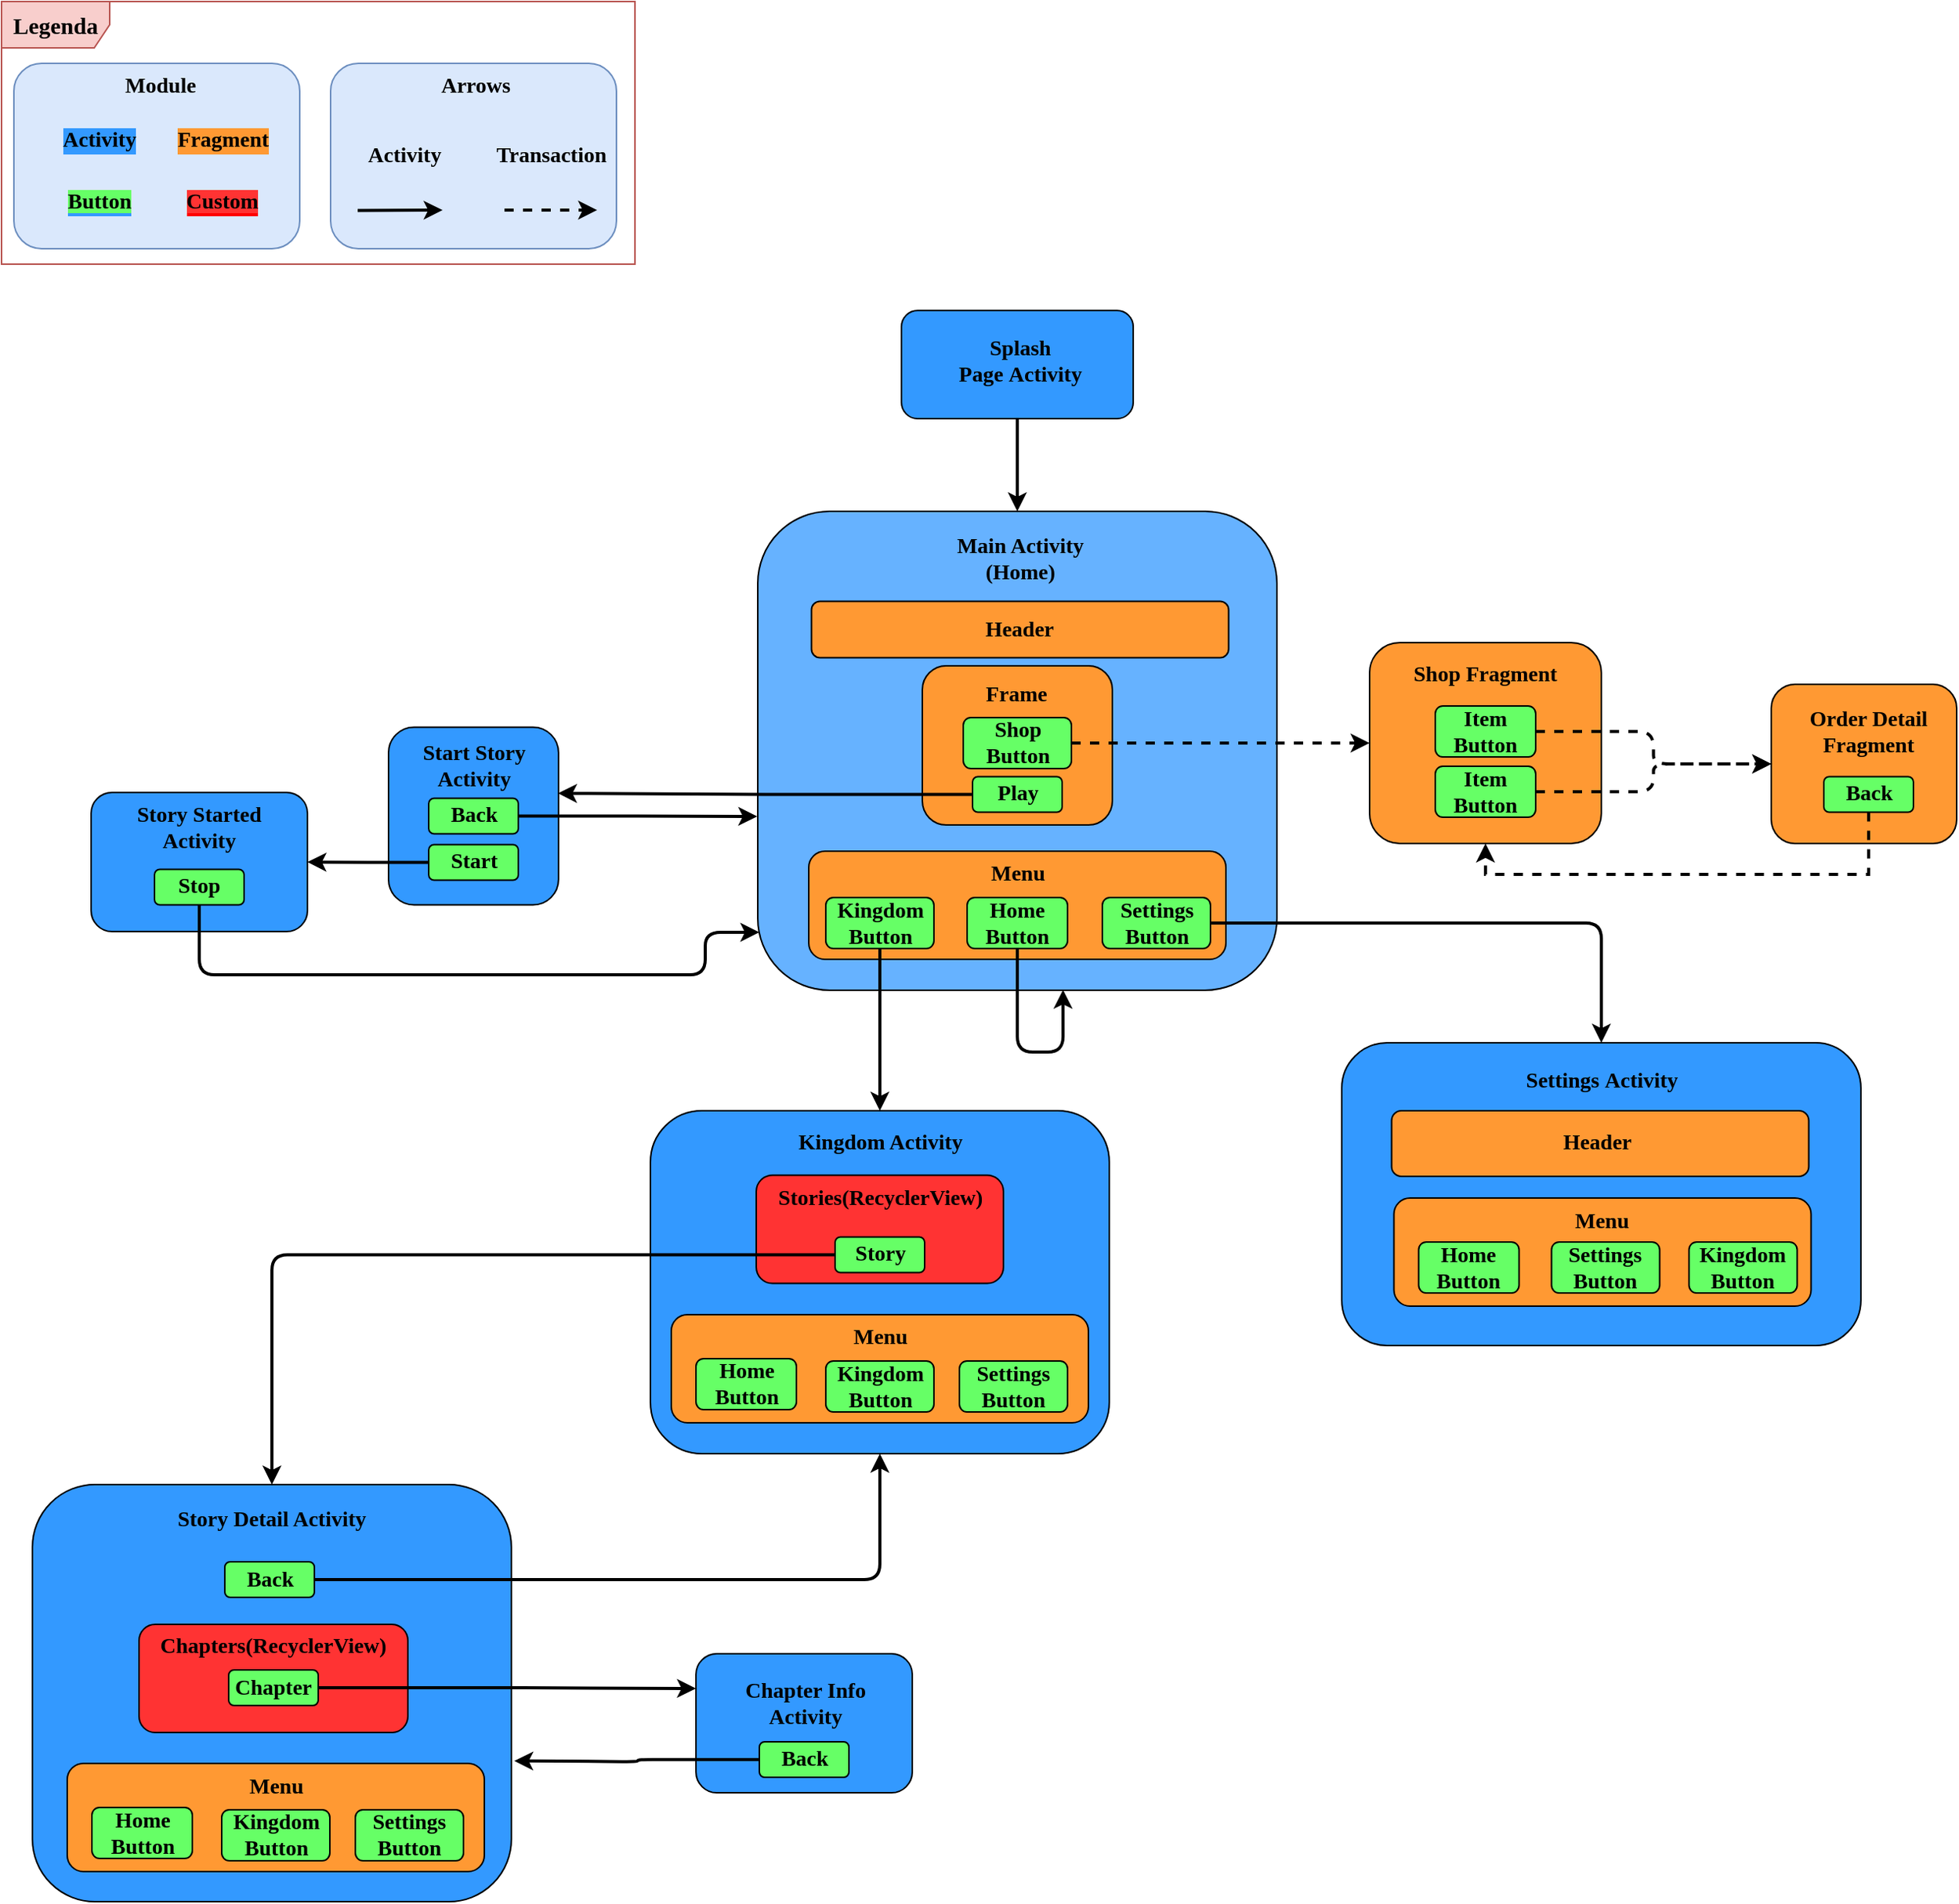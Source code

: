<mxfile version="20.0.4" type="device" pages="7"><diagram id="XGDZWecdxb7qMULY4Kqs" name="Approccio Fragment"><mxGraphModel dx="3793" dy="1466" grid="1" gridSize="10" guides="1" tooltips="1" connect="1" arrows="1" fold="1" page="1" pageScale="1" pageWidth="827" pageHeight="1169" background="#ffffff" math="0" shadow="0"><root><mxCell id="0"/><mxCell id="1" parent="0"/><mxCell id="bb72t2q929q7mnsLwx6i-1" style="edgeStyle=orthogonalEdgeStyle;rounded=0;orthogonalLoop=1;jettySize=auto;html=1;entryX=0.5;entryY=0;entryDx=0;entryDy=0;fontSize=14;strokeWidth=2;fontFamily=Garamond;fontStyle=1" parent="1" source="bb72t2q929q7mnsLwx6i-2" target="bb72t2q929q7mnsLwx6i-3" edge="1"><mxGeometry relative="1" as="geometry"/></mxCell><mxCell id="bb72t2q929q7mnsLwx6i-2" value="" style="rounded=1;whiteSpace=wrap;html=1;labelBackgroundColor=none;fillColor=#3399FF;fontStyle=1;fontSize=14;fontFamily=Garamond;" parent="1" vertex="1"><mxGeometry x="-237.5" y="210" width="150" height="70" as="geometry"/></mxCell><mxCell id="bb72t2q929q7mnsLwx6i-3" value="" style="rounded=1;whiteSpace=wrap;html=1;labelBackgroundColor=none;fillColor=#66B2FF;fontStyle=1;fontSize=14;strokeColor=#000000;fontFamily=Garamond;" parent="1" vertex="1"><mxGeometry x="-330.5" y="340" width="336" height="310" as="geometry"/></mxCell><mxCell id="bb72t2q929q7mnsLwx6i-4" value="" style="rounded=1;whiteSpace=wrap;html=1;labelBackgroundColor=none;fillColor=#FF9933;fontSize=14;fontStyle=1;fontFamily=Garamond;" parent="1" vertex="1"><mxGeometry x="-295.75" y="398.25" width="270" height="36.5" as="geometry"/></mxCell><mxCell id="bb72t2q929q7mnsLwx6i-5" value="" style="rounded=1;whiteSpace=wrap;html=1;labelBackgroundColor=none;fillColor=#FF9933;fontSize=14;fontStyle=1;fontFamily=Garamond;" parent="1" vertex="1"><mxGeometry x="-297.5" y="560" width="270" height="70" as="geometry"/></mxCell><mxCell id="bb72t2q929q7mnsLwx6i-6" value="&lt;span&gt;Main Activity&lt;br&gt;(Home)&lt;/span&gt;" style="text;html=1;strokeColor=none;fillColor=none;align=center;verticalAlign=middle;whiteSpace=wrap;rounded=0;labelBackgroundColor=#66B2FF;fontSize=14;fontFamily=Garamond;fontStyle=1" parent="1" vertex="1"><mxGeometry x="-213.25" y="350" width="105" height="41" as="geometry"/></mxCell><mxCell id="bb72t2q929q7mnsLwx6i-7" value="" style="rounded=1;whiteSpace=wrap;html=1;labelBackgroundColor=none;fillColor=#3399FF;fontStyle=1;fontSize=14;fontFamily=Garamond;" parent="1" vertex="1"><mxGeometry x="-569.5" y="479.75" width="110" height="115" as="geometry"/></mxCell><mxCell id="bb72t2q929q7mnsLwx6i-8" value="" style="rounded=1;whiteSpace=wrap;html=1;labelBackgroundColor=none;fillColor=#3399FF;fontStyle=1;fontSize=14;fontFamily=Garamond;" parent="1" vertex="1"><mxGeometry x="-762" y="522" width="140" height="90" as="geometry"/></mxCell><mxCell id="bb72t2q929q7mnsLwx6i-9" style="edgeStyle=orthogonalEdgeStyle;rounded=1;orthogonalLoop=1;jettySize=auto;html=1;fontSize=14;strokeWidth=2;entryX=0.588;entryY=0.999;entryDx=0;entryDy=0;entryPerimeter=0;fontFamily=Garamond;fontStyle=1" parent="1" source="bb72t2q929q7mnsLwx6i-10" target="bb72t2q929q7mnsLwx6i-3" edge="1"><mxGeometry relative="1" as="geometry"><mxPoint x="-164.5" y="720" as="targetPoint"/><Array as="points"><mxPoint x="-162.5" y="690"/><mxPoint x="-132.5" y="690"/></Array></mxGeometry></mxCell><mxCell id="bb72t2q929q7mnsLwx6i-10" value="Home&lt;br&gt;Button" style="rounded=1;whiteSpace=wrap;html=1;labelBackgroundColor=none;fillColor=#66FF66;fontSize=14;fontStyle=1;fontFamily=Garamond;" parent="1" vertex="1"><mxGeometry x="-195" y="590" width="65" height="33" as="geometry"/></mxCell><mxCell id="bb72t2q929q7mnsLwx6i-11" style="edgeStyle=orthogonalEdgeStyle;rounded=1;orthogonalLoop=1;jettySize=auto;html=1;entryX=0.5;entryY=0;entryDx=0;entryDy=0;fontSize=14;strokeWidth=2;exitX=1;exitY=0.5;exitDx=0;exitDy=0;fontFamily=Garamond;fontStyle=1" parent="1" source="bb72t2q929q7mnsLwx6i-12" target="jYJ3Mw75g_sXYoSUXQqh-1" edge="1"><mxGeometry relative="1" as="geometry"><mxPoint x="165.5" y="748" as="targetPoint"/></mxGeometry></mxCell><mxCell id="bb72t2q929q7mnsLwx6i-12" value="Settings&lt;br&gt;Button" style="rounded=1;whiteSpace=wrap;html=1;labelBackgroundColor=none;fillColor=#66FF66;fontSize=14;fontStyle=1;fontFamily=Garamond;" parent="1" vertex="1"><mxGeometry x="-107.5" y="590" width="70" height="33" as="geometry"/></mxCell><mxCell id="bb72t2q929q7mnsLwx6i-13" style="edgeStyle=orthogonalEdgeStyle;rounded=0;orthogonalLoop=1;jettySize=auto;html=1;fontSize=14;strokeWidth=2;exitX=0.5;exitY=1;exitDx=0;exitDy=0;entryX=0.5;entryY=0;entryDx=0;entryDy=0;fontFamily=Garamond;fontStyle=1" parent="1" source="bb72t2q929q7mnsLwx6i-14" target="bb72t2q929q7mnsLwx6i-16" edge="1"><mxGeometry relative="1" as="geometry"><mxPoint x="-269.5" y="670" as="targetPoint"/></mxGeometry></mxCell><mxCell id="bb72t2q929q7mnsLwx6i-14" value="Kingdom&lt;br&gt;Button" style="rounded=1;whiteSpace=wrap;html=1;labelBackgroundColor=none;fillColor=#66FF66;fontSize=14;fontStyle=1;fontFamily=Garamond;" parent="1" vertex="1"><mxGeometry x="-286.5" y="590" width="70" height="33" as="geometry"/></mxCell><mxCell id="bb72t2q929q7mnsLwx6i-15" value="&lt;span&gt;Menu&lt;/span&gt;" style="text;html=1;strokeColor=none;fillColor=none;align=center;verticalAlign=middle;whiteSpace=wrap;rounded=0;labelBackgroundColor=none;fontSize=14;fontFamily=Garamond;fontStyle=1" parent="1" vertex="1"><mxGeometry x="-192.5" y="560" width="60" height="30" as="geometry"/></mxCell><mxCell id="bb72t2q929q7mnsLwx6i-16" value="" style="rounded=1;whiteSpace=wrap;html=1;labelBackgroundColor=none;fillColor=#3399FF;fontStyle=1;fontSize=14;fontFamily=Garamond;" parent="1" vertex="1"><mxGeometry x="-400" y="728" width="297" height="222" as="geometry"/></mxCell><mxCell id="bb72t2q929q7mnsLwx6i-18" value="&lt;span&gt;Kingdom Activity&lt;/span&gt;" style="text;html=1;strokeColor=none;fillColor=none;align=center;verticalAlign=middle;whiteSpace=wrap;rounded=0;labelBackgroundColor=none;fontSize=14;fontFamily=Garamond;fontStyle=1" parent="1" vertex="1"><mxGeometry x="-361.5" y="733.5" width="220" height="30" as="geometry"/></mxCell><mxCell id="bb72t2q929q7mnsLwx6i-21" value="&lt;span&gt;Header&lt;/span&gt;" style="text;html=1;strokeColor=none;fillColor=none;align=center;verticalAlign=middle;whiteSpace=wrap;rounded=0;labelBackgroundColor=none;fontSize=14;fontFamily=Garamond;fontStyle=1" parent="1" vertex="1"><mxGeometry x="-190.75" y="401.5" width="60" height="30" as="geometry"/></mxCell><mxCell id="bb72t2q929q7mnsLwx6i-24" value="Story Started Activity" style="text;html=1;strokeColor=none;fillColor=none;align=center;verticalAlign=middle;whiteSpace=wrap;rounded=0;labelBackgroundColor=#3399FF;labelBorderColor=none;fontSize=14;fontColor=none;fontStyle=1;fontFamily=Garamond;" parent="1" vertex="1"><mxGeometry x="-737" y="530" width="90" height="30" as="geometry"/></mxCell><mxCell id="bb72t2q929q7mnsLwx6i-27" value="Start Story Activity" style="text;html=1;strokeColor=none;fillColor=none;align=center;verticalAlign=middle;whiteSpace=wrap;rounded=0;labelBackgroundColor=#3399FF;labelBorderColor=none;fontSize=14;fontColor=none;fontStyle=1;fontFamily=Garamond;" parent="1" vertex="1"><mxGeometry x="-559.5" y="489.75" width="90" height="30" as="geometry"/></mxCell><mxCell id="bb72t2q929q7mnsLwx6i-28" style="edgeStyle=orthogonalEdgeStyle;rounded=0;orthogonalLoop=1;jettySize=auto;html=1;fontSize=14;fontColor=none;strokeWidth=2;entryX=-0.001;entryY=0.637;entryDx=0;entryDy=0;entryPerimeter=0;fontFamily=Garamond;fontStyle=1" parent="1" source="bb72t2q929q7mnsLwx6i-29" target="bb72t2q929q7mnsLwx6i-3" edge="1"><mxGeometry relative="1" as="geometry"><Array as="points"/><mxPoint x="-354.5" y="560" as="targetPoint"/></mxGeometry></mxCell><mxCell id="bb72t2q929q7mnsLwx6i-29" value="Back&lt;span style=&quot;color: rgba(0, 0, 0, 0); font-size: 0px;&quot;&gt;%3CmxGraphModel%3E%3Croot%3E%3CmxCell%20id%3D%220%22%2F%3E%3CmxCell%20id%3D%221%22%20parent%3D%220%22%2F%3E%3CmxCell%20id%3D%222%22%20value%3D%22Play%22%20style%3D%22rounded%3D1%3BwhiteSpace%3Dwrap%3Bhtml%3D1%3BlabelBackgroundColor%3Dnone%3BfillColor%3D%2366FF66%3BfontSize%3D14%3BfontStyle%3D1%22%20vertex%3D%221%22%20parent%3D%221%22%3E%3CmxGeometry%20x%3D%22463%22%20y%3D%22510%22%20width%3D%2258%22%20height%3D%2223%22%20as%3D%22geometry%22%2F%3E%3C%2FmxCell%3E%3C%2Froot%3E%3C%2FmxGraphModel%3E&lt;/span&gt;" style="rounded=1;whiteSpace=wrap;html=1;labelBackgroundColor=none;fillColor=#66FF66;fontSize=14;fontStyle=1;fontFamily=Garamond;" parent="1" vertex="1"><mxGeometry x="-543.5" y="525.75" width="58" height="23" as="geometry"/></mxCell><mxCell id="bb72t2q929q7mnsLwx6i-30" style="edgeStyle=orthogonalEdgeStyle;rounded=0;orthogonalLoop=1;jettySize=auto;html=1;entryX=1;entryY=0.5;entryDx=0;entryDy=0;fontSize=14;fontColor=none;strokeWidth=2;fontFamily=Garamond;fontStyle=1" parent="1" source="bb72t2q929q7mnsLwx6i-31" target="bb72t2q929q7mnsLwx6i-8" edge="1"><mxGeometry relative="1" as="geometry"/></mxCell><mxCell id="bb72t2q929q7mnsLwx6i-31" value="Start" style="rounded=1;whiteSpace=wrap;html=1;labelBackgroundColor=none;fillColor=#66FF66;fontSize=14;fontStyle=1;fontFamily=Garamond;" parent="1" vertex="1"><mxGeometry x="-543.5" y="555.75" width="58" height="23" as="geometry"/></mxCell><mxCell id="bb72t2q929q7mnsLwx6i-32" style="edgeStyle=orthogonalEdgeStyle;orthogonalLoop=1;jettySize=auto;html=1;fontSize=14;fontColor=none;strokeWidth=2;rounded=1;entryX=0.003;entryY=0.879;entryDx=0;entryDy=0;entryPerimeter=0;exitX=0.5;exitY=1;exitDx=0;exitDy=0;fontFamily=Garamond;fontStyle=1" parent="1" source="bb72t2q929q7mnsLwx6i-33" target="bb72t2q929q7mnsLwx6i-3" edge="1"><mxGeometry relative="1" as="geometry"><mxPoint x="-504.5" y="780" as="targetPoint"/><Array as="points"><mxPoint x="-692.5" y="640"/><mxPoint x="-364.5" y="640"/><mxPoint x="-364.5" y="612"/></Array></mxGeometry></mxCell><mxCell id="bb72t2q929q7mnsLwx6i-33" value="Stop" style="rounded=1;whiteSpace=wrap;html=1;labelBackgroundColor=none;fillColor=#66FF66;fontSize=14;fontStyle=1;fontFamily=Garamond;" parent="1" vertex="1"><mxGeometry x="-721" y="571.75" width="58" height="23" as="geometry"/></mxCell><mxCell id="bb72t2q929q7mnsLwx6i-39" value="" style="rounded=1;whiteSpace=wrap;html=1;labelBackgroundColor=none;fillColor=#3399FF;fontStyle=1;fontSize=14;fontFamily=Garamond;" parent="1" vertex="1"><mxGeometry x="-800" y="970" width="310" height="270" as="geometry"/></mxCell><mxCell id="bb72t2q929q7mnsLwx6i-40" value="&lt;span&gt;Story Detail Activity&lt;/span&gt;" style="text;html=1;strokeColor=none;fillColor=none;align=center;verticalAlign=middle;whiteSpace=wrap;rounded=0;labelBackgroundColor=none;fontSize=14;fontFamily=Garamond;fontStyle=1" parent="1" vertex="1"><mxGeometry x="-745" y="977.5" width="200" height="30" as="geometry"/></mxCell><mxCell id="bb72t2q929q7mnsLwx6i-46" value="" style="rounded=1;whiteSpace=wrap;html=1;labelBackgroundColor=none;fillColor=#3399FF;fontStyle=1;fontSize=14;fontFamily=Garamond;" parent="1" vertex="1"><mxGeometry x="-370.5" y="1079.5" width="140" height="90" as="geometry"/></mxCell><mxCell id="bb72t2q929q7mnsLwx6i-47" style="edgeStyle=orthogonalEdgeStyle;rounded=1;orthogonalLoop=1;jettySize=auto;html=1;entryX=0.998;entryY=0.675;entryDx=0;entryDy=0;fontSize=14;fontColor=none;strokeWidth=2;entryPerimeter=0;fontFamily=Garamond;fontStyle=1" parent="1" source="bb72t2q929q7mnsLwx6i-48" edge="1"><mxGeometry relative="1" as="geometry"><mxPoint x="-488.12" y="1148.85" as="targetPoint"/></mxGeometry></mxCell><mxCell id="bb72t2q929q7mnsLwx6i-48" value="Back" style="rounded=1;whiteSpace=wrap;html=1;labelBackgroundColor=none;fillColor=#66FF66;fontSize=14;fontStyle=1;fontFamily=Garamond;" parent="1" vertex="1"><mxGeometry x="-329.5" y="1136.5" width="58" height="23" as="geometry"/></mxCell><mxCell id="bb72t2q929q7mnsLwx6i-49" value="Chapter Info Activity" style="text;html=1;strokeColor=none;fillColor=none;align=center;verticalAlign=middle;whiteSpace=wrap;rounded=0;labelBackgroundColor=#3399FF;labelBorderColor=none;fontSize=14;fontColor=none;fontStyle=1;fontFamily=Garamond;" parent="1" vertex="1"><mxGeometry x="-345" y="1101.5" width="91" height="20" as="geometry"/></mxCell><mxCell id="-p1TViDvPXfLF6TztJUH-1" value="&lt;span&gt;Splash Page&amp;nbsp;&lt;/span&gt;&lt;span&gt;Activity&lt;br&gt;&lt;br&gt;&lt;/span&gt;" style="text;html=1;strokeColor=none;fillColor=none;align=center;verticalAlign=middle;whiteSpace=wrap;rounded=0;labelBackgroundColor=#3399FF;fontSize=14;fontFamily=Garamond;fontStyle=1" parent="1" vertex="1"><mxGeometry x="-214" y="231.5" width="106.5" height="40" as="geometry"/></mxCell><mxCell id="-p1TViDvPXfLF6TztJUH-4" value="" style="rounded=1;whiteSpace=wrap;html=1;labelBackgroundColor=none;fillColor=#FF9933;fontSize=14;fontStyle=1;fontFamily=Garamond;" parent="1" vertex="1"><mxGeometry x="-224" y="440" width="123" height="103" as="geometry"/></mxCell><mxCell id="-p1TViDvPXfLF6TztJUH-5" value="&lt;span&gt;Frame&lt;/span&gt;" style="text;html=1;strokeColor=none;fillColor=none;align=center;verticalAlign=middle;whiteSpace=wrap;rounded=0;labelBackgroundColor=none;fontSize=14;fontFamily=Garamond;fontStyle=1" parent="1" vertex="1"><mxGeometry x="-193.5" y="443.5" width="60" height="30" as="geometry"/></mxCell><mxCell id="bb72t2q929q7mnsLwx6i-26" value="Play" style="rounded=1;whiteSpace=wrap;html=1;labelBackgroundColor=none;fillColor=#66FF66;fontSize=14;fontStyle=1;fontFamily=Garamond;" parent="1" vertex="1"><mxGeometry x="-191.5" y="511.75" width="58" height="23" as="geometry"/></mxCell><mxCell id="bb72t2q929q7mnsLwx6i-35" value="" style="rounded=1;whiteSpace=wrap;html=1;labelBackgroundColor=none;fillColor=#FF3333;fontSize=14;fontStyle=1;fontFamily=Garamond;" parent="1" vertex="1"><mxGeometry x="-331.5" y="769.75" width="160" height="70" as="geometry"/></mxCell><mxCell id="bb72t2q929q7mnsLwx6i-36" value="Stories(RecyclerView)" style="text;html=1;strokeColor=none;fillColor=none;align=center;verticalAlign=middle;whiteSpace=wrap;rounded=0;labelBackgroundColor=#FF3333;labelBorderColor=none;fontSize=14;fontColor=none;fontStyle=1;fontFamily=Garamond;" parent="1" vertex="1"><mxGeometry x="-328.5" y="769.75" width="154" height="30" as="geometry"/></mxCell><mxCell id="bb72t2q929q7mnsLwx6i-38" value="Story" style="rounded=1;whiteSpace=wrap;html=1;labelBackgroundColor=none;fillColor=#66FF66;fontSize=14;fontStyle=1;fontFamily=Garamond;" parent="1" vertex="1"><mxGeometry x="-280.5" y="809.75" width="58" height="23" as="geometry"/></mxCell><mxCell id="bb72t2q929q7mnsLwx6i-37" style="edgeStyle=orthogonalEdgeStyle;rounded=1;orthogonalLoop=1;jettySize=auto;html=1;entryX=0.5;entryY=0;entryDx=0;entryDy=0;fontSize=14;fontColor=none;strokeWidth=2;fontFamily=Garamond;fontStyle=1" parent="1" source="bb72t2q929q7mnsLwx6i-38" target="bb72t2q929q7mnsLwx6i-39" edge="1"><mxGeometry relative="1" as="geometry"/></mxCell><mxCell id="bb72t2q929q7mnsLwx6i-41" value="" style="rounded=1;whiteSpace=wrap;html=1;labelBackgroundColor=none;fillColor=#FF3333;fontSize=14;fontStyle=1;fontFamily=Garamond;" parent="1" vertex="1"><mxGeometry x="-731" y="1060.5" width="174" height="70" as="geometry"/></mxCell><mxCell id="bb72t2q929q7mnsLwx6i-42" value="Chapters(RecyclerView)" style="text;html=1;strokeColor=none;fillColor=none;align=center;verticalAlign=middle;whiteSpace=wrap;rounded=0;labelBackgroundColor=#FF3333;labelBorderColor=none;fontSize=14;fontColor=none;fontStyle=1;fontFamily=Garamond;" parent="1" vertex="1"><mxGeometry x="-726" y="1060" width="164" height="30" as="geometry"/></mxCell><mxCell id="bb72t2q929q7mnsLwx6i-44" value="Chapter" style="rounded=1;whiteSpace=wrap;html=1;labelBackgroundColor=none;fillColor=#66FF66;fontSize=14;fontStyle=1;fontFamily=Garamond;" parent="1" vertex="1"><mxGeometry x="-673" y="1090" width="58" height="23" as="geometry"/></mxCell><mxCell id="bb72t2q929q7mnsLwx6i-43" style="edgeStyle=orthogonalEdgeStyle;rounded=1;orthogonalLoop=1;jettySize=auto;html=1;entryX=0;entryY=0.25;entryDx=0;entryDy=0;fontSize=14;fontColor=none;strokeWidth=2;fontFamily=Garamond;fontStyle=1" parent="1" source="bb72t2q929q7mnsLwx6i-44" target="bb72t2q929q7mnsLwx6i-46" edge="1"><mxGeometry relative="1" as="geometry"><mxPoint x="-409.5" y="1099.5" as="targetPoint"/></mxGeometry></mxCell><mxCell id="YLJA6zxck55L68OP5DZH-1" value="" style="rounded=1;whiteSpace=wrap;html=1;labelBackgroundColor=none;fillColor=#FF9933;fontStyle=1;fontSize=14;strokeColor=#000000;fontFamily=Garamond;" parent="1" vertex="1"><mxGeometry x="65.5" y="425" width="150" height="130" as="geometry"/></mxCell><mxCell id="bb72t2q929q7mnsLwx6i-50" value="Shop&amp;nbsp;Fragment" style="text;html=1;strokeColor=none;fillColor=none;align=center;verticalAlign=middle;whiteSpace=wrap;rounded=0;labelBackgroundColor=#FF9933;labelBorderColor=none;fontSize=14;fontColor=none;fontStyle=1;fontFamily=Garamond;" parent="1" vertex="1"><mxGeometry x="83" y="425" width="115" height="41" as="geometry"/></mxCell><mxCell id="jYJ3Mw75g_sXYoSUXQqh-1" value="" style="rounded=1;whiteSpace=wrap;html=1;labelBackgroundColor=none;fillColor=#3399FF;fontStyle=1;fontSize=14;strokeColor=#000000;fontFamily=Garamond;" parent="1" vertex="1"><mxGeometry x="47.5" y="684" width="336" height="196" as="geometry"/></mxCell><mxCell id="bb72t2q929q7mnsLwx6i-34" value="Settings&amp;nbsp;Activity&lt;br&gt;" style="text;html=1;strokeColor=none;fillColor=none;align=center;verticalAlign=middle;whiteSpace=wrap;rounded=0;labelBackgroundColor=#3399FF;labelBorderColor=none;fontSize=14;fontColor=none;fontStyle=1;fontFamily=Garamond;" parent="1" vertex="1"><mxGeometry x="160.5" y="690" width="110" height="38" as="geometry"/></mxCell><mxCell id="jYJ3Mw75g_sXYoSUXQqh-2" value="" style="rounded=1;whiteSpace=wrap;html=1;labelBackgroundColor=none;fillColor=#FF9933;fontSize=14;fontStyle=1;fontFamily=Garamond;" parent="1" vertex="1"><mxGeometry x="79.75" y="728" width="270" height="42.5" as="geometry"/></mxCell><mxCell id="jYJ3Mw75g_sXYoSUXQqh-4" value="&lt;span&gt;Header&lt;/span&gt;" style="text;html=1;strokeColor=none;fillColor=none;align=center;verticalAlign=middle;whiteSpace=wrap;rounded=0;labelBackgroundColor=none;fontSize=14;fontFamily=Garamond;fontStyle=1" parent="1" vertex="1"><mxGeometry x="182.75" y="734.25" width="60" height="30" as="geometry"/></mxCell><mxCell id="jYJ3Mw75g_sXYoSUXQqh-5" value="" style="rounded=1;whiteSpace=wrap;html=1;labelBackgroundColor=none;fillColor=#FF9933;fontSize=14;fontStyle=1;fontFamily=Garamond;" parent="1" vertex="1"><mxGeometry x="81.25" y="784.5" width="270" height="70" as="geometry"/></mxCell><mxCell id="jYJ3Mw75g_sXYoSUXQqh-6" value="Home&lt;br&gt;Button" style="rounded=1;whiteSpace=wrap;html=1;labelBackgroundColor=none;fillColor=#66FF66;fontSize=14;fontStyle=1;fontFamily=Garamond;" parent="1" vertex="1"><mxGeometry x="97.25" y="813" width="65" height="33" as="geometry"/></mxCell><mxCell id="jYJ3Mw75g_sXYoSUXQqh-7" value="Settings&lt;br&gt;Button" style="rounded=1;whiteSpace=wrap;html=1;labelBackgroundColor=none;fillColor=#66FF66;fontSize=14;fontStyle=1;fontFamily=Garamond;" parent="1" vertex="1"><mxGeometry x="183.25" y="813" width="70" height="33" as="geometry"/></mxCell><mxCell id="jYJ3Mw75g_sXYoSUXQqh-8" value="Kingdom&lt;br&gt;Button" style="rounded=1;whiteSpace=wrap;html=1;labelBackgroundColor=none;fillColor=#66FF66;fontSize=14;fontStyle=1;fontFamily=Garamond;" parent="1" vertex="1"><mxGeometry x="272.25" y="813" width="70" height="33" as="geometry"/></mxCell><mxCell id="jYJ3Mw75g_sXYoSUXQqh-9" value="&lt;span&gt;Menu&lt;/span&gt;" style="text;html=1;strokeColor=none;fillColor=none;align=center;verticalAlign=middle;whiteSpace=wrap;rounded=0;labelBackgroundColor=none;fontSize=14;fontFamily=Garamond;fontStyle=1" parent="1" vertex="1"><mxGeometry x="186.25" y="784.5" width="60" height="30" as="geometry"/></mxCell><mxCell id="jYJ3Mw75g_sXYoSUXQqh-10" value="" style="rounded=1;whiteSpace=wrap;html=1;labelBackgroundColor=none;fillColor=#FF9933;fontSize=14;fontStyle=1;fontFamily=Garamond;" parent="1" vertex="1"><mxGeometry x="-777.5" y="1150.5" width="270" height="70" as="geometry"/></mxCell><mxCell id="jYJ3Mw75g_sXYoSUXQqh-11" value="Home&lt;br&gt;Button" style="rounded=1;whiteSpace=wrap;html=1;labelBackgroundColor=none;fillColor=#66FF66;fontSize=14;fontStyle=1;fontFamily=Garamond;" parent="1" vertex="1"><mxGeometry x="-761.5" y="1179" width="65" height="33" as="geometry"/></mxCell><mxCell id="jYJ3Mw75g_sXYoSUXQqh-12" value="Settings&lt;br&gt;Button" style="rounded=1;whiteSpace=wrap;html=1;labelBackgroundColor=none;fillColor=#66FF66;fontSize=14;fontStyle=1;fontFamily=Garamond;" parent="1" vertex="1"><mxGeometry x="-591" y="1180.5" width="70" height="33" as="geometry"/></mxCell><mxCell id="jYJ3Mw75g_sXYoSUXQqh-13" value="Kingdom&lt;br&gt;Button" style="rounded=1;whiteSpace=wrap;html=1;labelBackgroundColor=none;fillColor=#66FF66;fontSize=14;fontStyle=1;fontFamily=Garamond;" parent="1" vertex="1"><mxGeometry x="-677.5" y="1180.5" width="70" height="33" as="geometry"/></mxCell><mxCell id="jYJ3Mw75g_sXYoSUXQqh-14" value="&lt;span&gt;Menu&lt;/span&gt;" style="text;html=1;strokeColor=none;fillColor=none;align=center;verticalAlign=middle;whiteSpace=wrap;rounded=0;labelBackgroundColor=none;fontSize=14;fontFamily=Garamond;fontStyle=1" parent="1" vertex="1"><mxGeometry x="-672.5" y="1150.5" width="60" height="30" as="geometry"/></mxCell><mxCell id="jYJ3Mw75g_sXYoSUXQqh-19" value="Shop&lt;br&gt;Button" style="rounded=1;whiteSpace=wrap;html=1;labelBackgroundColor=none;fillColor=#66FF66;fontSize=14;fontStyle=1;fontFamily=Garamond;" parent="1" vertex="1"><mxGeometry x="-197.5" y="473.5" width="70" height="33" as="geometry"/></mxCell><mxCell id="jYJ3Mw75g_sXYoSUXQqh-28" value="" style="rounded=1;whiteSpace=wrap;html=1;labelBackgroundColor=none;fillColor=#FF9933;fontSize=14;fontStyle=1;fontFamily=Garamond;" parent="1" vertex="1"><mxGeometry x="-386.5" y="860" width="270" height="70" as="geometry"/></mxCell><mxCell id="jYJ3Mw75g_sXYoSUXQqh-29" value="Home&lt;br&gt;Button" style="rounded=1;whiteSpace=wrap;html=1;labelBackgroundColor=none;fillColor=#66FF66;fontSize=14;fontStyle=1;fontFamily=Garamond;" parent="1" vertex="1"><mxGeometry x="-370.5" y="888.5" width="65" height="33" as="geometry"/></mxCell><mxCell id="jYJ3Mw75g_sXYoSUXQqh-30" value="Settings&lt;br&gt;Button" style="rounded=1;whiteSpace=wrap;html=1;labelBackgroundColor=none;fillColor=#66FF66;fontSize=14;fontStyle=1;fontFamily=Garamond;" parent="1" vertex="1"><mxGeometry x="-200" y="890" width="70" height="33" as="geometry"/></mxCell><mxCell id="jYJ3Mw75g_sXYoSUXQqh-31" value="Kingdom&lt;br&gt;Button" style="rounded=1;whiteSpace=wrap;html=1;labelBackgroundColor=none;fillColor=#66FF66;fontSize=14;fontStyle=1;fontFamily=Garamond;" parent="1" vertex="1"><mxGeometry x="-286.5" y="890" width="70" height="33" as="geometry"/></mxCell><mxCell id="jYJ3Mw75g_sXYoSUXQqh-32" value="&lt;span&gt;Menu&lt;/span&gt;" style="text;html=1;strokeColor=none;fillColor=none;align=center;verticalAlign=middle;whiteSpace=wrap;rounded=0;labelBackgroundColor=none;fontSize=14;fontFamily=Garamond;fontStyle=1" parent="1" vertex="1"><mxGeometry x="-281.5" y="860" width="60" height="30" as="geometry"/></mxCell><mxCell id="ImNgnlSEJQhhb0_MVYU7-18" style="edgeStyle=orthogonalEdgeStyle;orthogonalLoop=1;jettySize=auto;html=1;fontSize=35;dashed=1;rounded=1;strokeWidth=2;exitX=1;exitY=0.5;exitDx=0;exitDy=0;entryX=0;entryY=0.5;entryDx=0;entryDy=0;fontFamily=Garamond;fontStyle=1" parent="1" source="ImNgnlSEJQhhb0_MVYU7-2" target="ImNgnlSEJQhhb0_MVYU7-5" edge="1"><mxGeometry relative="1" as="geometry"><mxPoint x="505.5" y="555" as="targetPoint"/></mxGeometry></mxCell><mxCell id="ImNgnlSEJQhhb0_MVYU7-2" value="Item Button" style="rounded=1;whiteSpace=wrap;html=1;labelBackgroundColor=none;fillColor=#66FF66;fontSize=14;fontStyle=1;fontFamily=Garamond;" parent="1" vertex="1"><mxGeometry x="108" y="505" width="65" height="33" as="geometry"/></mxCell><mxCell id="ImNgnlSEJQhhb0_MVYU7-5" value="" style="rounded=1;whiteSpace=wrap;html=1;labelBackgroundColor=none;fillColor=#FF9933;fontStyle=1;fontSize=14;strokeColor=#000000;fontFamily=Garamond;" parent="1" vertex="1"><mxGeometry x="325.5" y="452" width="120" height="103" as="geometry"/></mxCell><mxCell id="ImNgnlSEJQhhb0_MVYU7-6" value="Order Detail Fragment" style="text;html=1;strokeColor=none;fillColor=none;align=center;verticalAlign=middle;whiteSpace=wrap;rounded=0;labelBackgroundColor=#FF9933;labelBorderColor=none;fontSize=14;fontColor=none;fontStyle=1;fontFamily=Garamond;" parent="1" vertex="1"><mxGeometry x="331" y="462.75" width="115" height="41" as="geometry"/></mxCell><mxCell id="bb72t2q929q7mnsLwx6i-19" style="edgeStyle=orthogonalEdgeStyle;rounded=0;orthogonalLoop=1;jettySize=auto;html=1;fontSize=14;strokeWidth=2;dashed=1;exitX=1;exitY=0.5;exitDx=0;exitDy=0;entryX=0;entryY=0.5;entryDx=0;entryDy=0;fontFamily=Garamond;fontStyle=1" parent="1" source="jYJ3Mw75g_sXYoSUXQqh-19" target="YLJA6zxck55L68OP5DZH-1" edge="1"><mxGeometry relative="1" as="geometry"><mxPoint x="175.5" y="480" as="targetPoint"/></mxGeometry></mxCell><mxCell id="bb72t2q929q7mnsLwx6i-25" style="edgeStyle=orthogonalEdgeStyle;rounded=0;orthogonalLoop=1;jettySize=auto;html=1;entryX=0.997;entryY=0.372;entryDx=0;entryDy=0;fontSize=14;fontColor=none;strokeWidth=2;exitX=0;exitY=0.5;exitDx=0;exitDy=0;entryPerimeter=0;fontFamily=Garamond;fontStyle=1" parent="1" source="bb72t2q929q7mnsLwx6i-26" target="bb72t2q929q7mnsLwx6i-7" edge="1"><mxGeometry relative="1" as="geometry"><mxPoint x="-414.5" y="350" as="sourcePoint"/></mxGeometry></mxCell><mxCell id="Ym48De0YNNKklb43l9VS-3" style="edgeStyle=orthogonalEdgeStyle;rounded=0;orthogonalLoop=1;jettySize=auto;html=1;exitX=0.5;exitY=1;exitDx=0;exitDy=0;entryX=0.5;entryY=1;entryDx=0;entryDy=0;strokeWidth=2;dashed=1;fontFamily=Garamond;fontStyle=1" edge="1" parent="1" source="Ym48De0YNNKklb43l9VS-2" target="YLJA6zxck55L68OP5DZH-1"><mxGeometry relative="1" as="geometry"><mxPoint x="585.5" y="735" as="targetPoint"/><Array as="points"><mxPoint x="388.5" y="575"/><mxPoint x="140.5" y="575"/></Array></mxGeometry></mxCell><mxCell id="Ym48De0YNNKklb43l9VS-2" value="Back&lt;span style=&quot;color: rgba(0, 0, 0, 0); font-size: 0px;&quot;&gt;%3CmxGraphModel%3E%3Croot%3E%3CmxCell%20id%3D%220%22%2F%3E%3CmxCell%20id%3D%221%22%20parent%3D%220%22%2F%3E%3CmxCell%20id%3D%222%22%20value%3D%22Play%22%20style%3D%22rounded%3D1%3BwhiteSpace%3Dwrap%3Bhtml%3D1%3BlabelBackgroundColor%3Dnone%3BfillColor%3D%2366FF66%3BfontSize%3D14%3BfontStyle%3D1%22%20vertex%3D%221%22%20parent%3D%221%22%3E%3CmxGeometry%20x%3D%22463%22%20y%3D%22510%22%20width%3D%2258%22%20height%3D%2223%22%20as%3D%22geometry%22%2F%3E%3C%2FmxCell%3E%3C%2Froot%3E%3C%2FmxGraphModel%3E&lt;/span&gt;" style="rounded=1;whiteSpace=wrap;html=1;labelBackgroundColor=none;fillColor=#66FF66;fontSize=14;fontStyle=1;fontFamily=Garamond;" vertex="1" parent="1"><mxGeometry x="359.5" y="511.75" width="58" height="23" as="geometry"/></mxCell><mxCell id="Ym48De0YNNKklb43l9VS-5" style="edgeStyle=orthogonalEdgeStyle;rounded=1;orthogonalLoop=1;jettySize=auto;html=1;exitX=1;exitY=0.5;exitDx=0;exitDy=0;dashed=1;fontStyle=1;strokeWidth=2;entryX=0;entryY=0.5;entryDx=0;entryDy=0;fontFamily=Garamond;" edge="1" parent="1" source="Ym48De0YNNKklb43l9VS-4" target="ImNgnlSEJQhhb0_MVYU7-5"><mxGeometry relative="1" as="geometry"><mxPoint x="465.5" y="445" as="targetPoint"/></mxGeometry></mxCell><mxCell id="Ym48De0YNNKklb43l9VS-4" value="Item Button" style="rounded=1;whiteSpace=wrap;html=1;labelBackgroundColor=none;fillColor=#66FF66;fontSize=14;fontStyle=1;fontFamily=Garamond;" vertex="1" parent="1"><mxGeometry x="108" y="466" width="65" height="33" as="geometry"/></mxCell><mxCell id="Ym48De0YNNKklb43l9VS-8" style="edgeStyle=orthogonalEdgeStyle;rounded=1;orthogonalLoop=1;jettySize=auto;html=1;exitX=1;exitY=0.5;exitDx=0;exitDy=0;entryX=0.5;entryY=1;entryDx=0;entryDy=0;strokeWidth=2;fontFamily=Garamond;fontStyle=1" edge="1" parent="1" source="Ym48De0YNNKklb43l9VS-6" target="bb72t2q929q7mnsLwx6i-16"><mxGeometry relative="1" as="geometry"/></mxCell><mxCell id="Ym48De0YNNKklb43l9VS-6" value="Back" style="rounded=1;whiteSpace=wrap;html=1;labelBackgroundColor=none;fillColor=#66FF66;fontSize=14;fontStyle=1;fontFamily=Garamond;" vertex="1" parent="1"><mxGeometry x="-675.5" y="1020" width="58" height="23" as="geometry"/></mxCell><mxCell id="wLSVvgh_xo1OBlJLoGLN-1" value="" style="rounded=1;whiteSpace=wrap;html=1;fontSize=14;fillColor=#dae8fc;strokeColor=#6c8ebf;fontStyle=1;fontFamily=Garamond;" vertex="1" parent="1"><mxGeometry x="-812" y="50" width="185" height="120" as="geometry"/></mxCell><mxCell id="wLSVvgh_xo1OBlJLoGLN-2" value="&lt;span style=&quot;font-size: 14px;&quot;&gt;Activity&lt;/span&gt;" style="text;html=1;align=center;verticalAlign=middle;resizable=0;points=[];autosize=1;strokeColor=none;fillColor=none;fontStyle=1;labelBackgroundColor=#3399FF;fontSize=14;fontFamily=Garamond;" vertex="1" parent="1"><mxGeometry x="-792" y="85" width="70" height="30" as="geometry"/></mxCell><mxCell id="wLSVvgh_xo1OBlJLoGLN-3" value="Fragment" style="text;html=1;align=center;verticalAlign=middle;resizable=0;points=[];autosize=1;strokeColor=none;fillColor=none;fontStyle=1;labelBackgroundColor=#FF9933;fontSize=14;fontFamily=Garamond;" vertex="1" parent="1"><mxGeometry x="-717" y="85" width="80" height="30" as="geometry"/></mxCell><mxCell id="wLSVvgh_xo1OBlJLoGLN-4" value="&lt;span style=&quot;font-size: 14px&quot;&gt;Module&lt;/span&gt;" style="text;html=1;strokeColor=none;fillColor=none;align=center;verticalAlign=middle;whiteSpace=wrap;rounded=0;fontSize=14;fontStyle=1;fontFamily=Garamond;" vertex="1" parent="1"><mxGeometry x="-747" y="50" width="60" height="30" as="geometry"/></mxCell><mxCell id="wLSVvgh_xo1OBlJLoGLN-5" value="&lt;span style=&quot;font-size: 14px ; background-color: rgb(102 , 255 , 102)&quot;&gt;Button&lt;/span&gt;" style="text;html=1;align=center;verticalAlign=middle;resizable=0;points=[];autosize=1;strokeColor=none;fillColor=none;fontStyle=1;labelBackgroundColor=#3399FF;fontSize=14;fontFamily=Garamond;" vertex="1" parent="1"><mxGeometry x="-787" y="125" width="60" height="30" as="geometry"/></mxCell><mxCell id="wLSVvgh_xo1OBlJLoGLN-6" value="&lt;span style=&quot;background-color: rgb(255 , 51 , 51)&quot;&gt;Custom&lt;/span&gt;" style="text;html=1;strokeColor=none;fillColor=none;align=center;verticalAlign=middle;whiteSpace=wrap;rounded=0;labelBackgroundColor=#FF0000;labelBorderColor=none;fontSize=14;fontColor=none;fontStyle=1;fontFamily=Garamond;" vertex="1" parent="1"><mxGeometry x="-707" y="125" width="60" height="30" as="geometry"/></mxCell><mxCell id="wLSVvgh_xo1OBlJLoGLN-7" value="" style="rounded=1;whiteSpace=wrap;html=1;fontSize=14;fillColor=#dae8fc;strokeColor=#6c8ebf;fontStyle=1;fontFamily=Garamond;" vertex="1" parent="1"><mxGeometry x="-607" y="50" width="185" height="120" as="geometry"/></mxCell><mxCell id="wLSVvgh_xo1OBlJLoGLN-8" value="&lt;span style=&quot;font-size: 14px&quot;&gt;Arrows&lt;/span&gt;" style="text;html=1;strokeColor=none;fillColor=none;align=center;verticalAlign=middle;whiteSpace=wrap;rounded=0;fontSize=14;fontStyle=1;fontFamily=Garamond;" vertex="1" parent="1"><mxGeometry x="-543" y="50" width="60" height="30" as="geometry"/></mxCell><mxCell id="wLSVvgh_xo1OBlJLoGLN-9" style="edgeStyle=orthogonalEdgeStyle;rounded=0;orthogonalLoop=1;jettySize=auto;html=1;fontSize=14;fontColor=none;strokeWidth=2;fontFamily=Garamond;fontStyle=1" edge="1" parent="1"><mxGeometry relative="1" as="geometry"><Array as="points"><mxPoint x="-589.5" y="145.25"/><mxPoint x="-434.5" y="145.25"/></Array><mxPoint x="-534.5" y="145" as="targetPoint"/><mxPoint x="-589.5" y="145.25" as="sourcePoint"/></mxGeometry></mxCell><mxCell id="wLSVvgh_xo1OBlJLoGLN-10" style="edgeStyle=orthogonalEdgeStyle;rounded=0;orthogonalLoop=1;jettySize=auto;html=1;fontSize=14;fontColor=none;strokeWidth=2;dashed=1;fontFamily=Garamond;fontStyle=1" edge="1" parent="1"><mxGeometry relative="1" as="geometry"><Array as="points"><mxPoint x="-494.5" y="145"/><mxPoint x="-339.5" y="145"/></Array><mxPoint x="-434.5" y="145" as="targetPoint"/><mxPoint x="-494.5" y="145" as="sourcePoint"/></mxGeometry></mxCell><mxCell id="wLSVvgh_xo1OBlJLoGLN-11" value="&lt;span style=&quot;font-size: 14px&quot;&gt;Activity&lt;/span&gt;" style="text;html=1;strokeColor=none;fillColor=none;align=center;verticalAlign=middle;whiteSpace=wrap;rounded=0;fontSize=14;fontStyle=1;fontFamily=Garamond;" vertex="1" parent="1"><mxGeometry x="-589.5" y="95" width="60" height="30" as="geometry"/></mxCell><mxCell id="wLSVvgh_xo1OBlJLoGLN-12" value="&lt;span style=&quot;font-size: 14px&quot;&gt;Transaction&lt;/span&gt;" style="text;html=1;strokeColor=none;fillColor=none;align=center;verticalAlign=middle;whiteSpace=wrap;rounded=0;fontSize=14;fontStyle=1;fontFamily=Garamond;" vertex="1" parent="1"><mxGeometry x="-494.5" y="95" width="60" height="30" as="geometry"/></mxCell><mxCell id="wLSVvgh_xo1OBlJLoGLN-13" value="&lt;b&gt;Legenda&lt;/b&gt;" style="shape=umlFrame;whiteSpace=wrap;html=1;labelBackgroundColor=#F8CECC;fontFamily=Garamond;fontSize=15;fillColor=#F8CECC;strokeColor=#b85450;width=70;height=30;" vertex="1" parent="1"><mxGeometry x="-820" y="10" width="410" height="170" as="geometry"/></mxCell></root></mxGraphModel></diagram><diagram id="t2P4OyUYPclLn3hduMqr" name="|| Legenda"><mxGraphModel dx="3460" dy="1903" grid="1" gridSize="10" guides="1" tooltips="1" connect="1" arrows="1" fold="1" page="1" pageScale="1" pageWidth="827" pageHeight="1169" background="#ffffff" math="0" shadow="0"><root><mxCell id="0"/><mxCell id="1" parent="0"/><mxCell id="Zl3jFgtXPxBGIs3wLi_I-1" value="&lt;b&gt;Legenda&lt;/b&gt;" style="shape=umlFrame;whiteSpace=wrap;html=1;fontFamily=Garamond;fontSize=13;width=70;height=30;fillColor=#dae8fc;strokeColor=#6c8ebf;" vertex="1" parent="1"><mxGeometry x="10" y="10" width="730" height="270" as="geometry"/></mxCell><mxCell id="Zl3jFgtXPxBGIs3wLi_I-2" value="View" style="html=1;fontFamily=Garamond;fontSize=13;fillColor=#d5e8d4;strokeColor=#82b366;" vertex="1" parent="1"><mxGeometry x="140" y="70" width="110" height="50" as="geometry"/></mxCell><mxCell id="Zl3jFgtXPxBGIs3wLi_I-3" value="ViewModel" style="html=1;fontFamily=Garamond;fontSize=13;fillColor=#ffe6cc;strokeColor=#d79b00;" vertex="1" parent="1"><mxGeometry x="260" y="70" width="110" height="50" as="geometry"/></mxCell><mxCell id="Zl3jFgtXPxBGIs3wLi_I-4" value="Model" style="html=1;fontFamily=Garamond;fontSize=13;fillColor=#e1d5e7;strokeColor=#9673a6;" vertex="1" parent="1"><mxGeometry x="20" y="70" width="110" height="50" as="geometry"/></mxCell><mxCell id="Zl3jFgtXPxBGIs3wLi_I-5" value="XML" style="html=1;fontFamily=Garamond;fontSize=13;fillColor=#f8cecc;strokeColor=#b85450;" vertex="1" parent="1"><mxGeometry x="380" y="70" width="110" height="50" as="geometry"/></mxCell><mxCell id="Zl3jFgtXPxBGIs3wLi_I-6" style="edgeStyle=orthogonalEdgeStyle;rounded=0;orthogonalLoop=1;jettySize=auto;html=1;fontFamily=Garamond;fontSize=13;fillColor=#d5e8d4;strokeColor=#82b366;" edge="1" parent="1"><mxGeometry relative="1" as="geometry"><mxPoint x="215" y="190" as="sourcePoint"/><mxPoint x="215" y="222" as="targetPoint"/></mxGeometry></mxCell><mxCell id="Zl3jFgtXPxBGIs3wLi_I-7" value="&amp;lt;Transaction&amp;gt;" style="text;html=1;strokeColor=none;fillColor=none;align=center;verticalAlign=middle;whiteSpace=wrap;rounded=0;fontFamily=Garamond;fontSize=13;" vertex="1" parent="1"><mxGeometry x="175" y="220" width="80" height="30" as="geometry"/></mxCell><mxCell id="Zl3jFgtXPxBGIs3wLi_I-8" style="edgeStyle=orthogonalEdgeStyle;rounded=0;orthogonalLoop=1;jettySize=auto;html=1;fontFamily=Garamond;fontSize=13;fillColor=#f8cecc;strokeColor=#b85450;" edge="1" parent="1"><mxGeometry relative="1" as="geometry"><mxPoint x="295" y="190" as="sourcePoint"/><mxPoint x="295" y="222" as="targetPoint"/></mxGeometry></mxCell><mxCell id="Zl3jFgtXPxBGIs3wLi_I-9" value="&amp;lt;Inflate&amp;gt;" style="text;html=1;strokeColor=none;fillColor=none;align=center;verticalAlign=middle;whiteSpace=wrap;rounded=0;fontFamily=Garamond;fontSize=13;" vertex="1" parent="1"><mxGeometry x="255" y="220" width="80" height="30" as="geometry"/></mxCell><mxCell id="Zl3jFgtXPxBGIs3wLi_I-10" style="edgeStyle=orthogonalEdgeStyle;rounded=0;orthogonalLoop=1;jettySize=auto;html=1;fontFamily=Garamond;fontSize=13;fillColor=#dae8fc;strokeColor=#6c8ebf;" edge="1" parent="1"><mxGeometry relative="1" as="geometry"><mxPoint x="375.0" y="190" as="sourcePoint"/><mxPoint x="375.0" y="222" as="targetPoint"/></mxGeometry></mxCell><mxCell id="Zl3jFgtXPxBGIs3wLi_I-11" value="&amp;lt;Intent&amp;gt;" style="text;html=1;strokeColor=none;fillColor=none;align=center;verticalAlign=middle;whiteSpace=wrap;rounded=0;fontFamily=Garamond;fontSize=13;" vertex="1" parent="1"><mxGeometry x="335" y="220" width="80" height="30" as="geometry"/></mxCell><mxCell id="Zl3jFgtXPxBGIs3wLi_I-12" style="edgeStyle=orthogonalEdgeStyle;rounded=0;orthogonalLoop=1;jettySize=auto;html=1;fontFamily=Garamond;fontSize=13;fillColor=#ffe6cc;strokeColor=#d79b00;" edge="1" parent="1"><mxGeometry relative="1" as="geometry"><mxPoint x="454.87" y="190" as="sourcePoint"/><mxPoint x="454.87" y="222" as="targetPoint"/></mxGeometry></mxCell><mxCell id="Zl3jFgtXPxBGIs3wLi_I-13" value="&amp;lt;ViewModel&lt;br&gt;instance&amp;gt;" style="text;html=1;strokeColor=none;fillColor=none;align=center;verticalAlign=middle;whiteSpace=wrap;rounded=0;fontFamily=Garamond;fontSize=13;" vertex="1" parent="1"><mxGeometry x="415" y="223" width="80" height="40" as="geometry"/></mxCell><mxCell id="Zl3jFgtXPxBGIs3wLi_I-14" style="edgeStyle=orthogonalEdgeStyle;rounded=0;orthogonalLoop=1;jettySize=auto;html=1;fontFamily=Garamond;fontSize=13;fillColor=#e1d5e7;strokeColor=#9673a6;" edge="1" parent="1"><mxGeometry relative="1" as="geometry"><mxPoint x="534.9" y="190" as="sourcePoint"/><mxPoint x="534.9" y="222" as="targetPoint"/></mxGeometry></mxCell><mxCell id="Zl3jFgtXPxBGIs3wLi_I-15" value="&amp;lt;Dialog&lt;br&gt;instance&amp;gt;" style="text;html=1;strokeColor=none;fillColor=none;align=center;verticalAlign=middle;whiteSpace=wrap;rounded=0;fontFamily=Garamond;fontSize=13;" vertex="1" parent="1"><mxGeometry x="495" y="223" width="80" height="37" as="geometry"/></mxCell><mxCell id="Zl3jFgtXPxBGIs3wLi_I-16" value="DAO" style="html=1;fontFamily=Garamond;fontSize=13;fillColor=#fff2cc;strokeColor=#d6b656;" vertex="1" parent="1"><mxGeometry x="500" y="70" width="110" height="50" as="geometry"/></mxCell><mxCell id="Zl3jFgtXPxBGIs3wLi_I-17" value="&lt;font size=&quot;1&quot; style=&quot;&quot;&gt;&lt;b style=&quot;font-size: 18px;&quot;&gt;Tipologia moduli&lt;/b&gt;&lt;/font&gt;" style="text;html=1;align=center;verticalAlign=middle;whiteSpace=wrap;rounded=0;fontFamily=Garamond;fontSize=8;" vertex="1" parent="1"><mxGeometry x="305" y="30" width="140" height="30" as="geometry"/></mxCell><mxCell id="Zl3jFgtXPxBGIs3wLi_I-18" value="&lt;font size=&quot;1&quot; style=&quot;&quot;&gt;&lt;b style=&quot;font-size: 18px;&quot;&gt;Tipologia relazione tra moduli&lt;/b&gt;&lt;/font&gt;" style="text;html=1;align=center;verticalAlign=middle;whiteSpace=wrap;rounded=0;fontFamily=Garamond;fontSize=8;" vertex="1" parent="1"><mxGeometry x="255" y="150" width="240" height="30" as="geometry"/></mxCell><mxCell id="b7tG0dy_8RzdxGMBc6UN-1" value="Support class" style="html=1;fontFamily=Garamond;fontSize=13;" vertex="1" parent="1"><mxGeometry x="620" y="70" width="110" height="50" as="geometry"/></mxCell></root></mxGraphModel></diagram><diagram id="Z665UhpxIzLEsK8W3YXF" name="Database"><mxGraphModel dx="814" dy="655" grid="1" gridSize="10" guides="1" tooltips="1" connect="1" arrows="1" fold="1" page="1" pageScale="1" pageWidth="827" pageHeight="1169" background="#ffffff" math="0" shadow="0"><root><mxCell id="0"/><mxCell id="1" parent="0"/><mxCell id="RNYw7M--yKrV3QxfX_vt-1" value="&lt;b&gt;Database&lt;/b&gt;" style="shape=umlFrame;whiteSpace=wrap;html=1;fontFamily=Garamond;fontSize=13;width=90;height=30;fillColor=#d5e8d4;strokeColor=#82b366;" vertex="1" parent="1"><mxGeometry width="610" height="340" as="geometry"/></mxCell><mxCell id="RNYw7M--yKrV3QxfX_vt-33" value="Chapter" style="html=1;fontFamily=Garamond;fontSize=13;fillColor=#e1d5e7;strokeColor=#9673a6;" vertex="1" parent="1"><mxGeometry x="10" y="40" width="110" height="50" as="geometry"/></mxCell><mxCell id="RNYw7M--yKrV3QxfX_vt-34" value="ShopElement" style="html=1;fontFamily=Garamond;fontSize=13;fillColor=#e1d5e7;strokeColor=#9673a6;" vertex="1" parent="1"><mxGeometry x="130" y="40" width="110" height="50" as="geometry"/></mxCell><mxCell id="RNYw7M--yKrV3QxfX_vt-35" value="Shopped" style="html=1;fontFamily=Garamond;fontSize=13;fillColor=#e1d5e7;strokeColor=#9673a6;" vertex="1" parent="1"><mxGeometry x="250" y="40" width="110" height="50" as="geometry"/></mxCell><mxCell id="RNYw7M--yKrV3QxfX_vt-36" value="Story" style="html=1;fontFamily=Garamond;fontSize=13;fillColor=#e1d5e7;strokeColor=#9673a6;" vertex="1" parent="1"><mxGeometry x="370" y="40" width="110" height="50" as="geometry"/></mxCell><mxCell id="RNYw7M--yKrV3QxfX_vt-37" value="User" style="html=1;fontFamily=Garamond;fontSize=13;fillColor=#e1d5e7;strokeColor=#9673a6;" vertex="1" parent="1"><mxGeometry x="490" y="40" width="110" height="50" as="geometry"/></mxCell><mxCell id="KPzoX3msh39E7oUWEaX7-2" style="edgeStyle=orthogonalEdgeStyle;rounded=0;orthogonalLoop=1;jettySize=auto;html=1;exitX=0.5;exitY=0;exitDx=0;exitDy=0;entryX=0.5;entryY=1;entryDx=0;entryDy=0;fontFamily=Garamond;fontSize=8;startArrow=none;startFill=0;endArrow=classic;endFill=1;" edge="1" parent="1" source="RNYw7M--yKrV3QxfX_vt-49" target="RNYw7M--yKrV3QxfX_vt-33"><mxGeometry relative="1" as="geometry"/></mxCell><mxCell id="RNYw7M--yKrV3QxfX_vt-49" value="ChapterDao" style="html=1;fontFamily=Garamond;fontSize=13;fillColor=#fff2cc;strokeColor=#d6b656;" vertex="1" parent="1"><mxGeometry x="10" y="150" width="110" height="50" as="geometry"/></mxCell><mxCell id="KPzoX3msh39E7oUWEaX7-3" style="edgeStyle=orthogonalEdgeStyle;rounded=0;orthogonalLoop=1;jettySize=auto;html=1;exitX=0.5;exitY=0;exitDx=0;exitDy=0;entryX=0.5;entryY=1;entryDx=0;entryDy=0;fontFamily=Garamond;fontSize=8;startArrow=none;startFill=0;endArrow=classic;endFill=1;" edge="1" parent="1" source="RNYw7M--yKrV3QxfX_vt-50" target="RNYw7M--yKrV3QxfX_vt-34"><mxGeometry relative="1" as="geometry"/></mxCell><mxCell id="RNYw7M--yKrV3QxfX_vt-50" value="ShopElementDao" style="html=1;fontFamily=Garamond;fontSize=13;fillColor=#fff2cc;strokeColor=#d6b656;" vertex="1" parent="1"><mxGeometry x="130" y="150" width="110" height="50" as="geometry"/></mxCell><mxCell id="KPzoX3msh39E7oUWEaX7-4" style="edgeStyle=orthogonalEdgeStyle;rounded=0;orthogonalLoop=1;jettySize=auto;html=1;exitX=0.5;exitY=0;exitDx=0;exitDy=0;entryX=0.5;entryY=1;entryDx=0;entryDy=0;fontFamily=Garamond;fontSize=8;startArrow=none;startFill=0;endArrow=classic;endFill=1;" edge="1" parent="1" source="RNYw7M--yKrV3QxfX_vt-51" target="RNYw7M--yKrV3QxfX_vt-35"><mxGeometry relative="1" as="geometry"/></mxCell><mxCell id="RNYw7M--yKrV3QxfX_vt-51" value="ShoppedDao" style="html=1;fontFamily=Garamond;fontSize=13;fillColor=#fff2cc;strokeColor=#d6b656;" vertex="1" parent="1"><mxGeometry x="250" y="150" width="110" height="50" as="geometry"/></mxCell><mxCell id="KPzoX3msh39E7oUWEaX7-5" style="edgeStyle=orthogonalEdgeStyle;rounded=0;orthogonalLoop=1;jettySize=auto;html=1;exitX=0.5;exitY=0;exitDx=0;exitDy=0;entryX=0.5;entryY=1;entryDx=0;entryDy=0;fontFamily=Garamond;fontSize=8;startArrow=none;startFill=0;endArrow=classic;endFill=1;" edge="1" parent="1" source="RNYw7M--yKrV3QxfX_vt-52" target="RNYw7M--yKrV3QxfX_vt-36"><mxGeometry relative="1" as="geometry"/></mxCell><mxCell id="RNYw7M--yKrV3QxfX_vt-52" value="StoryDao" style="html=1;fontFamily=Garamond;fontSize=13;fillColor=#fff2cc;strokeColor=#d6b656;" vertex="1" parent="1"><mxGeometry x="370" y="150" width="110" height="50" as="geometry"/></mxCell><mxCell id="KPzoX3msh39E7oUWEaX7-6" style="edgeStyle=orthogonalEdgeStyle;rounded=0;orthogonalLoop=1;jettySize=auto;html=1;exitX=0.5;exitY=0;exitDx=0;exitDy=0;entryX=0.5;entryY=1;entryDx=0;entryDy=0;fontFamily=Garamond;fontSize=8;startArrow=none;startFill=0;endArrow=classic;endFill=1;" edge="1" parent="1" source="RNYw7M--yKrV3QxfX_vt-53" target="RNYw7M--yKrV3QxfX_vt-37"><mxGeometry relative="1" as="geometry"/></mxCell><mxCell id="RNYw7M--yKrV3QxfX_vt-53" value="UserDao" style="html=1;fontFamily=Garamond;fontSize=13;fillColor=#fff2cc;strokeColor=#d6b656;" vertex="1" parent="1"><mxGeometry x="490" y="150" width="110" height="50" as="geometry"/></mxCell><mxCell id="KPzoX3msh39E7oUWEaX7-8" style="edgeStyle=orthogonalEdgeStyle;rounded=0;orthogonalLoop=1;jettySize=auto;html=1;exitX=0.5;exitY=0;exitDx=0;exitDy=0;entryX=0.5;entryY=1;entryDx=0;entryDy=0;fontFamily=Garamond;fontSize=8;startArrow=none;startFill=0;endArrow=classic;endFill=1;" edge="1" parent="1" source="KPzoX3msh39E7oUWEaX7-7" target="RNYw7M--yKrV3QxfX_vt-51"><mxGeometry relative="1" as="geometry"/></mxCell><mxCell id="KPzoX3msh39E7oUWEaX7-9" style="edgeStyle=orthogonalEdgeStyle;rounded=0;orthogonalLoop=1;jettySize=auto;html=1;exitX=0.25;exitY=0;exitDx=0;exitDy=0;entryX=0.5;entryY=1;entryDx=0;entryDy=0;fontFamily=Garamond;fontSize=8;startArrow=none;startFill=0;endArrow=classic;endFill=1;" edge="1" parent="1" source="KPzoX3msh39E7oUWEaX7-7" target="RNYw7M--yKrV3QxfX_vt-50"><mxGeometry relative="1" as="geometry"/></mxCell><mxCell id="KPzoX3msh39E7oUWEaX7-10" style="edgeStyle=orthogonalEdgeStyle;rounded=0;orthogonalLoop=1;jettySize=auto;html=1;exitX=0.75;exitY=0;exitDx=0;exitDy=0;entryX=0.5;entryY=1;entryDx=0;entryDy=0;fontFamily=Garamond;fontSize=8;startArrow=none;startFill=0;endArrow=classic;endFill=1;" edge="1" parent="1" source="KPzoX3msh39E7oUWEaX7-7" target="RNYw7M--yKrV3QxfX_vt-52"><mxGeometry relative="1" as="geometry"/></mxCell><mxCell id="KPzoX3msh39E7oUWEaX7-11" style="edgeStyle=orthogonalEdgeStyle;rounded=0;orthogonalLoop=1;jettySize=auto;html=1;exitX=1;exitY=0.5;exitDx=0;exitDy=0;entryX=0.5;entryY=1;entryDx=0;entryDy=0;fontFamily=Garamond;fontSize=8;startArrow=none;startFill=0;endArrow=classic;endFill=1;" edge="1" parent="1" source="KPzoX3msh39E7oUWEaX7-7" target="RNYw7M--yKrV3QxfX_vt-53"><mxGeometry relative="1" as="geometry"/></mxCell><mxCell id="KPzoX3msh39E7oUWEaX7-12" style="edgeStyle=orthogonalEdgeStyle;rounded=0;orthogonalLoop=1;jettySize=auto;html=1;exitX=0;exitY=0.5;exitDx=0;exitDy=0;entryX=0.5;entryY=1;entryDx=0;entryDy=0;fontFamily=Garamond;fontSize=8;startArrow=none;startFill=0;endArrow=classic;endFill=1;" edge="1" parent="1" source="KPzoX3msh39E7oUWEaX7-7" target="RNYw7M--yKrV3QxfX_vt-49"><mxGeometry relative="1" as="geometry"/></mxCell><mxCell id="KPzoX3msh39E7oUWEaX7-7" value="WIPDatabase" style="html=1;fontFamily=Garamond;fontSize=13;fillColor=#f5f5f5;strokeColor=#666666;fontColor=#333333;" vertex="1" parent="1"><mxGeometry x="250" y="280" width="110" height="50" as="geometry"/></mxCell></root></mxGraphModel></diagram><diagram id="Pkr4pmCN3EqmKQWt0ogn" name="Architettura globale"><mxGraphModel dx="1977" dy="1429" grid="1" gridSize="10" guides="1" tooltips="1" connect="1" arrows="1" fold="1" page="1" pageScale="1" pageWidth="827" pageHeight="1169" background="#ffffff" math="0" shadow="0"><root><mxCell id="0"/><mxCell id="1" parent="0"/><mxCell id="0wF7wAkOaGJYtattF3Km-16" style="edgeStyle=orthogonalEdgeStyle;rounded=0;orthogonalLoop=1;jettySize=auto;html=1;exitX=0.75;exitY=0;exitDx=0;exitDy=0;entryX=0.5;entryY=1;entryDx=0;entryDy=0;fontFamily=Garamond;fontSize=13;fillColor=#ffe6cc;strokeColor=#d79b00;" edge="1" parent="1" source="pzSE4ER1OPzZhB6Q4TEV-9" target="pzSE4ER1OPzZhB6Q4TEV-35"><mxGeometry relative="1" as="geometry"/></mxCell><mxCell id="0wF7wAkOaGJYtattF3Km-17" style="edgeStyle=orthogonalEdgeStyle;rounded=0;orthogonalLoop=1;jettySize=auto;html=1;exitX=0;exitY=0.5;exitDx=0;exitDy=0;entryX=1;entryY=0.5;entryDx=0;entryDy=0;fontFamily=Garamond;fontSize=13;fillColor=#f8cecc;strokeColor=#b85450;" edge="1" parent="1" source="pzSE4ER1OPzZhB6Q4TEV-9" target="pzSE4ER1OPzZhB6Q4TEV-47"><mxGeometry relative="1" as="geometry"/></mxCell><mxCell id="jqMTZncV1ENtHSpLrzZn-94" style="edgeStyle=orthogonalEdgeStyle;rounded=0;orthogonalLoop=1;jettySize=auto;html=1;exitX=0;exitY=0.75;exitDx=0;exitDy=0;entryX=1;entryY=0.5;entryDx=0;entryDy=0;fontFamily=Garamond;fontSize=13;fillColor=#e1d5e7;strokeColor=#9673a6;" edge="1" parent="1" source="pzSE4ER1OPzZhB6Q4TEV-9" target="jqMTZncV1ENtHSpLrzZn-93"><mxGeometry relative="1" as="geometry"/></mxCell><mxCell id="jqMTZncV1ENtHSpLrzZn-95" style="edgeStyle=orthogonalEdgeStyle;rounded=0;orthogonalLoop=1;jettySize=auto;html=1;exitX=0;exitY=0.25;exitDx=0;exitDy=0;entryX=1;entryY=0.5;entryDx=0;entryDy=0;fontFamily=Garamond;fontSize=13;" edge="1" parent="1" source="pzSE4ER1OPzZhB6Q4TEV-9" target="jqMTZncV1ENtHSpLrzZn-25"><mxGeometry relative="1" as="geometry"/></mxCell><mxCell id="jqMTZncV1ENtHSpLrzZn-96" style="edgeStyle=orthogonalEdgeStyle;rounded=0;orthogonalLoop=1;jettySize=auto;html=1;exitX=1;exitY=0.25;exitDx=0;exitDy=0;entryX=0.25;entryY=0;entryDx=0;entryDy=0;fontFamily=Garamond;fontSize=13;fillColor=#dae8fc;strokeColor=#6c8ebf;" edge="1" parent="1" source="pzSE4ER1OPzZhB6Q4TEV-9" target="pzSE4ER1OPzZhB6Q4TEV-12"><mxGeometry relative="1" as="geometry"/></mxCell><mxCell id="jqMTZncV1ENtHSpLrzZn-97" style="edgeStyle=orthogonalEdgeStyle;rounded=0;orthogonalLoop=1;jettySize=auto;html=1;exitX=0.25;exitY=0;exitDx=0;exitDy=0;entryX=0.5;entryY=1;entryDx=0;entryDy=0;fontFamily=Garamond;fontSize=13;fillColor=#dae8fc;strokeColor=#6c8ebf;" edge="1" parent="1" source="pzSE4ER1OPzZhB6Q4TEV-9" target="jqMTZncV1ENtHSpLrzZn-10"><mxGeometry relative="1" as="geometry"/></mxCell><mxCell id="pzSE4ER1OPzZhB6Q4TEV-9" value="StartStoryActivity" style="html=1;fontFamily=Garamond;fontSize=13;fillColor=#d5e8d4;strokeColor=#82b366;" vertex="1" parent="1"><mxGeometry x="479" y="425" width="110" height="50" as="geometry"/></mxCell><mxCell id="0wF7wAkOaGJYtattF3Km-7" style="edgeStyle=orthogonalEdgeStyle;rounded=0;orthogonalLoop=1;jettySize=auto;html=1;exitX=0;exitY=0.25;exitDx=0;exitDy=0;entryX=1;entryY=0.75;entryDx=0;entryDy=0;fontFamily=Garamond;fontSize=13;fillColor=#dae8fc;strokeColor=#6c8ebf;" edge="1" parent="1" source="pzSE4ER1OPzZhB6Q4TEV-12" target="pzSE4ER1OPzZhB6Q4TEV-9"><mxGeometry relative="1" as="geometry"/></mxCell><mxCell id="jqMTZncV1ENtHSpLrzZn-124" style="edgeStyle=orthogonalEdgeStyle;rounded=0;orthogonalLoop=1;jettySize=auto;html=1;exitX=0;exitY=0.75;exitDx=0;exitDy=0;entryX=1;entryY=0.5;entryDx=0;entryDy=0;fontFamily=Garamond;fontSize=8;endArrow=classic;endFill=1;fillColor=#f8cecc;strokeColor=#b85450;" edge="1" parent="1" source="pzSE4ER1OPzZhB6Q4TEV-12" target="pzSE4ER1OPzZhB6Q4TEV-57"><mxGeometry relative="1" as="geometry"/></mxCell><mxCell id="pzSE4ER1OPzZhB6Q4TEV-12" value="FrameFragment" style="html=1;fontFamily=Garamond;fontSize=13;fillColor=#d5e8d4;strokeColor=#82b366;" vertex="1" parent="1"><mxGeometry x="669" y="460" width="110" height="50" as="geometry"/></mxCell><mxCell id="aqh04KDvyRaWdVAE6glL-54" style="edgeStyle=orthogonalEdgeStyle;rounded=0;orthogonalLoop=1;jettySize=auto;html=1;exitX=0.5;exitY=1;exitDx=0;exitDy=0;entryX=0.5;entryY=0;entryDx=0;entryDy=0;fontFamily=Garamond;fontSize=13;fillColor=#f8cecc;strokeColor=#b85450;" edge="1" parent="1" source="pzSE4ER1OPzZhB6Q4TEV-13" target="pzSE4ER1OPzZhB6Q4TEV-58"><mxGeometry relative="1" as="geometry"/></mxCell><mxCell id="pzSE4ER1OPzZhB6Q4TEV-13" value="HeaderFragment" style="html=1;fontFamily=Garamond;fontSize=13;fillColor=#d5e8d4;strokeColor=#82b366;" vertex="1" parent="1"><mxGeometry x="790" y="460" width="110" height="50" as="geometry"/></mxCell><mxCell id="aqh04KDvyRaWdVAE6glL-56" style="edgeStyle=orthogonalEdgeStyle;rounded=0;orthogonalLoop=1;jettySize=auto;html=1;exitX=0.5;exitY=1;exitDx=0;exitDy=0;entryX=0.5;entryY=0;entryDx=0;entryDy=0;fontFamily=Garamond;fontSize=13;fillColor=#f8cecc;strokeColor=#b85450;" edge="1" parent="1" source="pzSE4ER1OPzZhB6Q4TEV-14" target="pzSE4ER1OPzZhB6Q4TEV-59"><mxGeometry relative="1" as="geometry"/></mxCell><mxCell id="0wF7wAkOaGJYtattF3Km-9" style="edgeStyle=orthogonalEdgeStyle;rounded=0;orthogonalLoop=1;jettySize=auto;html=1;exitX=0.75;exitY=0;exitDx=0;exitDy=0;entryX=1;entryY=0.75;entryDx=0;entryDy=0;fontFamily=Garamond;fontSize=13;fillColor=#dae8fc;strokeColor=#6c8ebf;" edge="1" parent="1" source="pzSE4ER1OPzZhB6Q4TEV-14" target="pzSE4ER1OPzZhB6Q4TEV-29"><mxGeometry relative="1" as="geometry"/></mxCell><mxCell id="0wF7wAkOaGJYtattF3Km-12" style="edgeStyle=orthogonalEdgeStyle;rounded=0;orthogonalLoop=1;jettySize=auto;html=1;exitX=1;exitY=0.5;exitDx=0;exitDy=0;entryX=0;entryY=0.75;entryDx=0;entryDy=0;fontFamily=Garamond;fontSize=13;fillColor=#dae8fc;strokeColor=#6c8ebf;" edge="1" parent="1" source="pzSE4ER1OPzZhB6Q4TEV-14" target="0wF7wAkOaGJYtattF3Km-10"><mxGeometry relative="1" as="geometry"/></mxCell><mxCell id="0wF7wAkOaGJYtattF3Km-13" style="edgeStyle=orthogonalEdgeStyle;rounded=0;orthogonalLoop=1;jettySize=auto;html=1;exitX=1;exitY=0.75;exitDx=0;exitDy=0;entryX=0;entryY=0.5;entryDx=0;entryDy=0;fontFamily=Garamond;fontSize=13;fillColor=#dae8fc;strokeColor=#6c8ebf;" edge="1" parent="1" source="pzSE4ER1OPzZhB6Q4TEV-14" target="0wF7wAkOaGJYtattF3Km-11"><mxGeometry relative="1" as="geometry"/></mxCell><mxCell id="pzSE4ER1OPzZhB6Q4TEV-14" value="MenuFragment" style="html=1;fontFamily=Garamond;fontSize=13;fillColor=#d5e8d4;strokeColor=#82b366;" vertex="1" parent="1"><mxGeometry x="910" y="460" width="110" height="50" as="geometry"/></mxCell><mxCell id="aqh04KDvyRaWdVAE6glL-49" style="edgeStyle=orthogonalEdgeStyle;rounded=0;orthogonalLoop=1;jettySize=auto;html=1;exitX=0;exitY=0.5;exitDx=0;exitDy=0;entryX=1;entryY=0.5;entryDx=0;entryDy=0;fontFamily=Garamond;fontSize=13;fillColor=#f8cecc;strokeColor=#b85450;" edge="1" parent="1" source="pzSE4ER1OPzZhB6Q4TEV-29" target="pzSE4ER1OPzZhB6Q4TEV-45"><mxGeometry relative="1" as="geometry"/></mxCell><mxCell id="aqh04KDvyRaWdVAE6glL-51" style="edgeStyle=orthogonalEdgeStyle;rounded=0;orthogonalLoop=1;jettySize=auto;html=1;exitX=0.5;exitY=1;exitDx=0;exitDy=0;entryX=0.5;entryY=0;entryDx=0;entryDy=0;fontFamily=Garamond;fontSize=13;fillColor=#d5e8d4;strokeColor=#82b366;" edge="1" parent="1" source="pzSE4ER1OPzZhB6Q4TEV-29" target="pzSE4ER1OPzZhB6Q4TEV-13"><mxGeometry relative="1" as="geometry"/></mxCell><mxCell id="aqh04KDvyRaWdVAE6glL-52" style="edgeStyle=orthogonalEdgeStyle;rounded=0;orthogonalLoop=1;jettySize=auto;html=1;exitX=0.25;exitY=1;exitDx=0;exitDy=0;entryX=0.5;entryY=0;entryDx=0;entryDy=0;fontFamily=Garamond;fontSize=13;fillColor=#d5e8d4;strokeColor=#82b366;" edge="1" parent="1" source="pzSE4ER1OPzZhB6Q4TEV-29" target="pzSE4ER1OPzZhB6Q4TEV-12"><mxGeometry relative="1" as="geometry"/></mxCell><mxCell id="aqh04KDvyRaWdVAE6glL-53" style="edgeStyle=orthogonalEdgeStyle;rounded=0;orthogonalLoop=1;jettySize=auto;html=1;exitX=0.75;exitY=1;exitDx=0;exitDy=0;entryX=0.5;entryY=0;entryDx=0;entryDy=0;fontFamily=Garamond;fontSize=13;fillColor=#d5e8d4;strokeColor=#82b366;" edge="1" parent="1" source="pzSE4ER1OPzZhB6Q4TEV-29" target="pzSE4ER1OPzZhB6Q4TEV-14"><mxGeometry relative="1" as="geometry"/></mxCell><mxCell id="aqh04KDvyRaWdVAE6glL-58" style="edgeStyle=orthogonalEdgeStyle;rounded=0;orthogonalLoop=1;jettySize=auto;html=1;exitX=0.25;exitY=0;exitDx=0;exitDy=0;entryX=0.5;entryY=1;entryDx=0;entryDy=0;fontFamily=Garamond;fontSize=13;" edge="1" parent="1" source="pzSE4ER1OPzZhB6Q4TEV-29" target="aqh04KDvyRaWdVAE6glL-57"><mxGeometry relative="1" as="geometry"/></mxCell><mxCell id="30CufOylHUoI4Fl2StB8-1" style="edgeStyle=orthogonalEdgeStyle;rounded=0;orthogonalLoop=1;jettySize=auto;html=1;exitX=0.5;exitY=0;exitDx=0;exitDy=0;entryX=0.5;entryY=1;entryDx=0;entryDy=0;fontFamily=Garamond;fontSize=8;startArrow=none;startFill=0;endArrow=classic;endFill=1;" edge="1" parent="1" source="pzSE4ER1OPzZhB6Q4TEV-29" target="jqMTZncV1ENtHSpLrzZn-28"><mxGeometry relative="1" as="geometry"/></mxCell><mxCell id="pzSE4ER1OPzZhB6Q4TEV-29" value="MainActivity" style="html=1;fontFamily=Garamond;fontSize=13;fillColor=#d5e8d4;strokeColor=#82b366;" vertex="1" parent="1"><mxGeometry x="790" y="370" width="110" height="50" as="geometry"/></mxCell><mxCell id="jqMTZncV1ENtHSpLrzZn-98" style="edgeStyle=orthogonalEdgeStyle;rounded=0;orthogonalLoop=1;jettySize=auto;html=1;exitX=1;exitY=0.5;exitDx=0;exitDy=0;entryX=0;entryY=0.5;entryDx=0;entryDy=0;fontFamily=Garamond;fontSize=13;" edge="1" parent="1" source="pzSE4ER1OPzZhB6Q4TEV-35" target="aqh04KDvyRaWdVAE6glL-57"><mxGeometry relative="1" as="geometry"/></mxCell><mxCell id="pzSE4ER1OPzZhB6Q4TEV-35" value="StartStory&lt;br&gt;ViewModel" style="html=1;fontFamily=Garamond;fontSize=13;fillColor=#ffe6cc;strokeColor=#d79b00;" vertex="1" parent="1"><mxGeometry x="539" y="280" width="110" height="50" as="geometry"/></mxCell><mxCell id="pzSE4ER1OPzZhB6Q4TEV-45" value="activity_main" style="html=1;fontFamily=Garamond;fontSize=13;fillColor=#f8cecc;strokeColor=#b85450;" vertex="1" parent="1"><mxGeometry x="630" y="370" width="110" height="50" as="geometry"/></mxCell><mxCell id="pzSE4ER1OPzZhB6Q4TEV-47" value="activity_start_story" style="html=1;fontFamily=Garamond;fontSize=13;fillColor=#f8cecc;strokeColor=#b85450;" vertex="1" parent="1"><mxGeometry x="300" y="424.5" width="110" height="50" as="geometry"/></mxCell><mxCell id="pzSE4ER1OPzZhB6Q4TEV-57" value="fragment_frame" style="html=1;fontFamily=Garamond;fontSize=13;fillColor=#f8cecc;strokeColor=#b85450;" vertex="1" parent="1"><mxGeometry x="479" y="483.5" width="110" height="50" as="geometry"/></mxCell><mxCell id="pzSE4ER1OPzZhB6Q4TEV-58" value="fragment_header" style="html=1;fontFamily=Garamond;fontSize=13;fillColor=#f8cecc;strokeColor=#b85450;" vertex="1" parent="1"><mxGeometry x="790" y="560" width="110" height="50" as="geometry"/></mxCell><mxCell id="pzSE4ER1OPzZhB6Q4TEV-59" value="fragment_menu" style="html=1;fontFamily=Garamond;fontSize=13;fillColor=#f8cecc;strokeColor=#b85450;" vertex="1" parent="1"><mxGeometry x="910" y="560" width="110" height="50" as="geometry"/></mxCell><mxCell id="aqh04KDvyRaWdVAE6glL-57" value="WIPDatabase" style="html=1;fontFamily=Garamond;fontSize=13;fillColor=#f5f5f5;fontColor=#333333;strokeColor=#666666;" vertex="1" parent="1"><mxGeometry x="669" y="279.5" width="110" height="50" as="geometry"/></mxCell><mxCell id="jqMTZncV1ENtHSpLrzZn-153" style="edgeStyle=orthogonalEdgeStyle;rounded=0;orthogonalLoop=1;jettySize=auto;html=1;exitX=0.5;exitY=0;exitDx=0;exitDy=0;entryX=0.5;entryY=1;entryDx=0;entryDy=0;fontFamily=Garamond;fontSize=8;endArrow=classic;endFill=1;fillColor=#ffe6cc;strokeColor=#d79b00;" edge="1" parent="1" source="0wF7wAkOaGJYtattF3Km-10" target="jqMTZncV1ENtHSpLrzZn-32"><mxGeometry relative="1" as="geometry"/></mxCell><mxCell id="jqMTZncV1ENtHSpLrzZn-154" style="edgeStyle=orthogonalEdgeStyle;rounded=0;orthogonalLoop=1;jettySize=auto;html=1;exitX=0.25;exitY=0;exitDx=0;exitDy=0;entryX=0.5;entryY=1;entryDx=0;entryDy=0;fontFamily=Garamond;fontSize=8;endArrow=classic;endFill=1;fillColor=#f8cecc;strokeColor=#b85450;" edge="1" parent="1" source="0wF7wAkOaGJYtattF3Km-10" target="jqMTZncV1ENtHSpLrzZn-44"><mxGeometry relative="1" as="geometry"/></mxCell><mxCell id="jqMTZncV1ENtHSpLrzZn-156" style="edgeStyle=orthogonalEdgeStyle;rounded=0;orthogonalLoop=1;jettySize=auto;html=1;exitX=1;exitY=0.25;exitDx=0;exitDy=0;entryX=0;entryY=0.5;entryDx=0;entryDy=0;fontFamily=Garamond;fontSize=8;endArrow=classic;endFill=1;fillColor=#dae8fc;strokeColor=#6c8ebf;startArrow=classic;startFill=1;" edge="1" parent="1" source="0wF7wAkOaGJYtattF3Km-10" target="jqMTZncV1ENtHSpLrzZn-11"><mxGeometry relative="1" as="geometry"><Array as="points"><mxPoint x="1280" y="438"/><mxPoint x="1280" y="405"/></Array></mxGeometry></mxCell><mxCell id="jqMTZncV1ENtHSpLrzZn-157" style="edgeStyle=orthogonalEdgeStyle;rounded=0;orthogonalLoop=1;jettySize=auto;html=1;exitX=0;exitY=0.25;exitDx=0;exitDy=0;entryX=1;entryY=0.25;entryDx=0;entryDy=0;fontFamily=Garamond;fontSize=8;endArrow=classic;endFill=1;fillColor=#d5e8d4;strokeColor=#82b366;" edge="1" parent="1" source="0wF7wAkOaGJYtattF3Km-10" target="pzSE4ER1OPzZhB6Q4TEV-14"><mxGeometry relative="1" as="geometry"><Array as="points"><mxPoint x="1040" y="438"/><mxPoint x="1040" y="473"/></Array></mxGeometry></mxCell><mxCell id="jqMTZncV1ENtHSpLrzZn-174" style="edgeStyle=orthogonalEdgeStyle;rounded=0;orthogonalLoop=1;jettySize=auto;html=1;exitX=1;exitY=0.75;exitDx=0;exitDy=0;entryX=0;entryY=0.5;entryDx=0;entryDy=0;fontFamily=Garamond;fontSize=8;endArrow=classic;endFill=1;" edge="1" parent="1" source="0wF7wAkOaGJYtattF3Km-10" target="jqMTZncV1ENtHSpLrzZn-167"><mxGeometry relative="1" as="geometry"/></mxCell><mxCell id="0wF7wAkOaGJYtattF3Km-10" value="KingdomActivity" style="html=1;fontFamily=Garamond;fontSize=13;fillColor=#d5e8d4;strokeColor=#82b366;" vertex="1" parent="1"><mxGeometry x="1100" y="425" width="110" height="50" as="geometry"/></mxCell><mxCell id="jqMTZncV1ENtHSpLrzZn-198" style="edgeStyle=orthogonalEdgeStyle;rounded=0;orthogonalLoop=1;jettySize=auto;html=1;exitX=1;exitY=0.5;exitDx=0;exitDy=0;entryX=0;entryY=0.5;entryDx=0;entryDy=0;fontFamily=Garamond;fontSize=8;startArrow=none;startFill=0;endArrow=classic;endFill=1;fillColor=#f8cecc;strokeColor=#b85450;" edge="1" parent="1" source="0wF7wAkOaGJYtattF3Km-11" target="jqMTZncV1ENtHSpLrzZn-46"><mxGeometry relative="1" as="geometry"/></mxCell><mxCell id="jqMTZncV1ENtHSpLrzZn-199" style="edgeStyle=orthogonalEdgeStyle;rounded=0;orthogonalLoop=1;jettySize=auto;html=1;exitX=1;exitY=0.75;exitDx=0;exitDy=0;entryX=0;entryY=0.5;entryDx=0;entryDy=0;fontFamily=Garamond;fontSize=8;startArrow=none;startFill=0;endArrow=classic;endFill=1;fillColor=#ffe6cc;strokeColor=#d79b00;" edge="1" parent="1" source="0wF7wAkOaGJYtattF3Km-11" target="jqMTZncV1ENtHSpLrzZn-33"><mxGeometry relative="1" as="geometry"/></mxCell><mxCell id="jqMTZncV1ENtHSpLrzZn-200" style="edgeStyle=orthogonalEdgeStyle;rounded=0;orthogonalLoop=1;jettySize=auto;html=1;exitX=0.25;exitY=1;exitDx=0;exitDy=0;entryX=0.5;entryY=0;entryDx=0;entryDy=0;fontFamily=Garamond;fontSize=8;startArrow=none;startFill=0;endArrow=classic;endFill=1;fillColor=#d5e8d4;strokeColor=#82b366;" edge="1" parent="1" source="0wF7wAkOaGJYtattF3Km-11" target="jqMTZncV1ENtHSpLrzZn-196"><mxGeometry relative="1" as="geometry"/></mxCell><mxCell id="jqMTZncV1ENtHSpLrzZn-201" style="edgeStyle=orthogonalEdgeStyle;rounded=0;orthogonalLoop=1;jettySize=auto;html=1;exitX=0.75;exitY=1;exitDx=0;exitDy=0;entryX=0.5;entryY=0;entryDx=0;entryDy=0;fontFamily=Garamond;fontSize=8;startArrow=none;startFill=0;endArrow=classic;endFill=1;fillColor=#d5e8d4;strokeColor=#82b366;" edge="1" parent="1" source="0wF7wAkOaGJYtattF3Km-11" target="jqMTZncV1ENtHSpLrzZn-197"><mxGeometry relative="1" as="geometry"/></mxCell><mxCell id="jqMTZncV1ENtHSpLrzZn-202" style="edgeStyle=orthogonalEdgeStyle;rounded=0;orthogonalLoop=1;jettySize=auto;html=1;exitX=0.5;exitY=1;exitDx=0;exitDy=0;entryX=0.5;entryY=0;entryDx=0;entryDy=0;fontFamily=Garamond;fontSize=8;startArrow=none;startFill=0;endArrow=classic;endFill=1;fillColor=#e1d5e7;strokeColor=#9673a6;" edge="1" parent="1" source="0wF7wAkOaGJYtattF3Km-11" target="jqMTZncV1ENtHSpLrzZn-23"><mxGeometry relative="1" as="geometry"/></mxCell><mxCell id="0wF7wAkOaGJYtattF3Km-11" value="SettingsActivity" style="html=1;fontFamily=Garamond;fontSize=13;fillColor=#d5e8d4;strokeColor=#82b366;" vertex="1" parent="1"><mxGeometry x="1100" y="495" width="110" height="50" as="geometry"/></mxCell><mxCell id="jqMTZncV1ENtHSpLrzZn-187" style="edgeStyle=orthogonalEdgeStyle;rounded=0;orthogonalLoop=1;jettySize=auto;html=1;exitX=1;exitY=0.75;exitDx=0;exitDy=0;entryX=0;entryY=0.5;entryDx=0;entryDy=0;fontFamily=Garamond;fontSize=8;startArrow=none;startFill=0;endArrow=classic;endFill=1;fillColor=#ffe6cc;strokeColor=#d79b00;" edge="1" parent="1" source="jqMTZncV1ENtHSpLrzZn-6" target="jqMTZncV1ENtHSpLrzZn-30"><mxGeometry relative="1" as="geometry"/></mxCell><mxCell id="jqMTZncV1ENtHSpLrzZn-188" style="edgeStyle=orthogonalEdgeStyle;rounded=0;orthogonalLoop=1;jettySize=auto;html=1;exitX=1;exitY=0.25;exitDx=0;exitDy=0;entryX=0;entryY=0.5;entryDx=0;entryDy=0;fontFamily=Garamond;fontSize=8;startArrow=none;startFill=0;endArrow=classic;endFill=1;fillColor=#f8cecc;strokeColor=#b85450;" edge="1" parent="1" source="jqMTZncV1ENtHSpLrzZn-6" target="jqMTZncV1ENtHSpLrzZn-43"><mxGeometry relative="1" as="geometry"/></mxCell><mxCell id="jqMTZncV1ENtHSpLrzZn-195" style="edgeStyle=orthogonalEdgeStyle;rounded=0;orthogonalLoop=1;jettySize=auto;html=1;exitX=0.5;exitY=0;exitDx=0;exitDy=0;entryX=0.5;entryY=1;entryDx=0;entryDy=0;fontFamily=Garamond;fontSize=8;startArrow=none;startFill=0;endArrow=classic;endFill=1;" edge="1" parent="1" source="jqMTZncV1ENtHSpLrzZn-6" target="jqMTZncV1ENtHSpLrzZn-193"><mxGeometry relative="1" as="geometry"/></mxCell><mxCell id="jqMTZncV1ENtHSpLrzZn-6" value="ChapterInfoActivity" style="html=1;fontFamily=Garamond;fontSize=13;fillColor=#d5e8d4;strokeColor=#82b366;" vertex="1" parent="1"><mxGeometry x="1490" y="268" width="110" height="50" as="geometry"/></mxCell><mxCell id="jqMTZncV1ENtHSpLrzZn-101" style="edgeStyle=orthogonalEdgeStyle;rounded=0;orthogonalLoop=1;jettySize=auto;html=1;exitX=0.75;exitY=0;exitDx=0;exitDy=0;entryX=0.5;entryY=1;entryDx=0;entryDy=0;fontFamily=Garamond;fontSize=13;fillColor=#ffe6cc;strokeColor=#d79b00;" edge="1" parent="1" source="jqMTZncV1ENtHSpLrzZn-10" target="jqMTZncV1ENtHSpLrzZn-36"><mxGeometry relative="1" as="geometry"/></mxCell><mxCell id="jqMTZncV1ENtHSpLrzZn-102" style="edgeStyle=orthogonalEdgeStyle;rounded=0;orthogonalLoop=1;jettySize=auto;html=1;exitX=0.5;exitY=0;exitDx=0;exitDy=0;entryX=0.5;entryY=1;entryDx=0;entryDy=0;fontFamily=Garamond;fontSize=13;fillColor=#f8cecc;strokeColor=#b85450;" edge="1" parent="1" source="jqMTZncV1ENtHSpLrzZn-10" target="jqMTZncV1ENtHSpLrzZn-48"><mxGeometry relative="1" as="geometry"/></mxCell><mxCell id="jqMTZncV1ENtHSpLrzZn-103" style="edgeStyle=orthogonalEdgeStyle;rounded=0;orthogonalLoop=1;jettySize=auto;html=1;exitX=0;exitY=0.75;exitDx=0;exitDy=0;entryX=0.5;entryY=0;entryDx=0;entryDy=0;fontFamily=Garamond;fontSize=13;" edge="1" parent="1" source="jqMTZncV1ENtHSpLrzZn-10" target="jqMTZncV1ENtHSpLrzZn-25"><mxGeometry relative="1" as="geometry"/></mxCell><mxCell id="jqMTZncV1ENtHSpLrzZn-104" style="edgeStyle=orthogonalEdgeStyle;rounded=0;orthogonalLoop=1;jettySize=auto;html=1;exitX=0;exitY=0.5;exitDx=0;exitDy=0;entryX=1;entryY=0.5;entryDx=0;entryDy=0;fontFamily=Garamond;fontSize=13;" edge="1" parent="1" source="jqMTZncV1ENtHSpLrzZn-10" target="jqMTZncV1ENtHSpLrzZn-27"><mxGeometry relative="1" as="geometry"/></mxCell><mxCell id="jqMTZncV1ENtHSpLrzZn-106" style="edgeStyle=orthogonalEdgeStyle;rounded=0;orthogonalLoop=1;jettySize=auto;html=1;exitX=0;exitY=0.25;exitDx=0;exitDy=0;entryX=1;entryY=0.5;entryDx=0;entryDy=0;fontFamily=Garamond;fontSize=13;fillColor=#e1d5e7;strokeColor=#9673a6;" edge="1" parent="1" target="jqMTZncV1ENtHSpLrzZn-18"><mxGeometry relative="1" as="geometry"><mxPoint x="424" y="292.5" as="sourcePoint"/><mxPoint x="325" y="245" as="targetPoint"/><Array as="points"><mxPoint x="355" y="293"/><mxPoint x="355" y="245"/></Array></mxGeometry></mxCell><mxCell id="jqMTZncV1ENtHSpLrzZn-107" style="edgeStyle=orthogonalEdgeStyle;rounded=0;orthogonalLoop=1;jettySize=auto;html=1;exitX=0.25;exitY=0;exitDx=0;exitDy=0;entryX=0.5;entryY=1;entryDx=0;entryDy=0;fontFamily=Garamond;fontSize=13;fillColor=#e1d5e7;strokeColor=#9673a6;" edge="1" parent="1" source="jqMTZncV1ENtHSpLrzZn-10" target="jqMTZncV1ENtHSpLrzZn-20"><mxGeometry relative="1" as="geometry"/></mxCell><mxCell id="jqMTZncV1ENtHSpLrzZn-10" value="StoryStartedActivity" style="html=1;fontFamily=Garamond;fontSize=13;fillColor=#d5e8d4;strokeColor=#82b366;" vertex="1" parent="1"><mxGeometry x="419" y="280" width="110" height="50" as="geometry"/></mxCell><mxCell id="jqMTZncV1ENtHSpLrzZn-165" style="edgeStyle=orthogonalEdgeStyle;rounded=0;orthogonalLoop=1;jettySize=auto;html=1;exitX=1;exitY=0.5;exitDx=0;exitDy=0;entryX=0;entryY=0.5;entryDx=0;entryDy=0;fontFamily=Garamond;fontSize=8;endArrow=classic;endFill=1;fillColor=#ffe6cc;strokeColor=#d79b00;" edge="1" parent="1" source="jqMTZncV1ENtHSpLrzZn-11" target="jqMTZncV1ENtHSpLrzZn-37"><mxGeometry relative="1" as="geometry"/></mxCell><mxCell id="jqMTZncV1ENtHSpLrzZn-175" style="edgeStyle=orthogonalEdgeStyle;rounded=0;orthogonalLoop=1;jettySize=auto;html=1;exitX=1;exitY=0.25;exitDx=0;exitDy=0;entryX=0;entryY=0.5;entryDx=0;entryDy=0;fontFamily=Garamond;fontSize=8;endArrow=classic;endFill=1;fillColor=#f8cecc;strokeColor=#b85450;" edge="1" parent="1" source="jqMTZncV1ENtHSpLrzZn-11" target="jqMTZncV1ENtHSpLrzZn-49"><mxGeometry relative="1" as="geometry"/></mxCell><mxCell id="jqMTZncV1ENtHSpLrzZn-178" style="edgeStyle=orthogonalEdgeStyle;rounded=0;orthogonalLoop=1;jettySize=auto;html=1;exitX=0.25;exitY=0;exitDx=0;exitDy=0;entryX=1;entryY=0.5;entryDx=0;entryDy=0;fontFamily=Garamond;fontSize=8;endArrow=classic;endFill=1;" edge="1" parent="1" source="jqMTZncV1ENtHSpLrzZn-11" target="jqMTZncV1ENtHSpLrzZn-177"><mxGeometry relative="1" as="geometry"><mxPoint x="1330" y="288.5" as="targetPoint"/></mxGeometry></mxCell><mxCell id="jqMTZncV1ENtHSpLrzZn-179" style="edgeStyle=orthogonalEdgeStyle;rounded=0;orthogonalLoop=1;jettySize=auto;html=1;exitX=1;exitY=0.75;exitDx=0;exitDy=0;entryX=1;entryY=0.25;entryDx=0;entryDy=0;fontFamily=Garamond;fontSize=8;endArrow=classic;endFill=1;" edge="1" parent="1" source="jqMTZncV1ENtHSpLrzZn-11" target="jqMTZncV1ENtHSpLrzZn-167"><mxGeometry relative="1" as="geometry"><Array as="points"><mxPoint x="1470" y="418"/><mxPoint x="1470" y="450"/></Array></mxGeometry></mxCell><mxCell id="jqMTZncV1ENtHSpLrzZn-180" style="edgeStyle=orthogonalEdgeStyle;rounded=0;orthogonalLoop=1;jettySize=auto;html=1;exitX=0.75;exitY=0;exitDx=0;exitDy=0;entryX=0;entryY=0.5;entryDx=0;entryDy=0;fontFamily=Garamond;fontSize=8;endArrow=classic;endFill=1;fillColor=#dae8fc;strokeColor=#6c8ebf;startArrow=classic;startFill=1;" edge="1" parent="1" source="jqMTZncV1ENtHSpLrzZn-11" target="jqMTZncV1ENtHSpLrzZn-6"><mxGeometry relative="1" as="geometry"/></mxCell><mxCell id="jqMTZncV1ENtHSpLrzZn-182" style="edgeStyle=orthogonalEdgeStyle;rounded=0;orthogonalLoop=1;jettySize=auto;html=1;exitX=0.5;exitY=0;exitDx=0;exitDy=0;entryX=0.5;entryY=1;entryDx=0;entryDy=0;fontFamily=Garamond;fontSize=8;endArrow=classic;endFill=1;fillColor=#d5e8d4;strokeColor=#82b366;" edge="1" parent="1" source="jqMTZncV1ENtHSpLrzZn-11" target="jqMTZncV1ENtHSpLrzZn-181"><mxGeometry relative="1" as="geometry"/></mxCell><mxCell id="jqMTZncV1ENtHSpLrzZn-11" value="StoryDetailActivity" style="html=1;fontFamily=Garamond;fontSize=13;fillColor=#d5e8d4;strokeColor=#82b366;" vertex="1" parent="1"><mxGeometry x="1340" y="380.19" width="110" height="50" as="geometry"/></mxCell><mxCell id="jqMTZncV1ENtHSpLrzZn-137" style="edgeStyle=orthogonalEdgeStyle;rounded=0;orthogonalLoop=1;jettySize=auto;html=1;exitX=0;exitY=0.5;exitDx=0;exitDy=0;entryX=1;entryY=0.5;entryDx=0;entryDy=0;fontFamily=Garamond;fontSize=8;endArrow=classic;endFill=1;fillColor=#f8cecc;strokeColor=#b85450;" edge="1" parent="1" source="jqMTZncV1ENtHSpLrzZn-15" target="jqMTZncV1ENtHSpLrzZn-60"><mxGeometry relative="1" as="geometry"/></mxCell><mxCell id="jqMTZncV1ENtHSpLrzZn-138" style="edgeStyle=orthogonalEdgeStyle;rounded=0;orthogonalLoop=1;jettySize=auto;html=1;exitX=0.75;exitY=1;exitDx=0;exitDy=0;entryX=0.25;entryY=0;entryDx=0;entryDy=0;fontFamily=Garamond;fontSize=8;endArrow=classic;endFill=1;" edge="1" parent="1" source="jqMTZncV1ENtHSpLrzZn-15" target="jqMTZncV1ENtHSpLrzZn-132"><mxGeometry relative="1" as="geometry"/></mxCell><mxCell id="jqMTZncV1ENtHSpLrzZn-139" style="edgeStyle=orthogonalEdgeStyle;rounded=0;orthogonalLoop=1;jettySize=auto;html=1;exitX=1;exitY=0.75;exitDx=0;exitDy=0;entryX=0;entryY=0.75;entryDx=0;entryDy=0;fontFamily=Garamond;fontSize=8;endArrow=classic;endFill=1;fillColor=#d5e8d4;strokeColor=#82b366;" edge="1" parent="1" source="jqMTZncV1ENtHSpLrzZn-15" target="jqMTZncV1ENtHSpLrzZn-129"><mxGeometry relative="1" as="geometry"/></mxCell><mxCell id="jqMTZncV1ENtHSpLrzZn-140" style="edgeStyle=orthogonalEdgeStyle;rounded=0;orthogonalLoop=1;jettySize=auto;html=1;exitX=0.5;exitY=1;exitDx=0;exitDy=0;fontFamily=Garamond;fontSize=8;endArrow=classic;endFill=1;fillColor=#e1d5e7;strokeColor=#9673a6;" edge="1" parent="1" source="jqMTZncV1ENtHSpLrzZn-15" target="jqMTZncV1ENtHSpLrzZn-21"><mxGeometry relative="1" as="geometry"/></mxCell><mxCell id="jqMTZncV1ENtHSpLrzZn-141" style="edgeStyle=orthogonalEdgeStyle;rounded=0;orthogonalLoop=1;jettySize=auto;html=1;exitX=0.25;exitY=1;exitDx=0;exitDy=0;entryX=0.5;entryY=0;entryDx=0;entryDy=0;fontFamily=Garamond;fontSize=8;endArrow=classic;endFill=1;fillColor=#e1d5e7;strokeColor=#9673a6;" edge="1" parent="1" source="jqMTZncV1ENtHSpLrzZn-15" target="jqMTZncV1ENtHSpLrzZn-19"><mxGeometry relative="1" as="geometry"/></mxCell><mxCell id="jqMTZncV1ENtHSpLrzZn-15" value="OrderDetailFragment" style="html=1;fontFamily=Garamond;fontSize=13;fillColor=#d5e8d4;strokeColor=#82b366;" vertex="1" parent="1"><mxGeometry x="428.25" y="560" width="110" height="50" as="geometry"/></mxCell><mxCell id="jqMTZncV1ENtHSpLrzZn-110" style="edgeStyle=orthogonalEdgeStyle;rounded=0;orthogonalLoop=1;jettySize=auto;html=1;exitX=0;exitY=0.75;exitDx=0;exitDy=0;entryX=1;entryY=0.5;entryDx=0;entryDy=0;fontFamily=Garamond;fontSize=13;fillColor=#f8cecc;strokeColor=#b85450;" edge="1" parent="1" source="jqMTZncV1ENtHSpLrzZn-18" target="jqMTZncV1ENtHSpLrzZn-51"><mxGeometry relative="1" as="geometry"/></mxCell><mxCell id="jqMTZncV1ENtHSpLrzZn-115" style="edgeStyle=orthogonalEdgeStyle;rounded=0;orthogonalLoop=1;jettySize=auto;html=1;exitX=0;exitY=0.25;exitDx=0;exitDy=0;entryX=1;entryY=0.5;entryDx=0;entryDy=0;fontFamily=Garamond;fontSize=20;endArrow=classic;endFill=1;fillColor=#dae8fc;strokeColor=#6c8ebf;" edge="1" parent="1" source="jqMTZncV1ENtHSpLrzZn-18" target="jqMTZncV1ENtHSpLrzZn-114"><mxGeometry relative="1" as="geometry"/></mxCell><mxCell id="jqMTZncV1ENtHSpLrzZn-18" value="DialogCoins" style="html=1;fontFamily=Garamond;fontSize=13;fillColor=#d5e8d4;strokeColor=#82b366;" vertex="1" parent="1"><mxGeometry x="210" y="220" width="110" height="50" as="geometry"/></mxCell><mxCell id="jqMTZncV1ENtHSpLrzZn-143" style="edgeStyle=orthogonalEdgeStyle;rounded=0;orthogonalLoop=1;jettySize=auto;html=1;exitX=0;exitY=0.25;exitDx=0;exitDy=0;entryX=1;entryY=0.5;entryDx=0;entryDy=0;fontFamily=Garamond;fontSize=8;endArrow=classic;endFill=1;fillColor=#ffe6cc;strokeColor=#d79b00;" edge="1" parent="1" source="jqMTZncV1ENtHSpLrzZn-19" target="jqMTZncV1ENtHSpLrzZn-31"><mxGeometry relative="1" as="geometry"/></mxCell><mxCell id="jqMTZncV1ENtHSpLrzZn-144" style="edgeStyle=orthogonalEdgeStyle;rounded=0;orthogonalLoop=1;jettySize=auto;html=1;exitX=0.5;exitY=1;exitDx=0;exitDy=0;entryX=0.5;entryY=0;entryDx=0;entryDy=0;fontFamily=Garamond;fontSize=8;endArrow=classic;endFill=1;fillColor=#f8cecc;strokeColor=#b85450;" edge="1" parent="1" source="jqMTZncV1ENtHSpLrzZn-19" target="jqMTZncV1ENtHSpLrzZn-52"><mxGeometry relative="1" as="geometry"/></mxCell><mxCell id="jqMTZncV1ENtHSpLrzZn-145" style="edgeStyle=orthogonalEdgeStyle;rounded=0;orthogonalLoop=1;jettySize=auto;html=1;exitX=0;exitY=0.75;exitDx=0;exitDy=0;entryX=1;entryY=0.5;entryDx=0;entryDy=0;fontFamily=Garamond;fontSize=8;endArrow=classic;endFill=1;fillColor=#d5e8d4;strokeColor=#82b366;" edge="1" parent="1" source="jqMTZncV1ENtHSpLrzZn-19" target="jqMTZncV1ENtHSpLrzZn-22"><mxGeometry relative="1" as="geometry"/></mxCell><mxCell id="jqMTZncV1ENtHSpLrzZn-19" value="DialogFragment&lt;br&gt;OrderDetail" style="html=1;fontFamily=Garamond;fontSize=13;fillColor=#d5e8d4;strokeColor=#82b366;" vertex="1" parent="1"><mxGeometry x="308.25" y="670" width="110" height="50" as="geometry"/></mxCell><mxCell id="jqMTZncV1ENtHSpLrzZn-116" style="edgeStyle=orthogonalEdgeStyle;rounded=0;orthogonalLoop=1;jettySize=auto;html=1;exitX=0.5;exitY=0;exitDx=0;exitDy=0;entryX=0.5;entryY=1;entryDx=0;entryDy=0;fontFamily=Garamond;fontSize=8;endArrow=classic;endFill=1;fillColor=#f8cecc;strokeColor=#b85450;" edge="1" parent="1" source="jqMTZncV1ENtHSpLrzZn-20" target="jqMTZncV1ENtHSpLrzZn-53"><mxGeometry relative="1" as="geometry"/></mxCell><mxCell id="jqMTZncV1ENtHSpLrzZn-117" style="edgeStyle=orthogonalEdgeStyle;rounded=0;orthogonalLoop=1;jettySize=auto;html=1;exitX=0;exitY=0.5;exitDx=0;exitDy=0;entryX=0.5;entryY=0;entryDx=0;entryDy=0;fontFamily=Garamond;fontSize=8;endArrow=classic;endFill=1;fillColor=#dae8fc;strokeColor=#6c8ebf;" edge="1" parent="1" source="jqMTZncV1ENtHSpLrzZn-20" target="jqMTZncV1ENtHSpLrzZn-114"><mxGeometry relative="1" as="geometry"/></mxCell><mxCell id="jqMTZncV1ENtHSpLrzZn-20" value="DialogHardcore&lt;br&gt;Mode" style="html=1;fontFamily=Garamond;fontSize=13;fillColor=#d5e8d4;strokeColor=#82b366;" vertex="1" parent="1"><mxGeometry x="299.75" y="100" width="110" height="50" as="geometry"/></mxCell><mxCell id="jqMTZncV1ENtHSpLrzZn-142" style="edgeStyle=orthogonalEdgeStyle;rounded=0;orthogonalLoop=1;jettySize=auto;html=1;exitX=0.5;exitY=1;exitDx=0;exitDy=0;entryX=0.5;entryY=0;entryDx=0;entryDy=0;fontFamily=Garamond;fontSize=8;endArrow=classic;endFill=1;fillColor=#f8cecc;strokeColor=#b85450;" edge="1" parent="1" source="jqMTZncV1ENtHSpLrzZn-21" target="jqMTZncV1ENtHSpLrzZn-54"><mxGeometry relative="1" as="geometry"/></mxCell><mxCell id="jqMTZncV1ENtHSpLrzZn-21" value="DialogInfo" style="html=1;fontFamily=Garamond;fontSize=13;fillColor=#d5e8d4;strokeColor=#82b366;" vertex="1" parent="1"><mxGeometry x="428.25" y="670" width="110" height="50" as="geometry"/></mxCell><mxCell id="jqMTZncV1ENtHSpLrzZn-149" style="edgeStyle=orthogonalEdgeStyle;rounded=0;orthogonalLoop=1;jettySize=auto;html=1;exitX=0;exitY=0.5;exitDx=0;exitDy=0;entryX=1;entryY=0.5;entryDx=0;entryDy=0;fontFamily=Garamond;fontSize=8;endArrow=classic;endFill=1;fillColor=#f8cecc;strokeColor=#b85450;" edge="1" parent="1" source="jqMTZncV1ENtHSpLrzZn-22" target="jqMTZncV1ENtHSpLrzZn-55"><mxGeometry relative="1" as="geometry"/></mxCell><mxCell id="jqMTZncV1ENtHSpLrzZn-151" style="edgeStyle=orthogonalEdgeStyle;rounded=0;orthogonalLoop=1;jettySize=auto;html=1;exitX=0.5;exitY=1;exitDx=0;exitDy=0;fontFamily=Garamond;fontSize=8;endArrow=classic;endFill=1;fillColor=#d5e8d4;strokeColor=#82b366;" edge="1" parent="1" source="jqMTZncV1ENtHSpLrzZn-22" target="jqMTZncV1ENtHSpLrzZn-150"><mxGeometry relative="1" as="geometry"/></mxCell><mxCell id="jqMTZncV1ENtHSpLrzZn-22" value="DialogOutcome" style="html=1;fontFamily=Garamond;fontSize=13;fillColor=#d5e8d4;strokeColor=#82b366;" vertex="1" parent="1"><mxGeometry x="158.25" y="700" width="110" height="50" as="geometry"/></mxCell><mxCell id="jqMTZncV1ENtHSpLrzZn-205" style="edgeStyle=orthogonalEdgeStyle;rounded=0;orthogonalLoop=1;jettySize=auto;html=1;exitX=0.5;exitY=1;exitDx=0;exitDy=0;entryX=0.5;entryY=0;entryDx=0;entryDy=0;fontFamily=Garamond;fontSize=8;startArrow=none;startFill=0;endArrow=classic;endFill=1;fillColor=#f8cecc;strokeColor=#b85450;" edge="1" parent="1" source="jqMTZncV1ENtHSpLrzZn-23" target="jqMTZncV1ENtHSpLrzZn-56"><mxGeometry relative="1" as="geometry"/></mxCell><mxCell id="jqMTZncV1ENtHSpLrzZn-23" value="DialogSettings" style="html=1;fontFamily=Garamond;fontSize=13;fillColor=#d5e8d4;strokeColor=#82b366;" vertex="1" parent="1"><mxGeometry x="1100" y="670" width="110" height="50" as="geometry"/></mxCell><mxCell id="jqMTZncV1ENtHSpLrzZn-25" value="ResourceHelper&lt;span style=&quot;color: rgba(0, 0, 0, 0); font-family: monospace; font-size: 0px; text-align: start;&quot;&gt;%3CmxGraphModel%3E%3Croot%3E%3CmxCell%20id%3D%220%22%2F%3E%3CmxCell%20id%3D%221%22%20parent%3D%220%22%2F%3E%3CmxCell%20id%3D%222%22%20value%3D%22KingdomList%26lt%3Bbr%26gt%3BAdapter%22%20style%3D%22html%3D1%3BfontFamily%3DGaramond%3BfontSize%3D13%3B%22%20vertex%3D%221%22%20parent%3D%221%22%3E%3CmxGeometry%20x%3D%22360%22%20y%3D%22570%22%20width%3D%22110%22%20height%3D%2250%22%20as%3D%22geometry%22%2F%3E%3C%2FmxCell%3E%3C%2Froot%3E%3C%2FmxGraphModel%3E&lt;/span&gt;&lt;span style=&quot;color: rgba(0, 0, 0, 0); font-family: monospace; font-size: 0px; text-align: start;&quot;&gt;%3CmxGraphModel%3E%3Croot%3E%3CmxCell%20id%3D%220%22%2F%3E%3CmxCell%20id%3D%221%22%20parent%3D%220%22%2F%3E%3CmxCell%20id%3D%222%22%20value%3D%22KingdomList%26lt%3Bbr%26gt%3BAdapter%22%20style%3D%22html%3D1%3BfontFamily%3DGaramond%3BfontSize%3D13%3B%22%20vertex%3D%221%22%20parent%3D%221%22%3E%3CmxGeometry%20x%3D%22360%22%20y%3D%22570%22%20width%3D%22110%22%20height%3D%2250%22%20as%3D%22geometry%22%2F%3E%3C%2FmxCell%3E%3C%2Froot%3E%3C%2FmxGraphModel%3E&lt;/span&gt;&lt;span style=&quot;color: rgba(0, 0, 0, 0); font-family: monospace; font-size: 0px; text-align: start;&quot;&gt;%3CmxGraphModel%3E%3Croot%3E%3CmxCell%20id%3D%220%22%2F%3E%3CmxCell%20id%3D%221%22%20parent%3D%220%22%2F%3E%3CmxCell%20id%3D%222%22%20value%3D%22KingdomList%26lt%3Bbr%26gt%3BAdapter%22%20style%3D%22html%3D1%3BfontFamily%3DGaramond%3BfontSize%3D13%3B%22%20vertex%3D%221%22%20parent%3D%221%22%3E%3CmxGeometry%20x%3D%22360%22%20y%3D%22570%22%20width%3D%22110%22%20height%3D%2250%22%20as%3D%22geometry%22%2F%3E%3C%2FmxCell%3E%3C%2Froot%3E%3C%2FmxGraphModel%3E&lt;/span&gt;" style="html=1;fontFamily=Garamond;fontSize=13;" vertex="1" parent="1"><mxGeometry x="300" y="364.5" width="110" height="50" as="geometry"/></mxCell><mxCell id="jqMTZncV1ENtHSpLrzZn-26" value="ScreenOffDetector" style="html=1;fontFamily=Garamond;fontSize=13;" vertex="1" parent="1"><mxGeometry x="538.25" y="7" width="110" height="50" as="geometry"/></mxCell><mxCell id="jqMTZncV1ENtHSpLrzZn-105" style="edgeStyle=orthogonalEdgeStyle;rounded=0;orthogonalLoop=1;jettySize=auto;html=1;exitX=0.5;exitY=1;exitDx=0;exitDy=0;entryX=0;entryY=0.5;entryDx=0;entryDy=0;fontFamily=Garamond;fontSize=13;" edge="1" parent="1" source="jqMTZncV1ENtHSpLrzZn-27" target="jqMTZncV1ENtHSpLrzZn-25"><mxGeometry relative="1" as="geometry"/></mxCell><mxCell id="jqMTZncV1ENtHSpLrzZn-27" value="ScreenStateReceiver" style="html=1;fontFamily=Garamond;fontSize=13;" vertex="1" parent="1"><mxGeometry x="210" y="280" width="110" height="50" as="geometry"/></mxCell><mxCell id="jqMTZncV1ENtHSpLrzZn-28" value="Seeder" style="html=1;fontFamily=Garamond;fontSize=13;" vertex="1" parent="1"><mxGeometry x="790" y="280" width="110" height="50" as="geometry"/></mxCell><mxCell id="jqMTZncV1ENtHSpLrzZn-194" style="edgeStyle=orthogonalEdgeStyle;rounded=0;orthogonalLoop=1;jettySize=auto;html=1;exitX=0.5;exitY=1;exitDx=0;exitDy=0;entryX=0.5;entryY=0;entryDx=0;entryDy=0;fontFamily=Garamond;fontSize=8;startArrow=none;startFill=0;endArrow=classic;endFill=1;" edge="1" parent="1" source="jqMTZncV1ENtHSpLrzZn-30" target="jqMTZncV1ENtHSpLrzZn-185"><mxGeometry relative="1" as="geometry"/></mxCell><mxCell id="jqMTZncV1ENtHSpLrzZn-30" value="ChapterInfo&lt;br&gt;ViewModel" style="html=1;fontFamily=Garamond;fontSize=13;fillColor=#ffe6cc;strokeColor=#d79b00;" vertex="1" parent="1"><mxGeometry x="1640" y="296" width="110" height="50" as="geometry"/></mxCell><mxCell id="jqMTZncV1ENtHSpLrzZn-148" style="edgeStyle=orthogonalEdgeStyle;rounded=0;orthogonalLoop=1;jettySize=auto;html=1;exitX=0;exitY=0.5;exitDx=0;exitDy=0;entryX=1;entryY=0.5;entryDx=0;entryDy=0;fontFamily=Garamond;fontSize=8;endArrow=classic;endFill=1;" edge="1" parent="1" source="jqMTZncV1ENtHSpLrzZn-31" target="jqMTZncV1ENtHSpLrzZn-146"><mxGeometry relative="1" as="geometry"/></mxCell><mxCell id="jqMTZncV1ENtHSpLrzZn-31" value="DialogOrderDetail&lt;br&gt;ViewModel" style="html=1;fontFamily=Garamond;fontSize=13;fillColor=#ffe6cc;strokeColor=#d79b00;" vertex="1" parent="1"><mxGeometry x="158.25" y="640" width="110" height="50" as="geometry"/></mxCell><mxCell id="jqMTZncV1ENtHSpLrzZn-161" style="edgeStyle=orthogonalEdgeStyle;rounded=0;orthogonalLoop=1;jettySize=auto;html=1;exitX=0.5;exitY=0;exitDx=0;exitDy=0;entryX=0.5;entryY=1;entryDx=0;entryDy=0;fontFamily=Garamond;fontSize=8;endArrow=classic;endFill=1;" edge="1" parent="1" source="jqMTZncV1ENtHSpLrzZn-32" target="jqMTZncV1ENtHSpLrzZn-160"><mxGeometry relative="1" as="geometry"/></mxCell><mxCell id="jqMTZncV1ENtHSpLrzZn-32" value="Kingdom&lt;br&gt;ViewModel" style="html=1;fontFamily=Garamond;fontSize=13;fillColor=#ffe6cc;strokeColor=#d79b00;" vertex="1" parent="1"><mxGeometry x="1100" y="280" width="110" height="50" as="geometry"/></mxCell><mxCell id="jqMTZncV1ENtHSpLrzZn-204" style="edgeStyle=orthogonalEdgeStyle;rounded=0;orthogonalLoop=1;jettySize=auto;html=1;exitX=0.5;exitY=1;exitDx=0;exitDy=0;entryX=0.5;entryY=0;entryDx=0;entryDy=0;fontFamily=Garamond;fontSize=8;startArrow=none;startFill=0;endArrow=classic;endFill=1;" edge="1" parent="1" source="jqMTZncV1ENtHSpLrzZn-33" target="jqMTZncV1ENtHSpLrzZn-203"><mxGeometry relative="1" as="geometry"/></mxCell><mxCell id="jqMTZncV1ENtHSpLrzZn-33" value="Settings&lt;br&gt;ViewModel" style="html=1;fontFamily=Garamond;fontSize=13;fillColor=#ffe6cc;strokeColor=#d79b00;" vertex="1" parent="1"><mxGeometry x="1340" y="550" width="110" height="50" as="geometry"/></mxCell><mxCell id="jqMTZncV1ENtHSpLrzZn-108" style="edgeStyle=orthogonalEdgeStyle;rounded=0;orthogonalLoop=1;jettySize=auto;html=1;exitX=0.5;exitY=0;exitDx=0;exitDy=0;entryX=0.5;entryY=1;entryDx=0;entryDy=0;fontFamily=Garamond;fontSize=13;" edge="1" parent="1" source="jqMTZncV1ENtHSpLrzZn-36" target="jqMTZncV1ENtHSpLrzZn-26"><mxGeometry relative="1" as="geometry"/></mxCell><mxCell id="jqMTZncV1ENtHSpLrzZn-109" style="edgeStyle=orthogonalEdgeStyle;rounded=0;orthogonalLoop=1;jettySize=auto;html=1;exitX=1;exitY=0.5;exitDx=0;exitDy=0;entryX=0.5;entryY=0;entryDx=0;entryDy=0;fontFamily=Garamond;fontSize=13;" edge="1" parent="1" source="jqMTZncV1ENtHSpLrzZn-36" target="aqh04KDvyRaWdVAE6glL-57"><mxGeometry relative="1" as="geometry"/></mxCell><mxCell id="jqMTZncV1ENtHSpLrzZn-36" value="StoryStarted&lt;br&gt;ViewModel" style="html=1;fontFamily=Garamond;fontSize=13;fillColor=#ffe6cc;strokeColor=#d79b00;" vertex="1" parent="1"><mxGeometry x="538.25" y="100" width="110" height="50" as="geometry"/></mxCell><mxCell id="jqMTZncV1ENtHSpLrzZn-186" style="edgeStyle=orthogonalEdgeStyle;rounded=0;orthogonalLoop=1;jettySize=auto;html=1;exitX=1;exitY=0.5;exitDx=0;exitDy=0;entryX=0;entryY=0.5;entryDx=0;entryDy=0;fontFamily=Garamond;fontSize=8;startArrow=none;startFill=0;endArrow=classic;endFill=1;" edge="1" parent="1" source="jqMTZncV1ENtHSpLrzZn-37" target="jqMTZncV1ENtHSpLrzZn-185"><mxGeometry relative="1" as="geometry"/></mxCell><mxCell id="jqMTZncV1ENtHSpLrzZn-37" value="StoryDetail&lt;br&gt;ViewModel" style="html=1;fontFamily=Garamond;fontSize=13;fillColor=#ffe6cc;strokeColor=#d79b00;" vertex="1" parent="1"><mxGeometry x="1490" y="380.07" width="110" height="50" as="geometry"/></mxCell><mxCell id="jqMTZncV1ENtHSpLrzZn-43" value="activity_chapter_info" style="html=1;fontFamily=Garamond;fontSize=13;fillColor=#f8cecc;strokeColor=#b85450;" vertex="1" parent="1"><mxGeometry x="1640" y="240" width="110" height="50" as="geometry"/></mxCell><mxCell id="jqMTZncV1ENtHSpLrzZn-44" value="activity_kingdom" style="html=1;fontFamily=Garamond;fontSize=13;fillColor=#f8cecc;strokeColor=#b85450;" vertex="1" parent="1"><mxGeometry x="980" y="280" width="110" height="50" as="geometry"/></mxCell><mxCell id="jqMTZncV1ENtHSpLrzZn-46" value="activity_settings" style="html=1;fontFamily=Garamond;fontSize=13;fillColor=#f8cecc;strokeColor=#b85450;" vertex="1" parent="1"><mxGeometry x="1340" y="495" width="110" height="50" as="geometry"/></mxCell><mxCell id="jqMTZncV1ENtHSpLrzZn-48" value="activity_story_started" style="html=1;fontFamily=Garamond;fontSize=13;fillColor=#f8cecc;strokeColor=#b85450;" vertex="1" parent="1"><mxGeometry x="419.25" y="100" width="110" height="50" as="geometry"/></mxCell><mxCell id="jqMTZncV1ENtHSpLrzZn-49" value="activity_story_detail" style="html=1;fontFamily=Garamond;fontSize=13;fillColor=#f8cecc;strokeColor=#b85450;" vertex="1" parent="1"><mxGeometry x="1490" y="324" width="110" height="50" as="geometry"/></mxCell><mxCell id="jqMTZncV1ENtHSpLrzZn-50" value="dialog_activity&lt;br&gt;_story_started" style="html=1;fontFamily=Garamond;fontSize=13;fillColor=#f8cecc;strokeColor=#b85450;" vertex="1" parent="1"><mxGeometry x="140" y="484.5" width="110" height="50" as="geometry"/></mxCell><mxCell id="jqMTZncV1ENtHSpLrzZn-51" value="dialog_coins" style="html=1;fontFamily=Garamond;fontSize=13;fillColor=#f8cecc;strokeColor=#b85450;" vertex="1" parent="1"><mxGeometry x="40" y="250" width="110" height="50" as="geometry"/></mxCell><mxCell id="jqMTZncV1ENtHSpLrzZn-52" value="dialog_fragment&lt;br&gt;_order_detail" style="html=1;fontFamily=Garamond;fontSize=13;fillColor=#f8cecc;strokeColor=#b85450;" vertex="1" parent="1"><mxGeometry x="307.75" y="790" width="110" height="50" as="geometry"/></mxCell><mxCell id="jqMTZncV1ENtHSpLrzZn-53" value="dialog_hardcore&lt;br&gt;_mode" style="html=1;fontFamily=Garamond;fontSize=13;fillColor=#f8cecc;strokeColor=#b85450;" vertex="1" parent="1"><mxGeometry x="300" y="10" width="110" height="50" as="geometry"/></mxCell><mxCell id="jqMTZncV1ENtHSpLrzZn-54" value="dialog_info" style="html=1;fontFamily=Garamond;fontSize=13;fillColor=#f8cecc;strokeColor=#b85450;" vertex="1" parent="1"><mxGeometry x="428.5" y="790" width="110" height="50" as="geometry"/></mxCell><mxCell id="jqMTZncV1ENtHSpLrzZn-55" value="dialog_outcome" style="html=1;fontFamily=Garamond;fontSize=13;fillColor=#f8cecc;strokeColor=#b85450;" vertex="1" parent="1"><mxGeometry x="10" y="700" width="110" height="50" as="geometry"/></mxCell><mxCell id="jqMTZncV1ENtHSpLrzZn-56" value="dialog_settings" style="html=1;fontFamily=Garamond;fontSize=13;fillColor=#f8cecc;strokeColor=#b85450;" vertex="1" parent="1"><mxGeometry x="1100" y="790" width="110" height="50" as="geometry"/></mxCell><mxCell id="jqMTZncV1ENtHSpLrzZn-60" value="fragment_order&lt;br&gt;_detail" style="html=1;fontFamily=Garamond;fontSize=13;fillColor=#f8cecc;strokeColor=#b85450;" vertex="1" parent="1"><mxGeometry x="268.25" y="560" width="110" height="50" as="geometry"/></mxCell><mxCell id="jqMTZncV1ENtHSpLrzZn-80" value="activity_splash&lt;br&gt;_page" style="html=1;fontFamily=Garamond;fontSize=13;fillColor=#f8cecc;strokeColor=#b85450;" vertex="1" parent="1"><mxGeometry x="885" y="100" width="110" height="50" as="geometry"/></mxCell><mxCell id="jqMTZncV1ENtHSpLrzZn-82" style="edgeStyle=orthogonalEdgeStyle;rounded=0;orthogonalLoop=1;jettySize=auto;html=1;exitX=0.5;exitY=1;exitDx=0;exitDy=0;entryX=1;entryY=0.25;entryDx=0;entryDy=0;fontFamily=Garamond;fontSize=13;fillColor=#dae8fc;strokeColor=#6c8ebf;" edge="1" parent="1" source="jqMTZncV1ENtHSpLrzZn-83" target="pzSE4ER1OPzZhB6Q4TEV-29"><mxGeometry relative="1" as="geometry"><mxPoint x="1100" y="225" as="targetPoint"/></mxGeometry></mxCell><mxCell id="jqMTZncV1ENtHSpLrzZn-84" style="edgeStyle=orthogonalEdgeStyle;rounded=0;orthogonalLoop=1;jettySize=auto;html=1;exitX=0.5;exitY=0;exitDx=0;exitDy=0;entryX=0.5;entryY=1;entryDx=0;entryDy=0;fontFamily=Garamond;fontSize=13;fillColor=#f8cecc;strokeColor=#b85450;" edge="1" parent="1" source="jqMTZncV1ENtHSpLrzZn-83" target="jqMTZncV1ENtHSpLrzZn-80"><mxGeometry relative="1" as="geometry"/></mxCell><mxCell id="jqMTZncV1ENtHSpLrzZn-83" value="SplashPageActivity" style="html=1;fontFamily=Garamond;fontSize=13;fillColor=#d5e8d4;strokeColor=#82b366;" vertex="1" parent="1"><mxGeometry x="885" y="190" width="110" height="50" as="geometry"/></mxCell><mxCell id="jqMTZncV1ENtHSpLrzZn-99" style="edgeStyle=orthogonalEdgeStyle;rounded=0;orthogonalLoop=1;jettySize=auto;html=1;exitX=0;exitY=0.5;exitDx=0;exitDy=0;entryX=1;entryY=0.5;entryDx=0;entryDy=0;fontFamily=Garamond;fontSize=13;fillColor=#f8cecc;strokeColor=#b85450;" edge="1" parent="1" source="jqMTZncV1ENtHSpLrzZn-93" target="jqMTZncV1ENtHSpLrzZn-50"><mxGeometry relative="1" as="geometry"/></mxCell><mxCell id="jqMTZncV1ENtHSpLrzZn-93" value="DialogActivityStory&lt;br&gt;Started" style="html=1;fontFamily=Garamond;fontSize=13;fillColor=#d5e8d4;strokeColor=#82b366;" vertex="1" parent="1"><mxGeometry x="300" y="484.5" width="110" height="50" as="geometry"/></mxCell><mxCell id="jqMTZncV1ENtHSpLrzZn-114" value="MainActivity&lt;br&gt;&lt;font style=&quot;font-size: 8px;&quot;&gt;&amp;lt;Riferimento grafico &lt;br&gt;all'activity in verde&amp;gt;&lt;/font&gt;" style="html=1;fontFamily=Garamond;fontSize=13;dashed=1;" vertex="1" parent="1"><mxGeometry x="40" y="190" width="110" height="50" as="geometry"/></mxCell><mxCell id="jqMTZncV1ENtHSpLrzZn-125" style="edgeStyle=orthogonalEdgeStyle;rounded=0;orthogonalLoop=1;jettySize=auto;html=1;exitX=0.5;exitY=1;exitDx=0;exitDy=0;entryX=0.5;entryY=0;entryDx=0;entryDy=0;fontFamily=Garamond;fontSize=13;fillColor=#d5e8d4;strokeColor=#82b366;" edge="1" parent="1" target="jqMTZncV1ENtHSpLrzZn-129" source="pzSE4ER1OPzZhB6Q4TEV-12"><mxGeometry relative="1" as="geometry"><mxPoint x="739.5" y="603" as="sourcePoint"/></mxGeometry></mxCell><mxCell id="jqMTZncV1ENtHSpLrzZn-126" style="edgeStyle=orthogonalEdgeStyle;rounded=0;orthogonalLoop=1;jettySize=auto;html=1;exitX=0.75;exitY=1;exitDx=0;exitDy=0;entryX=0.5;entryY=0;entryDx=0;entryDy=0;fontFamily=Garamond;fontSize=8;endArrow=classic;endFill=1;fillColor=#ffe6cc;strokeColor=#d79b00;" edge="1" parent="1" source="jqMTZncV1ENtHSpLrzZn-129" target="jqMTZncV1ENtHSpLrzZn-130"><mxGeometry relative="1" as="geometry"/></mxCell><mxCell id="jqMTZncV1ENtHSpLrzZn-127" style="edgeStyle=orthogonalEdgeStyle;rounded=0;orthogonalLoop=1;jettySize=auto;html=1;exitX=0.5;exitY=1;exitDx=0;exitDy=0;entryX=0.5;entryY=0;entryDx=0;entryDy=0;fontFamily=Garamond;fontSize=8;endArrow=classic;endFill=1;fillColor=#f8cecc;strokeColor=#b85450;" edge="1" parent="1" source="jqMTZncV1ENtHSpLrzZn-129" target="jqMTZncV1ENtHSpLrzZn-131"><mxGeometry relative="1" as="geometry"/></mxCell><mxCell id="jqMTZncV1ENtHSpLrzZn-128" style="edgeStyle=orthogonalEdgeStyle;rounded=0;orthogonalLoop=1;jettySize=auto;html=1;exitX=0.25;exitY=1;exitDx=0;exitDy=0;entryX=0.75;entryY=0;entryDx=0;entryDy=0;fontFamily=Garamond;fontSize=8;endArrow=classic;endFill=1;" edge="1" parent="1" source="jqMTZncV1ENtHSpLrzZn-129" target="jqMTZncV1ENtHSpLrzZn-132"><mxGeometry relative="1" as="geometry"/></mxCell><mxCell id="jqMTZncV1ENtHSpLrzZn-133" style="edgeStyle=orthogonalEdgeStyle;rounded=0;orthogonalLoop=1;jettySize=auto;html=1;exitX=0;exitY=0.25;exitDx=0;exitDy=0;entryX=1;entryY=0.25;entryDx=0;entryDy=0;fontFamily=Garamond;fontSize=8;endArrow=classic;endFill=1;fillColor=#d5e8d4;strokeColor=#82b366;" edge="1" parent="1" source="jqMTZncV1ENtHSpLrzZn-129" target="jqMTZncV1ENtHSpLrzZn-15"><mxGeometry relative="1" as="geometry"/></mxCell><mxCell id="jqMTZncV1ENtHSpLrzZn-129" value="ShopFragment" style="html=1;fontFamily=Garamond;fontSize=13;fillColor=#d5e8d4;strokeColor=#82b366;" vertex="1" parent="1"><mxGeometry x="669" y="560" width="110" height="50" as="geometry"/></mxCell><mxCell id="jqMTZncV1ENtHSpLrzZn-136" style="edgeStyle=orthogonalEdgeStyle;rounded=0;orthogonalLoop=1;jettySize=auto;html=1;exitX=0.5;exitY=1;exitDx=0;exitDy=0;entryX=0.5;entryY=0;entryDx=0;entryDy=0;fontFamily=Garamond;fontSize=8;endArrow=classic;endFill=1;" edge="1" parent="1" source="jqMTZncV1ENtHSpLrzZn-130" target="jqMTZncV1ENtHSpLrzZn-134"><mxGeometry relative="1" as="geometry"/></mxCell><mxCell id="jqMTZncV1ENtHSpLrzZn-130" value="Shop&lt;br&gt;ViewModel" style="html=1;fontFamily=Garamond;fontSize=13;fillColor=#ffe6cc;strokeColor=#d79b00;" vertex="1" parent="1"><mxGeometry x="788.5" y="670" width="110" height="50" as="geometry"/></mxCell><mxCell id="jqMTZncV1ENtHSpLrzZn-131" value="fragment_shop" style="html=1;fontFamily=Garamond;fontSize=13;fillColor=#f8cecc;strokeColor=#b85450;" vertex="1" parent="1"><mxGeometry x="669.5" y="670" width="110" height="50" as="geometry"/></mxCell><mxCell id="jqMTZncV1ENtHSpLrzZn-132" value="ResourceHelper&lt;br&gt;&lt;span style=&quot;font-size: 8px;&quot;&gt;&amp;lt;Riferimento grafico&lt;/span&gt;&lt;br style=&quot;font-size: 8px;&quot;&gt;&lt;span style=&quot;font-size: 8px;&quot;&gt;all'omonimo componente&amp;gt;&lt;/span&gt;&lt;span style=&quot;color: rgba(0, 0, 0, 0); font-family: monospace; font-size: 0px; text-align: start;&quot;&gt;%3CmxGraphModel%3E%3Croot%3E%3CmxCell%20id%3D%220%22%2F%3E%3CmxCell%20id%3D%221%22%20parent%3D%220%22%2F%3E%3CmxCell%20id%3D%222%22%20value%3D%22KingdomList%26lt%3Bbr%26gt%3BAdapter%22%20style%3D%22html%3D1%3BfontFamily%3DGaramond%3BfontSize%3D13%3B%22%20vertex%3D%221%22%20parent%3D%221%22%3E%3CmxGeometry%20x%3D%22360%22%20y%3D%22570%22%20width%3D%22110%22%20height%3D%2250%22%20as%3D%22geometry%22%2F%3E%3C%2FmxCell%3E%3C%2Froot%3E%3C%2FmxGraphModel%3E&lt;/span&gt;&lt;span style=&quot;color: rgba(0, 0, 0, 0); font-family: monospace; font-size: 0px; text-align: start;&quot;&gt;%3CmxGraphModel%3E%3Croot%3E%3CmxCell%20id%3D%220%22%2F%3E%3CmxCell%20id%3D%221%22%20parent%3D%220%22%2F%3E%3CmxCell%20id%3D%222%22%20value%3D%22KingdomList%26lt%3Bbr%26gt%3BAdapter%22%20style%3D%22html%3D1%3BfontFamily%3DGaramond%3BfontSize%3D13%3B%22%20vertex%3D%221%22%20parent%3D%221%22%3E%3CmxGeometry%20x%3D%22360%22%20y%3D%22570%22%20width%3D%22110%22%20height%3D%2250%22%20as%3D%22geometry%22%2F%3E%3C%2FmxCell%3E%3C%2Froot%3E%3C%2FmxGraphModel%3E&lt;/span&gt;&lt;span style=&quot;color: rgba(0, 0, 0, 0); font-family: monospace; font-size: 0px; text-align: start;&quot;&gt;%3CmxGraphModel%3E%3Croot%3E%3CmxCell%20id%3D%220%22%2F%3E%3CmxCell%20id%3D%221%22%20parent%3D%220%22%2F%3E%3CmxCell%20id%3D%222%22%20value%3D%22KingdomList%26lt%3Bbr%26gt%3BAdapter%22%20style%3D%22html%3D1%3BfontFamily%3DGaramond%3BfontSize%3D13%3B%22%20vertex%3D%221%22%20parent%3D%221%22%3E%3CmxGeometry%20x%3D%22360%22%20y%3D%22570%22%20width%3D%22110%22%20height%3D%2250%22%20as%3D%22geometry%22%2F%3E%3C%2FmxCell%3E%3C%2Froot%3E%3C%2FmxGraphModel%3E&lt;/span&gt;" style="html=1;fontFamily=Garamond;fontSize=13;dashed=1;" vertex="1" parent="1"><mxGeometry x="549.5" y="670" width="110" height="50" as="geometry"/></mxCell><mxCell id="jqMTZncV1ENtHSpLrzZn-134" value="WIPDatabase&lt;br&gt;&lt;span style=&quot;color: rgb(0, 0, 0); font-size: 8px;&quot;&gt;&amp;lt;Riferimento grafico&lt;/span&gt;&lt;br style=&quot;color: rgb(0, 0, 0); font-size: 8px;&quot;&gt;&lt;span style=&quot;color: rgb(0, 0, 0); font-size: 8px;&quot;&gt;al database in grigio&amp;gt;&lt;/span&gt;" style="html=1;fontFamily=Garamond;fontSize=13;dashed=1;" vertex="1" parent="1"><mxGeometry x="788.5" y="790" width="110" height="50" as="geometry"/></mxCell><mxCell id="jqMTZncV1ENtHSpLrzZn-146" value="WIPDatabase&lt;br&gt;&lt;span style=&quot;color: rgb(0, 0, 0); font-size: 8px;&quot;&gt;&amp;lt;Riferimento grafico&lt;/span&gt;&lt;br style=&quot;color: rgb(0, 0, 0); font-size: 8px;&quot;&gt;&lt;span style=&quot;color: rgb(0, 0, 0); font-size: 8px;&quot;&gt;al database in grigio&amp;gt;&lt;/span&gt;" style="html=1;fontFamily=Garamond;fontSize=13;dashed=1;" vertex="1" parent="1"><mxGeometry x="10" y="640" width="110" height="50" as="geometry"/></mxCell><mxCell id="jqMTZncV1ENtHSpLrzZn-150" value="ShopFragment&lt;br&gt;&lt;span style=&quot;font-size: 8px;&quot;&gt;&amp;lt;Riferimento grafico&lt;/span&gt;&lt;br style=&quot;font-size: 8px;&quot;&gt;&lt;span style=&quot;font-size: 8px;&quot;&gt;all'activity in verde&amp;gt;&lt;/span&gt;" style="html=1;fontFamily=Garamond;fontSize=13;dashed=1;" vertex="1" parent="1"><mxGeometry x="158.25" y="790" width="110" height="50" as="geometry"/></mxCell><mxCell id="jqMTZncV1ENtHSpLrzZn-160" value="WIPDatabase&lt;br&gt;&lt;span style=&quot;color: rgb(0, 0, 0); font-size: 8px;&quot;&gt;&amp;lt;Riferimento grafico&lt;/span&gt;&lt;br style=&quot;color: rgb(0, 0, 0); font-size: 8px;&quot;&gt;&lt;span style=&quot;color: rgb(0, 0, 0); font-size: 8px;&quot;&gt;al database in grigio&amp;gt;&lt;/span&gt;" style="html=1;fontFamily=Garamond;fontSize=13;dashed=1;" vertex="1" parent="1"><mxGeometry x="1100" y="190" width="110" height="50" as="geometry"/></mxCell><mxCell id="jqMTZncV1ENtHSpLrzZn-166" style="edgeStyle=orthogonalEdgeStyle;rounded=0;orthogonalLoop=1;jettySize=auto;html=1;exitX=1;exitY=0.75;exitDx=0;exitDy=0;entryX=0.5;entryY=0;entryDx=0;entryDy=0;fontFamily=Garamond;fontSize=8;endArrow=classic;endFill=1;fillColor=#f8cecc;strokeColor=#b85450;" edge="1" parent="1" source="jqMTZncV1ENtHSpLrzZn-167" target="jqMTZncV1ENtHSpLrzZn-173"><mxGeometry relative="1" as="geometry"/></mxCell><mxCell id="jqMTZncV1ENtHSpLrzZn-167" value="KingdomList&lt;br&gt;Adapter" style="html=1;fontFamily=Garamond;fontSize=13;" vertex="1" parent="1"><mxGeometry x="1340" y="437.94" width="110" height="50" as="geometry"/></mxCell><mxCell id="jqMTZncV1ENtHSpLrzZn-168" value="item_kingdom&lt;br&gt;_chapter_left" style="html=1;fontFamily=Garamond;fontSize=13;fillColor=#f8cecc;strokeColor=#b85450;" vertex="1" parent="1"><mxGeometry x="1510" y="637.5" width="110" height="50" as="geometry"/></mxCell><mxCell id="jqMTZncV1ENtHSpLrzZn-169" value="item_kingdom&lt;br&gt;_chapter_right" style="html=1;fontFamily=Garamond;fontSize=13;fillColor=#f8cecc;strokeColor=#b85450;" vertex="1" parent="1"><mxGeometry x="1630" y="637.5" width="110" height="50" as="geometry"/></mxCell><mxCell id="jqMTZncV1ENtHSpLrzZn-170" value="item_kingdom&lt;br&gt;_header" style="html=1;fontFamily=Garamond;fontSize=13;fillColor=#f8cecc;strokeColor=#b85450;" vertex="1" parent="1"><mxGeometry x="1570" y="513" width="110" height="50" as="geometry"/></mxCell><mxCell id="jqMTZncV1ENtHSpLrzZn-171" value="item_kingdom&lt;br&gt;_story_left" style="html=1;fontFamily=Garamond;fontSize=13;fillColor=#f8cecc;strokeColor=#b85450;" vertex="1" parent="1"><mxGeometry x="1510" y="572" width="110" height="50" as="geometry"/></mxCell><mxCell id="jqMTZncV1ENtHSpLrzZn-172" value="item_kingdom&lt;br&gt;_story_right" style="html=1;fontFamily=Garamond;fontSize=13;fillColor=#f8cecc;strokeColor=#b85450;" vertex="1" parent="1"><mxGeometry x="1630" y="572" width="110" height="50" as="geometry"/></mxCell><mxCell id="jqMTZncV1ENtHSpLrzZn-173" value="" style="rounded=0;whiteSpace=wrap;html=1;fontFamily=Garamond;fontSize=8;fillColor=none;strokeColor=#b85450;" vertex="1" parent="1"><mxGeometry x="1500" y="503" width="250" height="190" as="geometry"/></mxCell><mxCell id="jqMTZncV1ENtHSpLrzZn-176" style="edgeStyle=orthogonalEdgeStyle;rounded=0;orthogonalLoop=1;jettySize=auto;html=1;exitX=0.75;exitY=0;exitDx=0;exitDy=0;entryX=0.5;entryY=1;entryDx=0;entryDy=0;fontFamily=Garamond;fontSize=8;endArrow=classic;endFill=1;" edge="1" parent="1" target="jqMTZncV1ENtHSpLrzZn-177" source="0wF7wAkOaGJYtattF3Km-10"><mxGeometry relative="1" as="geometry"><mxPoint x="1275" y="424.5" as="sourcePoint"/></mxGeometry></mxCell><mxCell id="jqMTZncV1ENtHSpLrzZn-177" value="DataKingdom" style="html=1;fontFamily=Garamond;fontSize=13;" vertex="1" parent="1"><mxGeometry x="1220" y="279.5" width="110" height="50" as="geometry"/></mxCell><mxCell id="jqMTZncV1ENtHSpLrzZn-181" value="MenuFragment&lt;br&gt;&lt;span style=&quot;color: rgb(0, 0, 0); font-size: 8px;&quot;&gt;&amp;lt;Riferimento grafico&lt;/span&gt;&lt;br style=&quot;color: rgb(0, 0, 0); font-size: 8px;&quot;&gt;&lt;span style=&quot;color: rgb(0, 0, 0); font-size: 8px;&quot;&gt;al fragment in verde&amp;gt;&lt;/span&gt;" style="html=1;fontFamily=Garamond;fontSize=13;dashed=1;" vertex="1" parent="1"><mxGeometry x="1340" y="190" width="110" height="50" as="geometry"/></mxCell><mxCell id="jqMTZncV1ENtHSpLrzZn-185" value="WIPDatabase&lt;br&gt;&lt;span style=&quot;color: rgb(0, 0, 0); font-size: 8px;&quot;&gt;&amp;lt;Riferimento grafico&lt;/span&gt;&lt;br style=&quot;color: rgb(0, 0, 0); font-size: 8px;&quot;&gt;&lt;span style=&quot;color: rgb(0, 0, 0); font-size: 8px;&quot;&gt;al database in grigio&amp;gt;&lt;/span&gt;" style="html=1;fontFamily=Garamond;fontSize=13;dashed=1;" vertex="1" parent="1"><mxGeometry x="1640" y="380.07" width="110" height="50" as="geometry"/></mxCell><mxCell id="jqMTZncV1ENtHSpLrzZn-193" value="ResourceHelper&lt;br&gt;&lt;span style=&quot;font-size: 8px;&quot;&gt;&amp;lt;Riferimento grafico&lt;/span&gt;&lt;br style=&quot;font-size: 8px;&quot;&gt;&lt;span style=&quot;font-size: 8px;&quot;&gt;all'omonimo componente&amp;gt;&lt;/span&gt;&lt;span style=&quot;color: rgba(0, 0, 0, 0); font-family: monospace; font-size: 0px; text-align: start;&quot;&gt;%3CmxGraphModel%3E%3Croot%3E%3CmxCell%20id%3D%220%22%2F%3E%3CmxCell%20id%3D%221%22%20parent%3D%220%22%2F%3E%3CmxCell%20id%3D%222%22%20value%3D%22KingdomList%26lt%3Bbr%26gt%3BAdapter%22%20style%3D%22html%3D1%3BfontFamily%3DGaramond%3BfontSize%3D13%3B%22%20vertex%3D%221%22%20parent%3D%221%22%3E%3CmxGeometry%20x%3D%22360%22%20y%3D%22570%22%20width%3D%22110%22%20height%3D%2250%22%20as%3D%22geometry%22%2F%3E%3C%2FmxCell%3E%3C%2Froot%3E%3C%2FmxGraphModel%3E&lt;/span&gt;&lt;span style=&quot;color: rgba(0, 0, 0, 0); font-family: monospace; font-size: 0px; text-align: start;&quot;&gt;%3CmxGraphModel%3E%3Croot%3E%3CmxCell%20id%3D%220%22%2F%3E%3CmxCell%20id%3D%221%22%20parent%3D%220%22%2F%3E%3CmxCell%20id%3D%222%22%20value%3D%22KingdomList%26lt%3Bbr%26gt%3BAdapter%22%20style%3D%22html%3D1%3BfontFamily%3DGaramond%3BfontSize%3D13%3B%22%20vertex%3D%221%22%20parent%3D%221%22%3E%3CmxGeometry%20x%3D%22360%22%20y%3D%22570%22%20width%3D%22110%22%20height%3D%2250%22%20as%3D%22geometry%22%2F%3E%3C%2FmxCell%3E%3C%2Froot%3E%3C%2FmxGraphModel%3E&lt;/span&gt;&lt;span style=&quot;color: rgba(0, 0, 0, 0); font-family: monospace; font-size: 0px; text-align: start;&quot;&gt;%3CmxGraphModel%3E%3Croot%3E%3CmxCell%20id%3D%220%22%2F%3E%3CmxCell%20id%3D%221%22%20parent%3D%220%22%2F%3E%3CmxCell%20id%3D%222%22%20value%3D%22KingdomList%26lt%3Bbr%26gt%3BAdapter%22%20style%3D%22html%3D1%3BfontFamily%3DGaramond%3BfontSize%3D13%3B%22%20vertex%3D%221%22%20parent%3D%221%22%3E%3CmxGeometry%20x%3D%22360%22%20y%3D%22570%22%20width%3D%22110%22%20height%3D%2250%22%20as%3D%22geometry%22%2F%3E%3C%2FmxCell%3E%3C%2Froot%3E%3C%2FmxGraphModel%3E&lt;/span&gt;" style="html=1;fontFamily=Garamond;fontSize=13;dashed=1;" vertex="1" parent="1"><mxGeometry x="1490" y="190" width="110" height="50" as="geometry"/></mxCell><mxCell id="jqMTZncV1ENtHSpLrzZn-196" value="MenuFragment&lt;br&gt;&lt;span style=&quot;color: rgb(0, 0, 0); font-size: 8px;&quot;&gt;&amp;lt;Riferimento grafico&lt;/span&gt;&lt;br style=&quot;color: rgb(0, 0, 0); font-size: 8px;&quot;&gt;&lt;span style=&quot;color: rgb(0, 0, 0); font-size: 8px;&quot;&gt;al fragment in verde&amp;gt;&lt;/span&gt;" style="html=1;fontFamily=Garamond;fontSize=13;dashed=1;" vertex="1" parent="1"><mxGeometry x="984" y="670" width="110" height="50" as="geometry"/></mxCell><mxCell id="jqMTZncV1ENtHSpLrzZn-197" value="HeaderFragment&lt;br&gt;&lt;span style=&quot;color: rgb(0, 0, 0); font-size: 8px;&quot;&gt;&amp;lt;Riferimento grafico&lt;/span&gt;&lt;br style=&quot;color: rgb(0, 0, 0); font-size: 8px;&quot;&gt;&lt;span style=&quot;color: rgb(0, 0, 0); font-size: 8px;&quot;&gt;al fragment in verde&amp;gt;&lt;/span&gt;" style="html=1;fontFamily=Garamond;fontSize=13;dashed=1;" vertex="1" parent="1"><mxGeometry x="1220" y="670" width="110" height="50" as="geometry"/></mxCell><mxCell id="jqMTZncV1ENtHSpLrzZn-203" value="WIPDatabase&lt;br&gt;&lt;span style=&quot;color: rgb(0, 0, 0); font-size: 8px;&quot;&gt;&amp;lt;Riferimento grafico&lt;/span&gt;&lt;br style=&quot;color: rgb(0, 0, 0); font-size: 8px;&quot;&gt;&lt;span style=&quot;color: rgb(0, 0, 0); font-size: 8px;&quot;&gt;al database in grigio&amp;gt;&lt;/span&gt;" style="html=1;fontFamily=Garamond;fontSize=13;dashed=1;" vertex="1" parent="1"><mxGeometry x="1340" y="670" width="110" height="50" as="geometry"/></mxCell><mxCell id="52Ys0LaLf5VBaTKsTUoM-1" value="&lt;b&gt;Architettura&lt;/b&gt;" style="shape=umlFrame;whiteSpace=wrap;html=1;fontFamily=Garamond;fontSize=13;width=80;height=30;fillColor=#dae8fc;strokeColor=#6c8ebf;" vertex="1" parent="1"><mxGeometry width="1760" height="850" as="geometry"/></mxCell></root></mxGraphModel></diagram><diagram id="7kNpGPpkG4zBN5oaXAKS" name="aree funzionali"><mxGraphModel dx="1887" dy="1038" grid="1" gridSize="10" guides="1" tooltips="1" connect="1" arrows="1" fold="1" page="1" pageScale="1" pageWidth="827" pageHeight="1169" background="#ffffff" math="0" shadow="0"><root><mxCell id="0"/><mxCell id="1" parent="0"/><mxCell id="9PDonbXBF5-Yj8BLYX9E-9" style="edgeStyle=orthogonalEdgeStyle;rounded=0;orthogonalLoop=1;jettySize=auto;html=1;exitX=0.5;exitY=1;exitDx=0;exitDy=0;entryX=0.5;entryY=0;entryDx=0;entryDy=0;fontFamily=Garamond;fontSize=8;endArrow=classic;endFill=1;fillColor=#f8cecc;strokeColor=#b85450;" parent="1" source="9PDonbXBF5-Yj8BLYX9E-10" target="9PDonbXBF5-Yj8BLYX9E-29" edge="1"><mxGeometry relative="1" as="geometry"/></mxCell><mxCell id="9PDonbXBF5-Yj8BLYX9E-10" value="FrameFragment" style="html=1;fontFamily=Garamond;fontSize=13;fillColor=#d5e8d4;strokeColor=#82b366;" parent="1" vertex="1"><mxGeometry x="39" y="280" width="110" height="50" as="geometry"/></mxCell><mxCell id="9PDonbXBF5-Yj8BLYX9E-11" style="edgeStyle=orthogonalEdgeStyle;rounded=0;orthogonalLoop=1;jettySize=auto;html=1;exitX=0.5;exitY=1;exitDx=0;exitDy=0;entryX=0.5;entryY=0;entryDx=0;entryDy=0;fontFamily=Garamond;fontSize=13;fillColor=#f8cecc;strokeColor=#b85450;" parent="1" source="9PDonbXBF5-Yj8BLYX9E-12" target="9PDonbXBF5-Yj8BLYX9E-30" edge="1"><mxGeometry relative="1" as="geometry"/></mxCell><mxCell id="9PDonbXBF5-Yj8BLYX9E-12" value="HeaderFragment" style="html=1;fontFamily=Garamond;fontSize=13;fillColor=#d5e8d4;strokeColor=#82b366;" parent="1" vertex="1"><mxGeometry x="160" y="280" width="110" height="50" as="geometry"/></mxCell><mxCell id="9PDonbXBF5-Yj8BLYX9E-13" style="edgeStyle=orthogonalEdgeStyle;rounded=0;orthogonalLoop=1;jettySize=auto;html=1;exitX=0.5;exitY=1;exitDx=0;exitDy=0;entryX=0.5;entryY=0;entryDx=0;entryDy=0;fontFamily=Garamond;fontSize=13;fillColor=#f8cecc;strokeColor=#b85450;" parent="1" source="9PDonbXBF5-Yj8BLYX9E-17" target="9PDonbXBF5-Yj8BLYX9E-31" edge="1"><mxGeometry relative="1" as="geometry"/></mxCell><mxCell id="9PDonbXBF5-Yj8BLYX9E-17" value="MenuFragment" style="html=1;fontFamily=Garamond;fontSize=13;fillColor=#d5e8d4;strokeColor=#82b366;" parent="1" vertex="1"><mxGeometry x="280" y="280" width="110" height="50" as="geometry"/></mxCell><mxCell id="9PDonbXBF5-Yj8BLYX9E-18" style="edgeStyle=orthogonalEdgeStyle;rounded=0;orthogonalLoop=1;jettySize=auto;html=1;exitX=0;exitY=0.5;exitDx=0;exitDy=0;entryX=1;entryY=0.5;entryDx=0;entryDy=0;fontFamily=Garamond;fontSize=13;fillColor=#f8cecc;strokeColor=#b85450;" parent="1" source="9PDonbXBF5-Yj8BLYX9E-24" target="9PDonbXBF5-Yj8BLYX9E-27" edge="1"><mxGeometry relative="1" as="geometry"/></mxCell><mxCell id="9PDonbXBF5-Yj8BLYX9E-19" style="edgeStyle=orthogonalEdgeStyle;rounded=0;orthogonalLoop=1;jettySize=auto;html=1;exitX=0.5;exitY=1;exitDx=0;exitDy=0;entryX=0.5;entryY=0;entryDx=0;entryDy=0;fontFamily=Garamond;fontSize=13;fillColor=#d5e8d4;strokeColor=#82b366;" parent="1" source="9PDonbXBF5-Yj8BLYX9E-24" target="9PDonbXBF5-Yj8BLYX9E-12" edge="1"><mxGeometry relative="1" as="geometry"/></mxCell><mxCell id="9PDonbXBF5-Yj8BLYX9E-20" style="edgeStyle=orthogonalEdgeStyle;rounded=0;orthogonalLoop=1;jettySize=auto;html=1;exitX=0.25;exitY=1;exitDx=0;exitDy=0;entryX=0.5;entryY=0;entryDx=0;entryDy=0;fontFamily=Garamond;fontSize=13;fillColor=#d5e8d4;strokeColor=#82b366;" parent="1" source="9PDonbXBF5-Yj8BLYX9E-24" target="9PDonbXBF5-Yj8BLYX9E-10" edge="1"><mxGeometry relative="1" as="geometry"/></mxCell><mxCell id="9PDonbXBF5-Yj8BLYX9E-21" style="edgeStyle=orthogonalEdgeStyle;rounded=0;orthogonalLoop=1;jettySize=auto;html=1;exitX=0.75;exitY=1;exitDx=0;exitDy=0;entryX=0.5;entryY=0;entryDx=0;entryDy=0;fontFamily=Garamond;fontSize=13;fillColor=#d5e8d4;strokeColor=#82b366;" parent="1" source="9PDonbXBF5-Yj8BLYX9E-24" target="9PDonbXBF5-Yj8BLYX9E-17" edge="1"><mxGeometry relative="1" as="geometry"/></mxCell><mxCell id="9PDonbXBF5-Yj8BLYX9E-22" style="edgeStyle=orthogonalEdgeStyle;rounded=0;orthogonalLoop=1;jettySize=auto;html=1;exitX=0.25;exitY=0;exitDx=0;exitDy=0;entryX=0.5;entryY=1;entryDx=0;entryDy=0;fontFamily=Garamond;fontSize=13;" parent="1" source="9PDonbXBF5-Yj8BLYX9E-24" target="9PDonbXBF5-Yj8BLYX9E-32" edge="1"><mxGeometry relative="1" as="geometry"/></mxCell><mxCell id="9PDonbXBF5-Yj8BLYX9E-23" style="edgeStyle=orthogonalEdgeStyle;rounded=0;orthogonalLoop=1;jettySize=auto;html=1;exitX=1;exitY=0.5;exitDx=0;exitDy=0;entryX=0;entryY=0.5;entryDx=0;entryDy=0;fontFamily=Garamond;fontSize=8;startArrow=none;startFill=0;endArrow=classic;endFill=1;" parent="1" source="9PDonbXBF5-Yj8BLYX9E-24" target="9PDonbXBF5-Yj8BLYX9E-90" edge="1"><mxGeometry relative="1" as="geometry"/></mxCell><mxCell id="9PDonbXBF5-Yj8BLYX9E-24" value="MainActivity" style="html=1;fontFamily=Garamond;fontSize=13;fillColor=#d5e8d4;strokeColor=#82b366;" parent="1" vertex="1"><mxGeometry x="160" y="190" width="110" height="50" as="geometry"/></mxCell><mxCell id="9PDonbXBF5-Yj8BLYX9E-27" value="activity_main" style="html=1;fontFamily=Garamond;fontSize=13;fillColor=#f8cecc;strokeColor=#b85450;" parent="1" vertex="1"><mxGeometry x="10" y="190" width="110" height="50" as="geometry"/></mxCell><mxCell id="9PDonbXBF5-Yj8BLYX9E-29" value="fragment_frame" style="html=1;fontFamily=Garamond;fontSize=13;fillColor=#f8cecc;strokeColor=#b85450;" parent="1" vertex="1"><mxGeometry x="39" y="370" width="110" height="50" as="geometry"/></mxCell><mxCell id="9PDonbXBF5-Yj8BLYX9E-30" value="fragment_header" style="html=1;fontFamily=Garamond;fontSize=13;fillColor=#f8cecc;strokeColor=#b85450;" parent="1" vertex="1"><mxGeometry x="160" y="370" width="110" height="50" as="geometry"/></mxCell><mxCell id="9PDonbXBF5-Yj8BLYX9E-31" value="fragment_menu" style="html=1;fontFamily=Garamond;fontSize=13;fillColor=#f8cecc;strokeColor=#b85450;" parent="1" vertex="1"><mxGeometry x="280" y="370" width="110" height="50" as="geometry"/></mxCell><mxCell id="9PDonbXBF5-Yj8BLYX9E-32" value="WIPDatabase" style="html=1;fontFamily=Garamond;fontSize=13;fillColor=#f5f5f5;fontColor=#333333;strokeColor=#666666;" parent="1" vertex="1"><mxGeometry x="100" y="99.5" width="110" height="50" as="geometry"/></mxCell><mxCell id="9PDonbXBF5-Yj8BLYX9E-90" value="Seeder" style="html=1;fontFamily=Garamond;fontSize=13;" parent="1" vertex="1"><mxGeometry x="310" y="190" width="110" height="50" as="geometry"/></mxCell><mxCell id="9PDonbXBF5-Yj8BLYX9E-117" value="activity_splash&lt;br&gt;_page" style="html=1;fontFamily=Garamond;fontSize=13;fillColor=#f8cecc;strokeColor=#b85450;" parent="1" vertex="1"><mxGeometry x="220" y="10" width="110" height="50" as="geometry"/></mxCell><mxCell id="9PDonbXBF5-Yj8BLYX9E-118" style="edgeStyle=orthogonalEdgeStyle;rounded=0;orthogonalLoop=1;jettySize=auto;html=1;exitX=0.5;exitY=1;exitDx=0;exitDy=0;entryX=0.75;entryY=0;entryDx=0;entryDy=0;fontFamily=Garamond;fontSize=13;fillColor=#dae8fc;strokeColor=#6c8ebf;" parent="1" source="9PDonbXBF5-Yj8BLYX9E-120" target="9PDonbXBF5-Yj8BLYX9E-24" edge="1"><mxGeometry relative="1" as="geometry"><mxPoint x="470" y="45" as="targetPoint"/></mxGeometry></mxCell><mxCell id="9PDonbXBF5-Yj8BLYX9E-119" style="edgeStyle=orthogonalEdgeStyle;rounded=0;orthogonalLoop=1;jettySize=auto;html=1;exitX=0.5;exitY=0;exitDx=0;exitDy=0;entryX=0.5;entryY=1;entryDx=0;entryDy=0;fontFamily=Garamond;fontSize=13;fillColor=#f8cecc;strokeColor=#b85450;" parent="1" source="9PDonbXBF5-Yj8BLYX9E-120" target="9PDonbXBF5-Yj8BLYX9E-117" edge="1"><mxGeometry relative="1" as="geometry"/></mxCell><mxCell id="9PDonbXBF5-Yj8BLYX9E-120" value="SplashPageActivity" style="html=1;fontFamily=Garamond;fontSize=13;fillColor=#d5e8d4;strokeColor=#82b366;" parent="1" vertex="1"><mxGeometry x="220" y="99.5" width="110" height="50" as="geometry"/></mxCell><mxCell id="9PDonbXBF5-Yj8BLYX9E-154" value="&lt;b&gt;Schermata principale&lt;/b&gt;" style="shape=umlFrame;whiteSpace=wrap;html=1;fontFamily=Garamond;fontSize=13;width=130;height=30;fillColor=#f8cecc;strokeColor=#b85450;" parent="1" vertex="1"><mxGeometry width="430" height="430" as="geometry"/></mxCell><mxCell id="66s4zBkj2yIF-LHPEej1-1" style="edgeStyle=orthogonalEdgeStyle;rounded=0;orthogonalLoop=1;jettySize=auto;html=1;exitX=0.5;exitY=0;exitDx=0;exitDy=0;entryX=0.5;entryY=1;entryDx=0;entryDy=0;fontFamily=Garamond;fontSize=13;fillColor=#ffe6cc;strokeColor=#d79b00;" parent="1" source="66s4zBkj2yIF-LHPEej1-5" target="66s4zBkj2yIF-LHPEej1-21" edge="1"><mxGeometry relative="1" as="geometry"/></mxCell><mxCell id="66s4zBkj2yIF-LHPEej1-2" style="edgeStyle=orthogonalEdgeStyle;rounded=0;orthogonalLoop=1;jettySize=auto;html=1;exitX=0;exitY=0.5;exitDx=0;exitDy=0;entryX=1;entryY=0.5;entryDx=0;entryDy=0;fontFamily=Garamond;fontSize=13;fillColor=#f8cecc;strokeColor=#b85450;" parent="1" source="66s4zBkj2yIF-LHPEej1-5" target="66s4zBkj2yIF-LHPEej1-23" edge="1"><mxGeometry relative="1" as="geometry"/></mxCell><mxCell id="66s4zBkj2yIF-LHPEej1-3" style="edgeStyle=orthogonalEdgeStyle;rounded=0;orthogonalLoop=1;jettySize=auto;html=1;exitX=0;exitY=0.75;exitDx=0;exitDy=0;entryX=1;entryY=0.5;entryDx=0;entryDy=0;fontFamily=Garamond;fontSize=13;fillColor=#e1d5e7;strokeColor=#9673a6;" parent="1" source="66s4zBkj2yIF-LHPEej1-5" target="66s4zBkj2yIF-LHPEej1-36" edge="1"><mxGeometry relative="1" as="geometry"/></mxCell><mxCell id="66s4zBkj2yIF-LHPEej1-4" style="edgeStyle=orthogonalEdgeStyle;rounded=0;orthogonalLoop=1;jettySize=auto;html=1;exitX=0;exitY=0.25;exitDx=0;exitDy=0;entryX=1;entryY=0.5;entryDx=0;entryDy=0;fontFamily=Garamond;fontSize=13;" parent="1" source="66s4zBkj2yIF-LHPEej1-5" target="66s4zBkj2yIF-LHPEej1-28" edge="1"><mxGeometry relative="1" as="geometry"/></mxCell><mxCell id="66s4zBkj2yIF-LHPEej1-5" value="StartStoryActivity" style="html=1;fontFamily=Garamond;fontSize=13;fillColor=#d5e8d4;strokeColor=#82b366;" parent="1" vertex="1"><mxGeometry x="320" y="720" width="110" height="50" as="geometry"/></mxCell><mxCell id="66s4zBkj2yIF-LHPEej1-6" style="edgeStyle=orthogonalEdgeStyle;rounded=0;orthogonalLoop=1;jettySize=auto;html=1;exitX=0;exitY=0.5;exitDx=0;exitDy=0;entryX=1;entryY=0.5;entryDx=0;entryDy=0;fontFamily=Garamond;fontSize=13;fillColor=#dae8fc;strokeColor=#6c8ebf;startArrow=classic;startFill=1;" parent="1" source="66s4zBkj2yIF-LHPEej1-8" target="66s4zBkj2yIF-LHPEej1-5" edge="1"><mxGeometry relative="1" as="geometry"/></mxCell><mxCell id="66s4zBkj2yIF-LHPEej1-7" style="edgeStyle=orthogonalEdgeStyle;rounded=0;orthogonalLoop=1;jettySize=auto;html=1;exitX=0.5;exitY=1;exitDx=0;exitDy=0;entryX=0.5;entryY=0;entryDx=0;entryDy=0;fontFamily=Garamond;fontSize=8;endArrow=classic;endFill=1;fillColor=#f8cecc;strokeColor=#b85450;" parent="1" source="66s4zBkj2yIF-LHPEej1-8" target="66s4zBkj2yIF-LHPEej1-24" edge="1"><mxGeometry relative="1" as="geometry"/></mxCell><mxCell id="66s4zBkj2yIF-LHPEej1-8" value="FrameFragment" style="html=1;fontFamily=Garamond;fontSize=13;fillColor=#d5e8d4;strokeColor=#82b366;" parent="1" vertex="1"><mxGeometry x="479" y="720" width="110" height="50" as="geometry"/></mxCell><mxCell id="66s4zBkj2yIF-LHPEej1-9" style="edgeStyle=orthogonalEdgeStyle;rounded=0;orthogonalLoop=1;jettySize=auto;html=1;exitX=0.5;exitY=1;exitDx=0;exitDy=0;entryX=0.5;entryY=0;entryDx=0;entryDy=0;fontFamily=Garamond;fontSize=13;fillColor=#f8cecc;strokeColor=#b85450;" parent="1" source="66s4zBkj2yIF-LHPEej1-10" target="66s4zBkj2yIF-LHPEej1-25" edge="1"><mxGeometry relative="1" as="geometry"/></mxCell><mxCell id="66s4zBkj2yIF-LHPEej1-10" value="HeaderFragment" style="html=1;fontFamily=Garamond;fontSize=13;fillColor=#d5e8d4;strokeColor=#82b366;" parent="1" vertex="1"><mxGeometry x="600" y="720" width="110" height="50" as="geometry"/></mxCell><mxCell id="66s4zBkj2yIF-LHPEej1-11" style="edgeStyle=orthogonalEdgeStyle;rounded=0;orthogonalLoop=1;jettySize=auto;html=1;exitX=0.5;exitY=1;exitDx=0;exitDy=0;entryX=0.5;entryY=0;entryDx=0;entryDy=0;fontFamily=Garamond;fontSize=13;fillColor=#f8cecc;strokeColor=#b85450;" parent="1" source="66s4zBkj2yIF-LHPEej1-12" target="66s4zBkj2yIF-LHPEej1-26" edge="1"><mxGeometry relative="1" as="geometry"/></mxCell><mxCell id="66s4zBkj2yIF-LHPEej1-12" value="MenuFragment" style="html=1;fontFamily=Garamond;fontSize=13;fillColor=#d5e8d4;strokeColor=#82b366;" parent="1" vertex="1"><mxGeometry x="720" y="720" width="110" height="50" as="geometry"/></mxCell><mxCell id="66s4zBkj2yIF-LHPEej1-13" style="edgeStyle=orthogonalEdgeStyle;rounded=0;orthogonalLoop=1;jettySize=auto;html=1;exitX=0;exitY=0.5;exitDx=0;exitDy=0;entryX=1;entryY=0.5;entryDx=0;entryDy=0;fontFamily=Garamond;fontSize=13;fillColor=#f8cecc;strokeColor=#b85450;" parent="1" source="66s4zBkj2yIF-LHPEej1-19" target="66s4zBkj2yIF-LHPEej1-22" edge="1"><mxGeometry relative="1" as="geometry"/></mxCell><mxCell id="66s4zBkj2yIF-LHPEej1-14" style="edgeStyle=orthogonalEdgeStyle;rounded=0;orthogonalLoop=1;jettySize=auto;html=1;exitX=0.5;exitY=1;exitDx=0;exitDy=0;entryX=0.5;entryY=0;entryDx=0;entryDy=0;fontFamily=Garamond;fontSize=13;fillColor=#d5e8d4;strokeColor=#82b366;" parent="1" source="66s4zBkj2yIF-LHPEej1-19" target="66s4zBkj2yIF-LHPEej1-10" edge="1"><mxGeometry relative="1" as="geometry"/></mxCell><mxCell id="66s4zBkj2yIF-LHPEej1-15" style="edgeStyle=orthogonalEdgeStyle;rounded=0;orthogonalLoop=1;jettySize=auto;html=1;exitX=0.25;exitY=1;exitDx=0;exitDy=0;entryX=0.5;entryY=0;entryDx=0;entryDy=0;fontFamily=Garamond;fontSize=13;fillColor=#d5e8d4;strokeColor=#82b366;" parent="1" source="66s4zBkj2yIF-LHPEej1-19" target="66s4zBkj2yIF-LHPEej1-8" edge="1"><mxGeometry relative="1" as="geometry"/></mxCell><mxCell id="66s4zBkj2yIF-LHPEej1-16" style="edgeStyle=orthogonalEdgeStyle;rounded=0;orthogonalLoop=1;jettySize=auto;html=1;exitX=0.75;exitY=1;exitDx=0;exitDy=0;entryX=0.5;entryY=0;entryDx=0;entryDy=0;fontFamily=Garamond;fontSize=13;fillColor=#d5e8d4;strokeColor=#82b366;" parent="1" source="66s4zBkj2yIF-LHPEej1-19" target="66s4zBkj2yIF-LHPEej1-12" edge="1"><mxGeometry relative="1" as="geometry"/></mxCell><mxCell id="66s4zBkj2yIF-LHPEej1-17" style="edgeStyle=orthogonalEdgeStyle;rounded=0;orthogonalLoop=1;jettySize=auto;html=1;exitX=0.25;exitY=0;exitDx=0;exitDy=0;entryX=0.5;entryY=1;entryDx=0;entryDy=0;fontFamily=Garamond;fontSize=13;" parent="1" source="66s4zBkj2yIF-LHPEej1-19" target="66s4zBkj2yIF-LHPEej1-27" edge="1"><mxGeometry relative="1" as="geometry"/></mxCell><mxCell id="66s4zBkj2yIF-LHPEej1-18" style="edgeStyle=orthogonalEdgeStyle;rounded=0;orthogonalLoop=1;jettySize=auto;html=1;exitX=1;exitY=0.5;exitDx=0;exitDy=0;entryX=0;entryY=0.5;entryDx=0;entryDy=0;fontFamily=Garamond;fontSize=8;startArrow=none;startFill=0;endArrow=classic;endFill=1;" parent="1" source="66s4zBkj2yIF-LHPEej1-19" target="66s4zBkj2yIF-LHPEej1-29" edge="1"><mxGeometry relative="1" as="geometry"/></mxCell><mxCell id="66s4zBkj2yIF-LHPEej1-19" value="MainActivity" style="html=1;fontFamily=Garamond;fontSize=13;fillColor=#d5e8d4;strokeColor=#82b366;" parent="1" vertex="1"><mxGeometry x="600" y="630" width="110" height="50" as="geometry"/></mxCell><mxCell id="66s4zBkj2yIF-LHPEej1-20" style="edgeStyle=orthogonalEdgeStyle;rounded=0;orthogonalLoop=1;jettySize=auto;html=1;exitX=0.5;exitY=0;exitDx=0;exitDy=0;entryX=0;entryY=0.5;entryDx=0;entryDy=0;fontFamily=Garamond;fontSize=13;" parent="1" source="66s4zBkj2yIF-LHPEej1-21" target="66s4zBkj2yIF-LHPEej1-27" edge="1"><mxGeometry relative="1" as="geometry"/></mxCell><mxCell id="66s4zBkj2yIF-LHPEej1-21" value="StartStory&lt;br&gt;ViewModel" style="html=1;fontFamily=Garamond;fontSize=13;fillColor=#ffe6cc;strokeColor=#d79b00;" parent="1" vertex="1"><mxGeometry x="320" y="630" width="110" height="50" as="geometry"/></mxCell><mxCell id="66s4zBkj2yIF-LHPEej1-22" value="activity_main" style="html=1;fontFamily=Garamond;fontSize=13;fillColor=#f8cecc;strokeColor=#b85450;" parent="1" vertex="1"><mxGeometry x="450" y="630" width="110" height="50" as="geometry"/></mxCell><mxCell id="66s4zBkj2yIF-LHPEej1-23" value="activity_start_story" style="html=1;fontFamily=Garamond;fontSize=13;fillColor=#f8cecc;strokeColor=#b85450;" parent="1" vertex="1"><mxGeometry x="150" y="720" width="110" height="50" as="geometry"/></mxCell><mxCell id="66s4zBkj2yIF-LHPEej1-24" value="fragment_frame" style="html=1;fontFamily=Garamond;fontSize=13;fillColor=#f8cecc;strokeColor=#b85450;" parent="1" vertex="1"><mxGeometry x="479" y="810" width="110" height="50" as="geometry"/></mxCell><mxCell id="66s4zBkj2yIF-LHPEej1-25" value="fragment_header" style="html=1;fontFamily=Garamond;fontSize=13;fillColor=#f8cecc;strokeColor=#b85450;" parent="1" vertex="1"><mxGeometry x="600" y="810" width="110" height="50" as="geometry"/></mxCell><mxCell id="66s4zBkj2yIF-LHPEej1-26" value="fragment_menu" style="html=1;fontFamily=Garamond;fontSize=13;fillColor=#f8cecc;strokeColor=#b85450;" parent="1" vertex="1"><mxGeometry x="720" y="810" width="110" height="50" as="geometry"/></mxCell><mxCell id="66s4zBkj2yIF-LHPEej1-27" value="WIPDatabase" style="html=1;fontFamily=Garamond;fontSize=13;fillColor=#f5f5f5;fontColor=#333333;strokeColor=#666666;" parent="1" vertex="1"><mxGeometry x="539.5" y="540" width="110" height="50" as="geometry"/></mxCell><mxCell id="66s4zBkj2yIF-LHPEej1-28" value="ResourceHelper&lt;span style=&quot;color: rgba(0, 0, 0, 0); font-family: monospace; font-size: 0px; text-align: start;&quot;&gt;%3CmxGraphModel%3E%3Croot%3E%3CmxCell%20id%3D%220%22%2F%3E%3CmxCell%20id%3D%221%22%20parent%3D%220%22%2F%3E%3CmxCell%20id%3D%222%22%20value%3D%22KingdomList%26lt%3Bbr%26gt%3BAdapter%22%20style%3D%22html%3D1%3BfontFamily%3DGaramond%3BfontSize%3D13%3B%22%20vertex%3D%221%22%20parent%3D%221%22%3E%3CmxGeometry%20x%3D%22360%22%20y%3D%22570%22%20width%3D%22110%22%20height%3D%2250%22%20as%3D%22geometry%22%2F%3E%3C%2FmxCell%3E%3C%2Froot%3E%3C%2FmxGraphModel%3E&lt;/span&gt;&lt;span style=&quot;color: rgba(0, 0, 0, 0); font-family: monospace; font-size: 0px; text-align: start;&quot;&gt;%3CmxGraphModel%3E%3Croot%3E%3CmxCell%20id%3D%220%22%2F%3E%3CmxCell%20id%3D%221%22%20parent%3D%220%22%2F%3E%3CmxCell%20id%3D%222%22%20value%3D%22KingdomList%26lt%3Bbr%26gt%3BAdapter%22%20style%3D%22html%3D1%3BfontFamily%3DGaramond%3BfontSize%3D13%3B%22%20vertex%3D%221%22%20parent%3D%221%22%3E%3CmxGeometry%20x%3D%22360%22%20y%3D%22570%22%20width%3D%22110%22%20height%3D%2250%22%20as%3D%22geometry%22%2F%3E%3C%2FmxCell%3E%3C%2Froot%3E%3C%2FmxGraphModel%3E&lt;/span&gt;&lt;span style=&quot;color: rgba(0, 0, 0, 0); font-family: monospace; font-size: 0px; text-align: start;&quot;&gt;%3CmxGraphModel%3E%3Croot%3E%3CmxCell%20id%3D%220%22%2F%3E%3CmxCell%20id%3D%221%22%20parent%3D%220%22%2F%3E%3CmxCell%20id%3D%222%22%20value%3D%22KingdomList%26lt%3Bbr%26gt%3BAdapter%22%20style%3D%22html%3D1%3BfontFamily%3DGaramond%3BfontSize%3D13%3B%22%20vertex%3D%221%22%20parent%3D%221%22%3E%3CmxGeometry%20x%3D%22360%22%20y%3D%22570%22%20width%3D%22110%22%20height%3D%2250%22%20as%3D%22geometry%22%2F%3E%3C%2FmxCell%3E%3C%2Froot%3E%3C%2FmxGraphModel%3E&lt;/span&gt;" style="html=1;fontFamily=Garamond;fontSize=13;" parent="1" vertex="1"><mxGeometry x="150" y="660" width="110" height="50" as="geometry"/></mxCell><mxCell id="66s4zBkj2yIF-LHPEej1-29" value="Seeder" style="html=1;fontFamily=Garamond;fontSize=13;" parent="1" vertex="1"><mxGeometry x="750" y="630" width="110" height="50" as="geometry"/></mxCell><mxCell id="66s4zBkj2yIF-LHPEej1-30" value="dialog_activity&lt;br&gt;_story_started" style="html=1;fontFamily=Garamond;fontSize=13;fillColor=#f8cecc;strokeColor=#b85450;" parent="1" vertex="1"><mxGeometry x="10" y="780" width="110" height="50" as="geometry"/></mxCell><mxCell id="66s4zBkj2yIF-LHPEej1-31" value="activity_splash&lt;br&gt;_page" style="html=1;fontFamily=Garamond;fontSize=13;fillColor=#f8cecc;strokeColor=#b85450;" parent="1" vertex="1"><mxGeometry x="660.5" y="450" width="110" height="50" as="geometry"/></mxCell><mxCell id="66s4zBkj2yIF-LHPEej1-32" style="edgeStyle=orthogonalEdgeStyle;rounded=0;orthogonalLoop=1;jettySize=auto;html=1;exitX=0.5;exitY=1;exitDx=0;exitDy=0;entryX=0.75;entryY=0;entryDx=0;entryDy=0;fontFamily=Garamond;fontSize=13;fillColor=#dae8fc;strokeColor=#6c8ebf;" parent="1" source="66s4zBkj2yIF-LHPEej1-34" target="66s4zBkj2yIF-LHPEej1-19" edge="1"><mxGeometry relative="1" as="geometry"><mxPoint x="910" y="485" as="targetPoint"/></mxGeometry></mxCell><mxCell id="66s4zBkj2yIF-LHPEej1-33" style="edgeStyle=orthogonalEdgeStyle;rounded=0;orthogonalLoop=1;jettySize=auto;html=1;exitX=0.5;exitY=0;exitDx=0;exitDy=0;entryX=0.5;entryY=1;entryDx=0;entryDy=0;fontFamily=Garamond;fontSize=13;fillColor=#f8cecc;strokeColor=#b85450;" parent="1" source="66s4zBkj2yIF-LHPEej1-34" target="66s4zBkj2yIF-LHPEej1-31" edge="1"><mxGeometry relative="1" as="geometry"/></mxCell><mxCell id="66s4zBkj2yIF-LHPEej1-34" value="SplashPageActivity" style="html=1;fontFamily=Garamond;fontSize=13;fillColor=#d5e8d4;strokeColor=#82b366;" parent="1" vertex="1"><mxGeometry x="660.5" y="540" width="110" height="50" as="geometry"/></mxCell><mxCell id="66s4zBkj2yIF-LHPEej1-35" style="edgeStyle=orthogonalEdgeStyle;rounded=0;orthogonalLoop=1;jettySize=auto;html=1;exitX=0;exitY=0.5;exitDx=0;exitDy=0;entryX=1;entryY=0.5;entryDx=0;entryDy=0;fontFamily=Garamond;fontSize=13;fillColor=#f8cecc;strokeColor=#b85450;" parent="1" source="66s4zBkj2yIF-LHPEej1-36" target="66s4zBkj2yIF-LHPEej1-30" edge="1"><mxGeometry relative="1" as="geometry"/></mxCell><mxCell id="66s4zBkj2yIF-LHPEej1-36" value="DialogActivityStory&lt;br&gt;Started" style="html=1;fontFamily=Garamond;fontSize=13;fillColor=#d5e8d4;strokeColor=#82b366;" parent="1" vertex="1"><mxGeometry x="150" y="780" width="110" height="50" as="geometry"/></mxCell><mxCell id="66s4zBkj2yIF-LHPEej1-37" value="&lt;font style=&quot;font-size: 13px;&quot; face=&quot;Garamond&quot;&gt;&lt;b&gt;Iniziare una nuova storia&lt;/b&gt;&lt;/font&gt;" style="shape=umlFrame;whiteSpace=wrap;html=1;width=90;height=30;fillColor=#dae8fc;strokeColor=#6c8ebf;" parent="1" vertex="1"><mxGeometry y="440" width="870" height="430" as="geometry"/></mxCell><mxCell id="AeRL2fP7NhKGfPKauM_6-1" value="WIPDatabase" style="html=1;fontFamily=Garamond;fontSize=13;fillColor=#f5f5f5;fontColor=#333333;strokeColor=#666666;" parent="1" vertex="1"><mxGeometry x="590" y="973" width="110" height="50" as="geometry"/></mxCell><mxCell id="AeRL2fP7NhKGfPKauM_6-2" style="edgeStyle=orthogonalEdgeStyle;rounded=0;orthogonalLoop=1;jettySize=auto;html=1;exitX=0.75;exitY=0;exitDx=0;exitDy=0;entryX=0.5;entryY=1;entryDx=0;entryDy=0;fontFamily=Garamond;fontSize=13;fillColor=#ffe6cc;strokeColor=#d79b00;" parent="1" source="AeRL2fP7NhKGfPKauM_6-8" target="AeRL2fP7NhKGfPKauM_6-21" edge="1"><mxGeometry relative="1" as="geometry"/></mxCell><mxCell id="AeRL2fP7NhKGfPKauM_6-3" style="edgeStyle=orthogonalEdgeStyle;rounded=0;orthogonalLoop=1;jettySize=auto;html=1;exitX=0.5;exitY=0;exitDx=0;exitDy=0;entryX=0.5;entryY=1;entryDx=0;entryDy=0;fontFamily=Garamond;fontSize=13;fillColor=#f8cecc;strokeColor=#b85450;" parent="1" source="AeRL2fP7NhKGfPKauM_6-8" target="AeRL2fP7NhKGfPKauM_6-22" edge="1"><mxGeometry relative="1" as="geometry"/></mxCell><mxCell id="AeRL2fP7NhKGfPKauM_6-4" style="edgeStyle=orthogonalEdgeStyle;rounded=0;orthogonalLoop=1;jettySize=auto;html=1;exitX=0.25;exitY=1;exitDx=0;exitDy=0;entryX=0.5;entryY=0;entryDx=0;entryDy=0;fontFamily=Garamond;fontSize=13;" parent="1" source="AeRL2fP7NhKGfPKauM_6-8" target="AeRL2fP7NhKGfPKauM_6-15" edge="1"><mxGeometry relative="1" as="geometry"/></mxCell><mxCell id="AeRL2fP7NhKGfPKauM_6-5" style="edgeStyle=orthogonalEdgeStyle;rounded=0;orthogonalLoop=1;jettySize=auto;html=1;exitX=0.75;exitY=1;exitDx=0;exitDy=0;entryX=0.5;entryY=0;entryDx=0;entryDy=0;fontFamily=Garamond;fontSize=13;" parent="1" source="AeRL2fP7NhKGfPKauM_6-8" target="AeRL2fP7NhKGfPKauM_6-18" edge="1"><mxGeometry relative="1" as="geometry"/></mxCell><mxCell id="AeRL2fP7NhKGfPKauM_6-6" style="edgeStyle=orthogonalEdgeStyle;rounded=0;orthogonalLoop=1;jettySize=auto;html=1;exitX=0;exitY=0.5;exitDx=0;exitDy=0;entryX=1;entryY=0.5;entryDx=0;entryDy=0;fontFamily=Garamond;fontSize=13;fillColor=#e1d5e7;strokeColor=#9673a6;" parent="1" source="AeRL2fP7NhKGfPKauM_6-8" target="AeRL2fP7NhKGfPKauM_6-11" edge="1"><mxGeometry relative="1" as="geometry"><mxPoint x="324" y="1102.5" as="sourcePoint"/><mxPoint x="225" y="1055" as="targetPoint"/></mxGeometry></mxCell><mxCell id="AeRL2fP7NhKGfPKauM_6-7" style="edgeStyle=orthogonalEdgeStyle;rounded=0;orthogonalLoop=1;jettySize=auto;html=1;exitX=0.25;exitY=0;exitDx=0;exitDy=0;entryX=0.5;entryY=1;entryDx=0;entryDy=0;fontFamily=Garamond;fontSize=13;fillColor=#e1d5e7;strokeColor=#9673a6;" parent="1" source="AeRL2fP7NhKGfPKauM_6-8" target="AeRL2fP7NhKGfPKauM_6-14" edge="1"><mxGeometry relative="1" as="geometry"/></mxCell><mxCell id="AeRL2fP7NhKGfPKauM_6-8" value="StoryStartedActivity" style="html=1;fontFamily=Garamond;fontSize=13;fillColor=#d5e8d4;strokeColor=#82b366;" parent="1" vertex="1"><mxGeometry x="319" y="1090" width="110" height="50" as="geometry"/></mxCell><mxCell id="AeRL2fP7NhKGfPKauM_6-9" style="edgeStyle=orthogonalEdgeStyle;rounded=0;orthogonalLoop=1;jettySize=auto;html=1;exitX=0;exitY=0.75;exitDx=0;exitDy=0;entryX=1;entryY=0.5;entryDx=0;entryDy=0;fontFamily=Garamond;fontSize=13;fillColor=#f8cecc;strokeColor=#b85450;" parent="1" source="AeRL2fP7NhKGfPKauM_6-11" target="AeRL2fP7NhKGfPKauM_6-23" edge="1"><mxGeometry relative="1" as="geometry"/></mxCell><mxCell id="AeRL2fP7NhKGfPKauM_6-10" style="edgeStyle=orthogonalEdgeStyle;rounded=0;orthogonalLoop=1;jettySize=auto;html=1;exitX=0;exitY=0.25;exitDx=0;exitDy=0;entryX=1;entryY=0.5;entryDx=0;entryDy=0;fontFamily=Garamond;fontSize=20;endArrow=classic;endFill=1;fillColor=#dae8fc;strokeColor=#6c8ebf;" parent="1" source="AeRL2fP7NhKGfPKauM_6-11" target="AeRL2fP7NhKGfPKauM_6-25" edge="1"><mxGeometry relative="1" as="geometry"/></mxCell><mxCell id="AeRL2fP7NhKGfPKauM_6-11" value="DialogCoins" style="html=1;fontFamily=Garamond;fontSize=13;fillColor=#d5e8d4;strokeColor=#82b366;" parent="1" vertex="1"><mxGeometry x="170" y="1090" width="110" height="50" as="geometry"/></mxCell><mxCell id="AeRL2fP7NhKGfPKauM_6-12" style="edgeStyle=orthogonalEdgeStyle;rounded=0;orthogonalLoop=1;jettySize=auto;html=1;exitX=0.5;exitY=0;exitDx=0;exitDy=0;entryX=0.5;entryY=1;entryDx=0;entryDy=0;fontFamily=Garamond;fontSize=8;endArrow=classic;endFill=1;fillColor=#f8cecc;strokeColor=#b85450;" parent="1" source="AeRL2fP7NhKGfPKauM_6-14" target="AeRL2fP7NhKGfPKauM_6-24" edge="1"><mxGeometry relative="1" as="geometry"/></mxCell><mxCell id="AeRL2fP7NhKGfPKauM_6-13" style="edgeStyle=orthogonalEdgeStyle;rounded=0;orthogonalLoop=1;jettySize=auto;html=1;exitX=0;exitY=0.5;exitDx=0;exitDy=0;entryX=0.5;entryY=0;entryDx=0;entryDy=0;fontFamily=Garamond;fontSize=8;endArrow=classic;endFill=1;fillColor=#dae8fc;strokeColor=#6c8ebf;" parent="1" source="AeRL2fP7NhKGfPKauM_6-14" target="AeRL2fP7NhKGfPKauM_6-25" edge="1"><mxGeometry relative="1" as="geometry"/></mxCell><mxCell id="AeRL2fP7NhKGfPKauM_6-14" value="DialogHardcore&lt;br&gt;Mode" style="html=1;fontFamily=Garamond;fontSize=13;fillColor=#d5e8d4;strokeColor=#82b366;" parent="1" vertex="1"><mxGeometry x="199.75" y="973" width="110" height="50" as="geometry"/></mxCell><mxCell id="AeRL2fP7NhKGfPKauM_6-15" value="ResourceHelper&lt;span style=&quot;color: rgba(0, 0, 0, 0); font-family: monospace; font-size: 0px; text-align: start;&quot;&gt;%3CmxGraphModel%3E%3Croot%3E%3CmxCell%20id%3D%220%22%2F%3E%3CmxCell%20id%3D%221%22%20parent%3D%220%22%2F%3E%3CmxCell%20id%3D%222%22%20value%3D%22KingdomList%26lt%3Bbr%26gt%3BAdapter%22%20style%3D%22html%3D1%3BfontFamily%3DGaramond%3BfontSize%3D13%3B%22%20vertex%3D%221%22%20parent%3D%221%22%3E%3CmxGeometry%20x%3D%22360%22%20y%3D%22570%22%20width%3D%22110%22%20height%3D%2250%22%20as%3D%22geometry%22%2F%3E%3C%2FmxCell%3E%3C%2Froot%3E%3C%2FmxGraphModel%3E&lt;/span&gt;&lt;span style=&quot;color: rgba(0, 0, 0, 0); font-family: monospace; font-size: 0px; text-align: start;&quot;&gt;%3CmxGraphModel%3E%3Croot%3E%3CmxCell%20id%3D%220%22%2F%3E%3CmxCell%20id%3D%221%22%20parent%3D%220%22%2F%3E%3CmxCell%20id%3D%222%22%20value%3D%22KingdomList%26lt%3Bbr%26gt%3BAdapter%22%20style%3D%22html%3D1%3BfontFamily%3DGaramond%3BfontSize%3D13%3B%22%20vertex%3D%221%22%20parent%3D%221%22%3E%3CmxGeometry%20x%3D%22360%22%20y%3D%22570%22%20width%3D%22110%22%20height%3D%2250%22%20as%3D%22geometry%22%2F%3E%3C%2FmxCell%3E%3C%2Froot%3E%3C%2FmxGraphModel%3E&lt;/span&gt;&lt;span style=&quot;color: rgba(0, 0, 0, 0); font-family: monospace; font-size: 0px; text-align: start;&quot;&gt;%3CmxGraphModel%3E%3Croot%3E%3CmxCell%20id%3D%220%22%2F%3E%3CmxCell%20id%3D%221%22%20parent%3D%220%22%2F%3E%3CmxCell%20id%3D%222%22%20value%3D%22KingdomList%26lt%3Bbr%26gt%3BAdapter%22%20style%3D%22html%3D1%3BfontFamily%3DGaramond%3BfontSize%3D13%3B%22%20vertex%3D%221%22%20parent%3D%221%22%3E%3CmxGeometry%20x%3D%22360%22%20y%3D%22570%22%20width%3D%22110%22%20height%3D%2250%22%20as%3D%22geometry%22%2F%3E%3C%2FmxCell%3E%3C%2Froot%3E%3C%2FmxGraphModel%3E&lt;/span&gt;" style="html=1;fontFamily=Garamond;fontSize=13;" parent="1" vertex="1"><mxGeometry x="244.25" y="1187" width="110" height="50" as="geometry"/></mxCell><mxCell id="AeRL2fP7NhKGfPKauM_6-16" value="ScreenOffDetector" style="html=1;fontFamily=Garamond;fontSize=13;" parent="1" vertex="1"><mxGeometry x="438.25" y="895" width="110" height="50" as="geometry"/></mxCell><mxCell id="AeRL2fP7NhKGfPKauM_6-17" style="edgeStyle=orthogonalEdgeStyle;rounded=0;orthogonalLoop=1;jettySize=auto;html=1;exitX=0;exitY=0.5;exitDx=0;exitDy=0;entryX=1;entryY=0.5;entryDx=0;entryDy=0;fontFamily=Garamond;fontSize=13;" parent="1" source="AeRL2fP7NhKGfPKauM_6-18" target="AeRL2fP7NhKGfPKauM_6-15" edge="1"><mxGeometry relative="1" as="geometry"/></mxCell><mxCell id="AeRL2fP7NhKGfPKauM_6-18" value="ScreenStateReceiver" style="html=1;fontFamily=Garamond;fontSize=13;" parent="1" vertex="1"><mxGeometry x="394.25" y="1187" width="110" height="50" as="geometry"/></mxCell><mxCell id="AeRL2fP7NhKGfPKauM_6-19" style="edgeStyle=orthogonalEdgeStyle;rounded=0;orthogonalLoop=1;jettySize=auto;html=1;exitX=0.5;exitY=0;exitDx=0;exitDy=0;entryX=0.5;entryY=1;entryDx=0;entryDy=0;fontFamily=Garamond;fontSize=13;" parent="1" source="AeRL2fP7NhKGfPKauM_6-21" target="AeRL2fP7NhKGfPKauM_6-16" edge="1"><mxGeometry relative="1" as="geometry"/></mxCell><mxCell id="AeRL2fP7NhKGfPKauM_6-20" style="edgeStyle=orthogonalEdgeStyle;rounded=0;orthogonalLoop=1;jettySize=auto;html=1;exitX=1;exitY=0.5;exitDx=0;exitDy=0;entryX=0;entryY=0.5;entryDx=0;entryDy=0;fontFamily=Garamond;fontSize=13;" parent="1" source="AeRL2fP7NhKGfPKauM_6-21" target="AeRL2fP7NhKGfPKauM_6-1" edge="1"><mxGeometry relative="1" as="geometry"/></mxCell><mxCell id="AeRL2fP7NhKGfPKauM_6-21" value="StoryStarted&lt;br&gt;ViewModel" style="html=1;fontFamily=Garamond;fontSize=13;fillColor=#ffe6cc;strokeColor=#d79b00;" parent="1" vertex="1"><mxGeometry x="438.25" y="973" width="110" height="50" as="geometry"/></mxCell><mxCell id="AeRL2fP7NhKGfPKauM_6-22" value="activity_story_started" style="html=1;fontFamily=Garamond;fontSize=13;fillColor=#f8cecc;strokeColor=#b85450;" parent="1" vertex="1"><mxGeometry x="319.25" y="973" width="110" height="50" as="geometry"/></mxCell><mxCell id="AeRL2fP7NhKGfPKauM_6-23" value="dialog_coins" style="html=1;fontFamily=Garamond;fontSize=13;fillColor=#f8cecc;strokeColor=#b85450;" parent="1" vertex="1"><mxGeometry x="10" y="1120" width="110" height="50" as="geometry"/></mxCell><mxCell id="AeRL2fP7NhKGfPKauM_6-24" value="dialog_hardcore&lt;br&gt;_mode" style="html=1;fontFamily=Garamond;fontSize=13;fillColor=#f8cecc;strokeColor=#b85450;" parent="1" vertex="1"><mxGeometry x="200" y="895" width="110" height="50" as="geometry"/></mxCell><mxCell id="AeRL2fP7NhKGfPKauM_6-25" value="MainActivity" style="html=1;fontFamily=Garamond;fontSize=13;fillColor=#d5e8d4;strokeColor=#82b366;" parent="1" vertex="1"><mxGeometry x="10" y="1060" width="110" height="50" as="geometry"/></mxCell><mxCell id="AeRL2fP7NhKGfPKauM_6-26" value="&lt;font style=&quot;font-size: 13px;&quot; face=&quot;Garamond&quot;&gt;&lt;b&gt;Sviluppare e concludere una nuova storia&lt;/b&gt;&lt;/font&gt;" style="shape=umlFrame;whiteSpace=wrap;html=1;width=170;height=30;fillColor=#ffe6cc;strokeColor=#d79b00;" parent="1" vertex="1"><mxGeometry y="880" width="710" height="370" as="geometry"/></mxCell><mxCell id="VRZY-ayhsn_BXUk-QluH-1" style="edgeStyle=orthogonalEdgeStyle;rounded=0;orthogonalLoop=1;jettySize=auto;html=1;exitX=0;exitY=0.5;exitDx=0;exitDy=0;entryX=1;entryY=0.5;entryDx=0;entryDy=0;fontFamily=Garamond;fontSize=8;endArrow=classic;endFill=1;fillColor=#f8cecc;strokeColor=#b85450;" parent="1" source="VRZY-ayhsn_BXUk-QluH-6" target="VRZY-ayhsn_BXUk-QluH-21" edge="1"><mxGeometry relative="1" as="geometry"/></mxCell><mxCell id="VRZY-ayhsn_BXUk-QluH-2" style="edgeStyle=orthogonalEdgeStyle;rounded=0;orthogonalLoop=1;jettySize=auto;html=1;exitX=0.75;exitY=1;exitDx=0;exitDy=0;entryX=0.25;entryY=0;entryDx=0;entryDy=0;fontFamily=Garamond;fontSize=8;endArrow=classic;endFill=1;" parent="1" source="VRZY-ayhsn_BXUk-QluH-6" target="VRZY-ayhsn_BXUk-QluH-31" edge="1"><mxGeometry relative="1" as="geometry"/></mxCell><mxCell id="VRZY-ayhsn_BXUk-QluH-3" style="edgeStyle=orthogonalEdgeStyle;rounded=0;orthogonalLoop=1;jettySize=auto;html=1;exitX=1;exitY=0.75;exitDx=0;exitDy=0;entryX=0;entryY=0.75;entryDx=0;entryDy=0;fontFamily=Garamond;fontSize=8;endArrow=classic;endFill=1;fillColor=#d5e8d4;strokeColor=#82b366;" parent="1" source="VRZY-ayhsn_BXUk-QluH-6" target="VRZY-ayhsn_BXUk-QluH-27" edge="1"><mxGeometry relative="1" as="geometry"/></mxCell><mxCell id="VRZY-ayhsn_BXUk-QluH-4" style="edgeStyle=orthogonalEdgeStyle;rounded=0;orthogonalLoop=1;jettySize=auto;html=1;exitX=0.25;exitY=1;exitDx=0;exitDy=0;fontFamily=Garamond;fontSize=8;endArrow=classic;endFill=1;fillColor=#e1d5e7;strokeColor=#9673a6;" parent="1" source="VRZY-ayhsn_BXUk-QluH-6" target="VRZY-ayhsn_BXUk-QluH-12" edge="1"><mxGeometry relative="1" as="geometry"/></mxCell><mxCell id="VRZY-ayhsn_BXUk-QluH-5" style="edgeStyle=orthogonalEdgeStyle;rounded=0;orthogonalLoop=1;jettySize=auto;html=1;exitX=0.5;exitY=0;exitDx=0;exitDy=0;entryX=0.5;entryY=1;entryDx=0;entryDy=0;fontFamily=Garamond;fontSize=8;endArrow=classic;endFill=1;fillColor=#e1d5e7;strokeColor=#9673a6;" parent="1" source="VRZY-ayhsn_BXUk-QluH-6" target="VRZY-ayhsn_BXUk-QluH-10" edge="1"><mxGeometry relative="1" as="geometry"/></mxCell><mxCell id="VRZY-ayhsn_BXUk-QluH-6" value="OrderDetailFragment" style="html=1;fontFamily=Garamond;fontSize=13;fillColor=#d5e8d4;strokeColor=#82b366;" parent="1" vertex="1"><mxGeometry x="345.5" y="1550" width="110" height="50" as="geometry"/></mxCell><mxCell id="VRZY-ayhsn_BXUk-QluH-7" style="edgeStyle=orthogonalEdgeStyle;rounded=0;orthogonalLoop=1;jettySize=auto;html=1;exitX=0.75;exitY=0;exitDx=0;exitDy=0;entryX=0.5;entryY=1;entryDx=0;entryDy=0;fontFamily=Garamond;fontSize=8;endArrow=classic;endFill=1;fillColor=#ffe6cc;strokeColor=#d79b00;" parent="1" source="VRZY-ayhsn_BXUk-QluH-10" target="VRZY-ayhsn_BXUk-QluH-17" edge="1"><mxGeometry relative="1" as="geometry"/></mxCell><mxCell id="VRZY-ayhsn_BXUk-QluH-8" style="edgeStyle=orthogonalEdgeStyle;rounded=0;orthogonalLoop=1;jettySize=auto;html=1;entryX=0.5;entryY=1;entryDx=0;entryDy=0;fontFamily=Garamond;fontSize=8;endArrow=classic;endFill=1;fillColor=#f8cecc;strokeColor=#b85450;exitX=0.25;exitY=0;exitDx=0;exitDy=0;" parent="1" source="VRZY-ayhsn_BXUk-QluH-10" target="VRZY-ayhsn_BXUk-QluH-18" edge="1"><mxGeometry relative="1" as="geometry"><mxPoint x="377" y="1360" as="sourcePoint"/></mxGeometry></mxCell><mxCell id="VRZY-ayhsn_BXUk-QluH-9" style="edgeStyle=orthogonalEdgeStyle;rounded=0;orthogonalLoop=1;jettySize=auto;html=1;entryX=1;entryY=0.5;entryDx=0;entryDy=0;fontFamily=Garamond;fontSize=8;endArrow=classic;endFill=1;fillColor=#d5e8d4;strokeColor=#82b366;exitX=0;exitY=0.5;exitDx=0;exitDy=0;" parent="1" source="VRZY-ayhsn_BXUk-QluH-10" target="VRZY-ayhsn_BXUk-QluH-15" edge="1"><mxGeometry relative="1" as="geometry"><mxPoint x="317" y="1420" as="sourcePoint"/></mxGeometry></mxCell><mxCell id="VRZY-ayhsn_BXUk-QluH-10" value="DialogFragment&lt;br&gt;OrderDetail" style="html=1;fontFamily=Garamond;fontSize=13;fillColor=#d5e8d4;strokeColor=#82b366;" parent="1" vertex="1"><mxGeometry x="345.5" y="1460" width="110" height="50" as="geometry"/></mxCell><mxCell id="VRZY-ayhsn_BXUk-QluH-11" style="edgeStyle=orthogonalEdgeStyle;rounded=0;orthogonalLoop=1;jettySize=auto;html=1;exitX=0;exitY=0.5;exitDx=0;exitDy=0;entryX=1;entryY=0.5;entryDx=0;entryDy=0;fontFamily=Garamond;fontSize=8;endArrow=classic;endFill=1;fillColor=#f8cecc;strokeColor=#b85450;" parent="1" source="VRZY-ayhsn_BXUk-QluH-12" target="VRZY-ayhsn_BXUk-QluH-19" edge="1"><mxGeometry relative="1" as="geometry"/></mxCell><mxCell id="VRZY-ayhsn_BXUk-QluH-12" value="DialogInfo" style="html=1;fontFamily=Garamond;fontSize=13;fillColor=#d5e8d4;strokeColor=#82b366;" parent="1" vertex="1"><mxGeometry x="285.5" y="1640" width="110" height="50" as="geometry"/></mxCell><mxCell id="VRZY-ayhsn_BXUk-QluH-13" style="edgeStyle=orthogonalEdgeStyle;rounded=0;orthogonalLoop=1;jettySize=auto;html=1;exitX=0;exitY=0.5;exitDx=0;exitDy=0;entryX=1;entryY=0.5;entryDx=0;entryDy=0;fontFamily=Garamond;fontSize=8;endArrow=classic;endFill=1;fillColor=#f8cecc;strokeColor=#b85450;" parent="1" source="VRZY-ayhsn_BXUk-QluH-15" target="VRZY-ayhsn_BXUk-QluH-20" edge="1"><mxGeometry relative="1" as="geometry"/></mxCell><mxCell id="VRZY-ayhsn_BXUk-QluH-14" style="edgeStyle=orthogonalEdgeStyle;rounded=0;orthogonalLoop=1;jettySize=auto;html=1;exitX=0.5;exitY=0;exitDx=0;exitDy=0;fontFamily=Garamond;fontSize=8;endArrow=classic;endFill=1;fillColor=#d5e8d4;strokeColor=#82b366;entryX=0.5;entryY=1;entryDx=0;entryDy=0;" parent="1" source="VRZY-ayhsn_BXUk-QluH-15" target="VRZY-ayhsn_BXUk-QluH-32" edge="1"><mxGeometry relative="1" as="geometry"/></mxCell><mxCell id="VRZY-ayhsn_BXUk-QluH-15" value="DialogOutcome" style="html=1;fontFamily=Garamond;fontSize=13;fillColor=#d5e8d4;strokeColor=#82b366;" parent="1" vertex="1"><mxGeometry x="157" y="1450" width="110" height="50" as="geometry"/></mxCell><mxCell id="VRZY-ayhsn_BXUk-QluH-16" style="edgeStyle=orthogonalEdgeStyle;rounded=0;orthogonalLoop=1;jettySize=auto;html=1;exitX=1;exitY=0.5;exitDx=0;exitDy=0;entryX=0;entryY=0.25;entryDx=0;entryDy=0;fontFamily=Garamond;fontSize=8;endArrow=classic;endFill=1;" parent="1" source="VRZY-ayhsn_BXUk-QluH-17" target="VRZY-ayhsn_BXUk-QluH-51" edge="1"><mxGeometry relative="1" as="geometry"/></mxCell><mxCell id="VRZY-ayhsn_BXUk-QluH-17" value="DialogOrderDetail&lt;br&gt;ViewModel" style="html=1;fontFamily=Garamond;fontSize=13;fillColor=#ffe6cc;strokeColor=#d79b00;" parent="1" vertex="1"><mxGeometry x="405.5" y="1358" width="110" height="50" as="geometry"/></mxCell><mxCell id="VRZY-ayhsn_BXUk-QluH-18" value="dialog_fragment&lt;br&gt;_order_detail" style="html=1;fontFamily=Garamond;fontSize=13;fillColor=#f8cecc;strokeColor=#b85450;" parent="1" vertex="1"><mxGeometry x="285.5" y="1358" width="110" height="50" as="geometry"/></mxCell><mxCell id="VRZY-ayhsn_BXUk-QluH-19" value="dialog_info" style="html=1;fontFamily=Garamond;fontSize=13;fillColor=#f8cecc;strokeColor=#b85450;" parent="1" vertex="1"><mxGeometry x="137" y="1640" width="110" height="50" as="geometry"/></mxCell><mxCell id="VRZY-ayhsn_BXUk-QluH-20" value="dialog_outcome" style="html=1;fontFamily=Garamond;fontSize=13;fillColor=#f8cecc;strokeColor=#b85450;" parent="1" vertex="1"><mxGeometry x="8.75" y="1450" width="110" height="50" as="geometry"/></mxCell><mxCell id="VRZY-ayhsn_BXUk-QluH-21" value="fragment_order&lt;br&gt;_detail" style="html=1;fontFamily=Garamond;fontSize=13;fillColor=#f8cecc;strokeColor=#b85450;" parent="1" vertex="1"><mxGeometry x="197" y="1550" width="110" height="50" as="geometry"/></mxCell><mxCell id="VRZY-ayhsn_BXUk-QluH-22" style="edgeStyle=orthogonalEdgeStyle;rounded=0;orthogonalLoop=1;jettySize=auto;html=1;exitX=0;exitY=0.5;exitDx=0;exitDy=0;entryX=1;entryY=0.5;entryDx=0;entryDy=0;fontFamily=Garamond;fontSize=13;fillColor=#d5e8d4;strokeColor=#82b366;" parent="1" source="VRZY-ayhsn_BXUk-QluH-35" target="VRZY-ayhsn_BXUk-QluH-27" edge="1"><mxGeometry relative="1" as="geometry"><mxPoint x="311" y="1560" as="sourcePoint"/></mxGeometry></mxCell><mxCell id="VRZY-ayhsn_BXUk-QluH-23" style="edgeStyle=orthogonalEdgeStyle;rounded=0;orthogonalLoop=1;jettySize=auto;html=1;exitX=0.5;exitY=0;exitDx=0;exitDy=0;entryX=0.5;entryY=1;entryDx=0;entryDy=0;fontFamily=Garamond;fontSize=8;endArrow=classic;endFill=1;fillColor=#ffe6cc;strokeColor=#d79b00;" parent="1" source="VRZY-ayhsn_BXUk-QluH-27" target="VRZY-ayhsn_BXUk-QluH-29" edge="1"><mxGeometry relative="1" as="geometry"/></mxCell><mxCell id="VRZY-ayhsn_BXUk-QluH-24" style="edgeStyle=orthogonalEdgeStyle;rounded=0;orthogonalLoop=1;jettySize=auto;html=1;exitX=0.75;exitY=1;exitDx=0;exitDy=0;entryX=0.5;entryY=0;entryDx=0;entryDy=0;fontFamily=Garamond;fontSize=8;endArrow=classic;endFill=1;fillColor=#f8cecc;strokeColor=#b85450;" parent="1" source="VRZY-ayhsn_BXUk-QluH-27" target="VRZY-ayhsn_BXUk-QluH-30" edge="1"><mxGeometry relative="1" as="geometry"/></mxCell><mxCell id="VRZY-ayhsn_BXUk-QluH-25" style="edgeStyle=orthogonalEdgeStyle;rounded=0;orthogonalLoop=1;jettySize=auto;html=1;exitX=0;exitY=0.25;exitDx=0;exitDy=0;entryX=1;entryY=0.25;entryDx=0;entryDy=0;fontFamily=Garamond;fontSize=8;endArrow=classic;endFill=1;fillColor=#d5e8d4;strokeColor=#82b366;" parent="1" source="VRZY-ayhsn_BXUk-QluH-27" target="VRZY-ayhsn_BXUk-QluH-6" edge="1"><mxGeometry relative="1" as="geometry"/></mxCell><mxCell id="VRZY-ayhsn_BXUk-QluH-26" style="edgeStyle=orthogonalEdgeStyle;rounded=0;orthogonalLoop=1;jettySize=auto;html=1;exitX=0.25;exitY=1;exitDx=0;exitDy=0;entryX=0.75;entryY=0;entryDx=0;entryDy=0;fontFamily=Garamond;fontSize=18;startArrow=none;startFill=0;endArrow=classic;endFill=1;" parent="1" source="VRZY-ayhsn_BXUk-QluH-27" target="VRZY-ayhsn_BXUk-QluH-31" edge="1"><mxGeometry relative="1" as="geometry"/></mxCell><mxCell id="VRZY-ayhsn_BXUk-QluH-27" value="ShopFragment" style="html=1;fontFamily=Garamond;fontSize=13;fillColor=#d5e8d4;strokeColor=#82b366;" parent="1" vertex="1"><mxGeometry x="524" y="1550" width="110" height="50" as="geometry"/></mxCell><mxCell id="VRZY-ayhsn_BXUk-QluH-28" style="edgeStyle=orthogonalEdgeStyle;rounded=0;orthogonalLoop=1;jettySize=auto;html=1;exitX=0.5;exitY=0;exitDx=0;exitDy=0;entryX=0;entryY=0.75;entryDx=0;entryDy=0;fontFamily=Garamond;fontSize=8;endArrow=classic;endFill=1;" parent="1" source="VRZY-ayhsn_BXUk-QluH-29" target="VRZY-ayhsn_BXUk-QluH-51" edge="1"><mxGeometry relative="1" as="geometry"><mxPoint x="589" y="1770" as="targetPoint"/></mxGeometry></mxCell><mxCell id="VRZY-ayhsn_BXUk-QluH-29" value="Shop&lt;br&gt;ViewModel" style="html=1;fontFamily=Garamond;fontSize=13;fillColor=#ffe6cc;strokeColor=#d79b00;" parent="1" vertex="1"><mxGeometry x="524" y="1460" width="110" height="50" as="geometry"/></mxCell><mxCell id="VRZY-ayhsn_BXUk-QluH-30" value="fragment_shop" style="html=1;fontFamily=Garamond;fontSize=13;fillColor=#f8cecc;strokeColor=#b85450;" parent="1" vertex="1"><mxGeometry x="551.75" y="1640" width="110" height="50" as="geometry"/></mxCell><mxCell id="VRZY-ayhsn_BXUk-QluH-31" value="ResourceHelper&lt;span style=&quot;color: rgba(0, 0, 0, 0); font-family: monospace; font-size: 0px; text-align: start;&quot;&gt;%3CmxGraphModel%3E%3Croot%3E%3CmxCell%20id%3D%220%22%2F%3E%3CmxCell%20id%3D%221%22%20parent%3D%220%22%2F%3E%3CmxCell%20id%3D%222%22%20value%3D%22KingdomList%26lt%3Bbr%26gt%3BAdapter%22%20style%3D%22html%3D1%3BfontFamily%3DGaramond%3BfontSize%3D13%3B%22%20vertex%3D%221%22%20parent%3D%221%22%3E%3CmxGeometry%20x%3D%22360%22%20y%3D%22570%22%20width%3D%22110%22%20height%3D%2250%22%20as%3D%22geometry%22%2F%3E%3C%2FmxCell%3E%3C%2Froot%3E%3C%2FmxGraphModel%3E&lt;/span&gt;&lt;span style=&quot;color: rgba(0, 0, 0, 0); font-family: monospace; font-size: 0px; text-align: start;&quot;&gt;%3CmxGraphModel%3E%3Croot%3E%3CmxCell%20id%3D%220%22%2F%3E%3CmxCell%20id%3D%221%22%20parent%3D%220%22%2F%3E%3CmxCell%20id%3D%222%22%20value%3D%22KingdomList%26lt%3Bbr%26gt%3BAdapter%22%20style%3D%22html%3D1%3BfontFamily%3DGaramond%3BfontSize%3D13%3B%22%20vertex%3D%221%22%20parent%3D%221%22%3E%3CmxGeometry%20x%3D%22360%22%20y%3D%22570%22%20width%3D%22110%22%20height%3D%2250%22%20as%3D%22geometry%22%2F%3E%3C%2FmxCell%3E%3C%2Froot%3E%3C%2FmxGraphModel%3E&lt;/span&gt;&lt;span style=&quot;color: rgba(0, 0, 0, 0); font-family: monospace; font-size: 0px; text-align: start;&quot;&gt;%3CmxGraphModel%3E%3Croot%3E%3CmxCell%20id%3D%220%22%2F%3E%3CmxCell%20id%3D%221%22%20parent%3D%220%22%2F%3E%3CmxCell%20id%3D%222%22%20value%3D%22KingdomList%26lt%3Bbr%26gt%3BAdapter%22%20style%3D%22html%3D1%3BfontFamily%3DGaramond%3BfontSize%3D13%3B%22%20vertex%3D%221%22%20parent%3D%221%22%3E%3CmxGeometry%20x%3D%22360%22%20y%3D%22570%22%20width%3D%22110%22%20height%3D%2250%22%20as%3D%22geometry%22%2F%3E%3C%2FmxCell%3E%3C%2Froot%3E%3C%2FmxGraphModel%3E&lt;/span&gt;" style="html=1;fontFamily=Garamond;fontSize=13;" parent="1" vertex="1"><mxGeometry x="437" y="1640" width="110" height="50" as="geometry"/></mxCell><mxCell id="VRZY-ayhsn_BXUk-QluH-32" value="ShopFragment&lt;br&gt;&lt;span style=&quot;font-size: 8px;&quot;&gt;&amp;lt;Riferimento grafico&lt;/span&gt;&lt;br style=&quot;font-size: 8px;&quot;&gt;&lt;span style=&quot;font-size: 8px;&quot;&gt;al fragment in verde&amp;gt;&lt;/span&gt;" style="html=1;fontFamily=Garamond;fontSize=13;dashed=1;" parent="1" vertex="1"><mxGeometry x="157" y="1340" width="110" height="50" as="geometry"/></mxCell><mxCell id="VRZY-ayhsn_BXUk-QluH-33" value="&lt;font style=&quot;font-size: 13px;&quot; face=&quot;Garamond&quot;&gt;&lt;b&gt;Navigare nello shop&lt;/b&gt;&lt;/font&gt;" style="shape=umlFrame;whiteSpace=wrap;html=1;width=100;height=30;fillColor=#e1d5e7;strokeColor=#9673a6;" parent="1" vertex="1"><mxGeometry x="1" y="1270" width="1066" height="430" as="geometry"/></mxCell><mxCell id="VRZY-ayhsn_BXUk-QluH-34" style="edgeStyle=orthogonalEdgeStyle;rounded=0;orthogonalLoop=1;jettySize=auto;html=1;exitX=0.5;exitY=1;exitDx=0;exitDy=0;entryX=0.5;entryY=0;entryDx=0;entryDy=0;fontFamily=Garamond;fontSize=8;endArrow=classic;endFill=1;fillColor=#f8cecc;strokeColor=#b85450;" parent="1" source="VRZY-ayhsn_BXUk-QluH-35" target="VRZY-ayhsn_BXUk-QluH-48" edge="1"><mxGeometry relative="1" as="geometry"/></mxCell><mxCell id="VRZY-ayhsn_BXUk-QluH-35" value="FrameFragment" style="html=1;fontFamily=Garamond;fontSize=13;fillColor=#d5e8d4;strokeColor=#82b366;" parent="1" vertex="1"><mxGeometry x="673" y="1550" width="110" height="50" as="geometry"/></mxCell><mxCell id="VRZY-ayhsn_BXUk-QluH-36" style="edgeStyle=orthogonalEdgeStyle;rounded=0;orthogonalLoop=1;jettySize=auto;html=1;exitX=0.5;exitY=1;exitDx=0;exitDy=0;entryX=0.5;entryY=0;entryDx=0;entryDy=0;fontFamily=Garamond;fontSize=13;fillColor=#f8cecc;strokeColor=#b85450;" parent="1" source="VRZY-ayhsn_BXUk-QluH-37" target="VRZY-ayhsn_BXUk-QluH-49" edge="1"><mxGeometry relative="1" as="geometry"/></mxCell><mxCell id="VRZY-ayhsn_BXUk-QluH-37" value="HeaderFragment" style="html=1;fontFamily=Garamond;fontSize=13;fillColor=#d5e8d4;strokeColor=#82b366;" parent="1" vertex="1"><mxGeometry x="794" y="1550" width="110" height="50" as="geometry"/></mxCell><mxCell id="VRZY-ayhsn_BXUk-QluH-38" style="edgeStyle=orthogonalEdgeStyle;rounded=0;orthogonalLoop=1;jettySize=auto;html=1;exitX=0.5;exitY=1;exitDx=0;exitDy=0;entryX=0.5;entryY=0;entryDx=0;entryDy=0;fontFamily=Garamond;fontSize=13;fillColor=#f8cecc;strokeColor=#b85450;" parent="1" source="VRZY-ayhsn_BXUk-QluH-39" target="VRZY-ayhsn_BXUk-QluH-50" edge="1"><mxGeometry relative="1" as="geometry"/></mxCell><mxCell id="VRZY-ayhsn_BXUk-QluH-39" value="MenuFragment" style="html=1;fontFamily=Garamond;fontSize=13;fillColor=#d5e8d4;strokeColor=#82b366;" parent="1" vertex="1"><mxGeometry x="914" y="1550" width="110" height="50" as="geometry"/></mxCell><mxCell id="VRZY-ayhsn_BXUk-QluH-40" style="edgeStyle=orthogonalEdgeStyle;rounded=0;orthogonalLoop=1;jettySize=auto;html=1;exitX=0;exitY=0.5;exitDx=0;exitDy=0;entryX=1;entryY=0.5;entryDx=0;entryDy=0;fontFamily=Garamond;fontSize=13;fillColor=#f8cecc;strokeColor=#b85450;" parent="1" source="VRZY-ayhsn_BXUk-QluH-46" target="VRZY-ayhsn_BXUk-QluH-47" edge="1"><mxGeometry relative="1" as="geometry"/></mxCell><mxCell id="VRZY-ayhsn_BXUk-QluH-41" style="edgeStyle=orthogonalEdgeStyle;rounded=0;orthogonalLoop=1;jettySize=auto;html=1;exitX=0.5;exitY=1;exitDx=0;exitDy=0;entryX=0.5;entryY=0;entryDx=0;entryDy=0;fontFamily=Garamond;fontSize=13;fillColor=#d5e8d4;strokeColor=#82b366;" parent="1" source="VRZY-ayhsn_BXUk-QluH-46" target="VRZY-ayhsn_BXUk-QluH-37" edge="1"><mxGeometry relative="1" as="geometry"/></mxCell><mxCell id="VRZY-ayhsn_BXUk-QluH-42" style="edgeStyle=orthogonalEdgeStyle;rounded=0;orthogonalLoop=1;jettySize=auto;html=1;exitX=0.25;exitY=1;exitDx=0;exitDy=0;entryX=0.5;entryY=0;entryDx=0;entryDy=0;fontFamily=Garamond;fontSize=13;fillColor=#d5e8d4;strokeColor=#82b366;" parent="1" source="VRZY-ayhsn_BXUk-QluH-46" target="VRZY-ayhsn_BXUk-QluH-35" edge="1"><mxGeometry relative="1" as="geometry"/></mxCell><mxCell id="VRZY-ayhsn_BXUk-QluH-43" style="edgeStyle=orthogonalEdgeStyle;rounded=0;orthogonalLoop=1;jettySize=auto;html=1;exitX=0.75;exitY=1;exitDx=0;exitDy=0;entryX=0.5;entryY=0;entryDx=0;entryDy=0;fontFamily=Garamond;fontSize=13;fillColor=#d5e8d4;strokeColor=#82b366;" parent="1" source="VRZY-ayhsn_BXUk-QluH-46" target="VRZY-ayhsn_BXUk-QluH-39" edge="1"><mxGeometry relative="1" as="geometry"/></mxCell><mxCell id="VRZY-ayhsn_BXUk-QluH-44" style="edgeStyle=orthogonalEdgeStyle;rounded=0;orthogonalLoop=1;jettySize=auto;html=1;exitX=0.25;exitY=0;exitDx=0;exitDy=0;entryX=0.5;entryY=1;entryDx=0;entryDy=0;fontFamily=Garamond;fontSize=13;" parent="1" source="VRZY-ayhsn_BXUk-QluH-46" target="VRZY-ayhsn_BXUk-QluH-51" edge="1"><mxGeometry relative="1" as="geometry"/></mxCell><mxCell id="VRZY-ayhsn_BXUk-QluH-45" style="edgeStyle=orthogonalEdgeStyle;rounded=0;orthogonalLoop=1;jettySize=auto;html=1;exitX=1;exitY=0.5;exitDx=0;exitDy=0;entryX=0;entryY=0.5;entryDx=0;entryDy=0;fontFamily=Garamond;fontSize=8;startArrow=none;startFill=0;endArrow=classic;endFill=1;" parent="1" source="VRZY-ayhsn_BXUk-QluH-46" target="VRZY-ayhsn_BXUk-QluH-52" edge="1"><mxGeometry relative="1" as="geometry"/></mxCell><mxCell id="VRZY-ayhsn_BXUk-QluH-46" value="MainActivity" style="html=1;fontFamily=Garamond;fontSize=13;fillColor=#d5e8d4;strokeColor=#82b366;" parent="1" vertex="1"><mxGeometry x="794" y="1460" width="110" height="50" as="geometry"/></mxCell><mxCell id="VRZY-ayhsn_BXUk-QluH-47" value="activity_main" style="html=1;fontFamily=Garamond;fontSize=13;fillColor=#f8cecc;strokeColor=#b85450;" parent="1" vertex="1"><mxGeometry x="644" y="1460" width="110" height="50" as="geometry"/></mxCell><mxCell id="VRZY-ayhsn_BXUk-QluH-48" value="fragment_frame" style="html=1;fontFamily=Garamond;fontSize=13;fillColor=#f8cecc;strokeColor=#b85450;" parent="1" vertex="1"><mxGeometry x="673" y="1640" width="110" height="50" as="geometry"/></mxCell><mxCell id="VRZY-ayhsn_BXUk-QluH-49" value="fragment_header" style="html=1;fontFamily=Garamond;fontSize=13;fillColor=#f8cecc;strokeColor=#b85450;" parent="1" vertex="1"><mxGeometry x="794" y="1640" width="110" height="50" as="geometry"/></mxCell><mxCell id="VRZY-ayhsn_BXUk-QluH-50" value="fragment_menu" style="html=1;fontFamily=Garamond;fontSize=13;fillColor=#f8cecc;strokeColor=#b85450;" parent="1" vertex="1"><mxGeometry x="914" y="1640" width="110" height="50" as="geometry"/></mxCell><mxCell id="VRZY-ayhsn_BXUk-QluH-51" value="WIPDatabase" style="html=1;fontFamily=Garamond;fontSize=13;fillColor=#f5f5f5;fontColor=#333333;strokeColor=#666666;" parent="1" vertex="1"><mxGeometry x="734" y="1369.5" width="110" height="50" as="geometry"/></mxCell><mxCell id="VRZY-ayhsn_BXUk-QluH-52" value="Seeder" style="html=1;fontFamily=Garamond;fontSize=13;" parent="1" vertex="1"><mxGeometry x="944" y="1460" width="110" height="50" as="geometry"/></mxCell><mxCell id="VRZY-ayhsn_BXUk-QluH-53" value="activity_splash&lt;br&gt;_page" style="html=1;fontFamily=Garamond;fontSize=13;fillColor=#f8cecc;strokeColor=#b85450;" parent="1" vertex="1"><mxGeometry x="854" y="1280" width="110" height="50" as="geometry"/></mxCell><mxCell id="VRZY-ayhsn_BXUk-QluH-54" style="edgeStyle=orthogonalEdgeStyle;rounded=0;orthogonalLoop=1;jettySize=auto;html=1;exitX=0.5;exitY=1;exitDx=0;exitDy=0;entryX=0.75;entryY=0;entryDx=0;entryDy=0;fontFamily=Garamond;fontSize=13;fillColor=#dae8fc;strokeColor=#6c8ebf;" parent="1" source="VRZY-ayhsn_BXUk-QluH-56" target="VRZY-ayhsn_BXUk-QluH-46" edge="1"><mxGeometry relative="1" as="geometry"><mxPoint x="1104" y="1315" as="targetPoint"/></mxGeometry></mxCell><mxCell id="VRZY-ayhsn_BXUk-QluH-55" style="edgeStyle=orthogonalEdgeStyle;rounded=0;orthogonalLoop=1;jettySize=auto;html=1;exitX=0.5;exitY=0;exitDx=0;exitDy=0;entryX=0.5;entryY=1;entryDx=0;entryDy=0;fontFamily=Garamond;fontSize=13;fillColor=#f8cecc;strokeColor=#b85450;" parent="1" source="VRZY-ayhsn_BXUk-QluH-56" target="VRZY-ayhsn_BXUk-QluH-53" edge="1"><mxGeometry relative="1" as="geometry"/></mxCell><mxCell id="VRZY-ayhsn_BXUk-QluH-56" value="SplashPageActivity" style="html=1;fontFamily=Garamond;fontSize=13;fillColor=#d5e8d4;strokeColor=#82b366;" parent="1" vertex="1"><mxGeometry x="854" y="1369.5" width="110" height="50" as="geometry"/></mxCell><mxCell id="u2w_Goy4gJ_o58nw96f--1" style="edgeStyle=orthogonalEdgeStyle;rounded=0;orthogonalLoop=1;jettySize=auto;html=1;exitX=0.5;exitY=1;exitDx=0;exitDy=0;entryX=0.5;entryY=0;entryDx=0;entryDy=0;fontFamily=Garamond;fontSize=13;fillColor=#f8cecc;strokeColor=#b85450;" parent="1" source="u2w_Goy4gJ_o58nw96f--3" target="u2w_Goy4gJ_o58nw96f--4" edge="1"><mxGeometry relative="1" as="geometry"/></mxCell><mxCell id="u2w_Goy4gJ_o58nw96f--2" style="edgeStyle=orthogonalEdgeStyle;rounded=0;orthogonalLoop=1;jettySize=auto;html=1;exitX=0.25;exitY=0;exitDx=0;exitDy=0;entryX=0.25;entryY=1;entryDx=0;entryDy=0;fontFamily=Garamond;fontSize=13;fillColor=#dae8fc;strokeColor=#6c8ebf;" parent="1" source="u2w_Goy4gJ_o58nw96f--3" target="u2w_Goy4gJ_o58nw96f--10" edge="1"><mxGeometry relative="1" as="geometry"/></mxCell><mxCell id="u2w_Goy4gJ_o58nw96f--3" value="MenuFragment" style="html=1;fontFamily=Garamond;fontSize=13;fillColor=#d5e8d4;strokeColor=#82b366;" parent="1" vertex="1"><mxGeometry x="130" y="2043" width="110" height="50" as="geometry"/></mxCell><mxCell id="u2w_Goy4gJ_o58nw96f--4" value="fragment_menu" style="html=1;fontFamily=Garamond;fontSize=13;fillColor=#f8cecc;strokeColor=#b85450;" parent="1" vertex="1"><mxGeometry x="130" y="2130" width="110" height="50" as="geometry"/></mxCell><mxCell id="u2w_Goy4gJ_o58nw96f--5" style="edgeStyle=orthogonalEdgeStyle;rounded=0;orthogonalLoop=1;jettySize=auto;html=1;exitX=0.5;exitY=0;exitDx=0;exitDy=0;entryX=0.5;entryY=1;entryDx=0;entryDy=0;fontFamily=Garamond;fontSize=8;endArrow=classic;endFill=1;fillColor=#ffe6cc;strokeColor=#d79b00;" parent="1" source="u2w_Goy4gJ_o58nw96f--10" target="u2w_Goy4gJ_o58nw96f--25" edge="1"><mxGeometry relative="1" as="geometry"/></mxCell><mxCell id="u2w_Goy4gJ_o58nw96f--6" style="edgeStyle=orthogonalEdgeStyle;rounded=0;orthogonalLoop=1;jettySize=auto;html=1;exitX=0.25;exitY=0;exitDx=0;exitDy=0;entryX=0.5;entryY=1;entryDx=0;entryDy=0;fontFamily=Garamond;fontSize=8;endArrow=classic;endFill=1;fillColor=#f8cecc;strokeColor=#b85450;" parent="1" source="u2w_Goy4gJ_o58nw96f--10" target="u2w_Goy4gJ_o58nw96f--29" edge="1"><mxGeometry relative="1" as="geometry"/></mxCell><mxCell id="u2w_Goy4gJ_o58nw96f--7" style="edgeStyle=orthogonalEdgeStyle;rounded=0;orthogonalLoop=1;jettySize=auto;html=1;exitX=1;exitY=0.25;exitDx=0;exitDy=0;entryX=0;entryY=0.5;entryDx=0;entryDy=0;fontFamily=Garamond;fontSize=8;endArrow=classic;endFill=1;fillColor=#dae8fc;strokeColor=#6c8ebf;startArrow=classic;startFill=1;" parent="1" source="u2w_Goy4gJ_o58nw96f--10" target="u2w_Goy4gJ_o58nw96f--21" edge="1"><mxGeometry relative="1" as="geometry"/></mxCell><mxCell id="u2w_Goy4gJ_o58nw96f--8" style="edgeStyle=orthogonalEdgeStyle;rounded=0;orthogonalLoop=1;jettySize=auto;html=1;exitX=0.75;exitY=1;exitDx=0;exitDy=0;entryX=0.75;entryY=0;entryDx=0;entryDy=0;fontFamily=Garamond;fontSize=8;endArrow=classic;endFill=1;fillColor=#d5e8d4;strokeColor=#82b366;" parent="1" source="u2w_Goy4gJ_o58nw96f--10" target="u2w_Goy4gJ_o58nw96f--3" edge="1"><mxGeometry relative="1" as="geometry"/></mxCell><mxCell id="u2w_Goy4gJ_o58nw96f--9" style="edgeStyle=orthogonalEdgeStyle;rounded=0;orthogonalLoop=1;jettySize=auto;html=1;exitX=1;exitY=0.75;exitDx=0;exitDy=0;entryX=0;entryY=0.5;entryDx=0;entryDy=0;fontFamily=Garamond;fontSize=8;endArrow=classic;endFill=1;" parent="1" source="u2w_Goy4gJ_o58nw96f--10" target="u2w_Goy4gJ_o58nw96f--33" edge="1"><mxGeometry relative="1" as="geometry"/></mxCell><mxCell id="u2w_Goy4gJ_o58nw96f--10" value="KingdomActivity" style="html=1;fontFamily=Garamond;fontSize=13;fillColor=#d5e8d4;strokeColor=#82b366;" parent="1" vertex="1"><mxGeometry x="130" y="1955" width="110" height="50" as="geometry"/></mxCell><mxCell id="u2w_Goy4gJ_o58nw96f--11" style="edgeStyle=orthogonalEdgeStyle;rounded=0;orthogonalLoop=1;jettySize=auto;html=1;exitX=1;exitY=0.75;exitDx=0;exitDy=0;entryX=0;entryY=0.5;entryDx=0;entryDy=0;fontFamily=Garamond;fontSize=8;startArrow=none;startFill=0;endArrow=classic;endFill=1;fillColor=#ffe6cc;strokeColor=#d79b00;" parent="1" source="u2w_Goy4gJ_o58nw96f--14" target="u2w_Goy4gJ_o58nw96f--23" edge="1"><mxGeometry relative="1" as="geometry"/></mxCell><mxCell id="u2w_Goy4gJ_o58nw96f--12" style="edgeStyle=orthogonalEdgeStyle;rounded=0;orthogonalLoop=1;jettySize=auto;html=1;exitX=1;exitY=0.25;exitDx=0;exitDy=0;entryX=0;entryY=0.5;entryDx=0;entryDy=0;fontFamily=Garamond;fontSize=8;startArrow=none;startFill=0;endArrow=classic;endFill=1;fillColor=#f8cecc;strokeColor=#b85450;" parent="1" source="u2w_Goy4gJ_o58nw96f--14" target="u2w_Goy4gJ_o58nw96f--28" edge="1"><mxGeometry relative="1" as="geometry"/></mxCell><mxCell id="u2w_Goy4gJ_o58nw96f--13" style="edgeStyle=orthogonalEdgeStyle;rounded=0;orthogonalLoop=1;jettySize=auto;html=1;exitX=0.5;exitY=0;exitDx=0;exitDy=0;entryX=0.5;entryY=1;entryDx=0;entryDy=0;fontFamily=Garamond;fontSize=8;startArrow=none;startFill=0;endArrow=classic;endFill=1;" parent="1" source="u2w_Goy4gJ_o58nw96f--14" target="u2w_Goy4gJ_o58nw96f--44" edge="1"><mxGeometry relative="1" as="geometry"/></mxCell><mxCell id="u2w_Goy4gJ_o58nw96f--14" value="ChapterInfoActivity" style="html=1;fontFamily=Garamond;fontSize=13;fillColor=#d5e8d4;strokeColor=#82b366;" parent="1" vertex="1"><mxGeometry x="560" y="1838" width="110" height="50" as="geometry"/></mxCell><mxCell id="u2w_Goy4gJ_o58nw96f--15" style="edgeStyle=orthogonalEdgeStyle;rounded=0;orthogonalLoop=1;jettySize=auto;html=1;exitX=1;exitY=0.5;exitDx=0;exitDy=0;entryX=0;entryY=0.5;entryDx=0;entryDy=0;fontFamily=Garamond;fontSize=8;endArrow=classic;endFill=1;fillColor=#ffe6cc;strokeColor=#d79b00;" parent="1" source="u2w_Goy4gJ_o58nw96f--21" target="u2w_Goy4gJ_o58nw96f--27" edge="1"><mxGeometry relative="1" as="geometry"/></mxCell><mxCell id="u2w_Goy4gJ_o58nw96f--16" style="edgeStyle=orthogonalEdgeStyle;rounded=0;orthogonalLoop=1;jettySize=auto;html=1;exitX=1;exitY=0.25;exitDx=0;exitDy=0;entryX=0;entryY=0.5;entryDx=0;entryDy=0;fontFamily=Garamond;fontSize=8;endArrow=classic;endFill=1;fillColor=#f8cecc;strokeColor=#b85450;" parent="1" source="u2w_Goy4gJ_o58nw96f--21" target="u2w_Goy4gJ_o58nw96f--30" edge="1"><mxGeometry relative="1" as="geometry"/></mxCell><mxCell id="u2w_Goy4gJ_o58nw96f--17" style="edgeStyle=orthogonalEdgeStyle;rounded=0;orthogonalLoop=1;jettySize=auto;html=1;exitX=0.25;exitY=0;exitDx=0;exitDy=0;entryX=1;entryY=0.5;entryDx=0;entryDy=0;fontFamily=Garamond;fontSize=8;endArrow=classic;endFill=1;" parent="1" source="u2w_Goy4gJ_o58nw96f--21" target="u2w_Goy4gJ_o58nw96f--41" edge="1"><mxGeometry relative="1" as="geometry"><mxPoint x="430" y="1834.5" as="targetPoint"/></mxGeometry></mxCell><mxCell id="u2w_Goy4gJ_o58nw96f--18" style="edgeStyle=orthogonalEdgeStyle;rounded=0;orthogonalLoop=1;jettySize=auto;html=1;exitX=1;exitY=0.75;exitDx=0;exitDy=0;entryX=1;entryY=0.25;entryDx=0;entryDy=0;fontFamily=Garamond;fontSize=8;endArrow=classic;endFill=1;" parent="1" source="u2w_Goy4gJ_o58nw96f--21" target="u2w_Goy4gJ_o58nw96f--33" edge="1"><mxGeometry relative="1" as="geometry"><Array as="points"><mxPoint x="500" y="1964"/><mxPoint x="500" y="1996"/></Array></mxGeometry></mxCell><mxCell id="u2w_Goy4gJ_o58nw96f--19" style="edgeStyle=orthogonalEdgeStyle;rounded=0;orthogonalLoop=1;jettySize=auto;html=1;exitX=0.75;exitY=0;exitDx=0;exitDy=0;entryX=0;entryY=0.5;entryDx=0;entryDy=0;fontFamily=Garamond;fontSize=8;endArrow=classic;endFill=1;fillColor=#dae8fc;strokeColor=#6c8ebf;startArrow=classic;startFill=1;" parent="1" source="u2w_Goy4gJ_o58nw96f--21" target="u2w_Goy4gJ_o58nw96f--14" edge="1"><mxGeometry relative="1" as="geometry"/></mxCell><mxCell id="u2w_Goy4gJ_o58nw96f--20" style="edgeStyle=orthogonalEdgeStyle;rounded=0;orthogonalLoop=1;jettySize=auto;html=1;exitX=0.5;exitY=0;exitDx=0;exitDy=0;entryX=0.5;entryY=1;entryDx=0;entryDy=0;fontFamily=Garamond;fontSize=8;endArrow=classic;endFill=1;fillColor=#d5e8d4;strokeColor=#82b366;" parent="1" source="u2w_Goy4gJ_o58nw96f--21" target="u2w_Goy4gJ_o58nw96f--42" edge="1"><mxGeometry relative="1" as="geometry"/></mxCell><mxCell id="u2w_Goy4gJ_o58nw96f--21" value="StoryDetailActivity" style="html=1;fontFamily=Garamond;fontSize=13;fillColor=#d5e8d4;strokeColor=#82b366;" parent="1" vertex="1"><mxGeometry x="370" y="1926.13" width="110" height="50" as="geometry"/></mxCell><mxCell id="u2w_Goy4gJ_o58nw96f--22" style="edgeStyle=orthogonalEdgeStyle;rounded=0;orthogonalLoop=1;jettySize=auto;html=1;exitX=0.5;exitY=1;exitDx=0;exitDy=0;entryX=0.5;entryY=0;entryDx=0;entryDy=0;fontFamily=Garamond;fontSize=8;startArrow=none;startFill=0;endArrow=classic;endFill=1;" parent="1" source="u2w_Goy4gJ_o58nw96f--23" target="u2w_Goy4gJ_o58nw96f--43" edge="1"><mxGeometry relative="1" as="geometry"/></mxCell><mxCell id="u2w_Goy4gJ_o58nw96f--23" value="ChapterInfo&lt;br&gt;ViewModel" style="html=1;fontFamily=Garamond;fontSize=13;fillColor=#ffe6cc;strokeColor=#d79b00;" parent="1" vertex="1"><mxGeometry x="710" y="1866" width="110" height="50" as="geometry"/></mxCell><mxCell id="u2w_Goy4gJ_o58nw96f--24" style="edgeStyle=orthogonalEdgeStyle;rounded=0;orthogonalLoop=1;jettySize=auto;html=1;exitX=0.5;exitY=0;exitDx=0;exitDy=0;entryX=0.5;entryY=1;entryDx=0;entryDy=0;fontFamily=Garamond;fontSize=8;endArrow=classic;endFill=1;" parent="1" source="u2w_Goy4gJ_o58nw96f--25" target="u2w_Goy4gJ_o58nw96f--31" edge="1"><mxGeometry relative="1" as="geometry"/></mxCell><mxCell id="u2w_Goy4gJ_o58nw96f--25" value="Kingdom&lt;br&gt;ViewModel" style="html=1;fontFamily=Garamond;fontSize=13;fillColor=#ffe6cc;strokeColor=#d79b00;" parent="1" vertex="1"><mxGeometry x="130" y="1810" width="110" height="50" as="geometry"/></mxCell><mxCell id="u2w_Goy4gJ_o58nw96f--26" style="edgeStyle=orthogonalEdgeStyle;rounded=0;orthogonalLoop=1;jettySize=auto;html=1;exitX=1;exitY=0.5;exitDx=0;exitDy=0;entryX=0;entryY=0.5;entryDx=0;entryDy=0;fontFamily=Garamond;fontSize=8;startArrow=none;startFill=0;endArrow=classic;endFill=1;" parent="1" source="u2w_Goy4gJ_o58nw96f--27" target="u2w_Goy4gJ_o58nw96f--43" edge="1"><mxGeometry relative="1" as="geometry"/></mxCell><mxCell id="u2w_Goy4gJ_o58nw96f--27" value="StoryDetail&lt;br&gt;ViewModel" style="html=1;fontFamily=Garamond;fontSize=13;fillColor=#ffe6cc;strokeColor=#d79b00;" parent="1" vertex="1"><mxGeometry x="560" y="1950.07" width="110" height="50" as="geometry"/></mxCell><mxCell id="u2w_Goy4gJ_o58nw96f--28" value="activity_chapter_info" style="html=1;fontFamily=Garamond;fontSize=13;fillColor=#f8cecc;strokeColor=#b85450;" parent="1" vertex="1"><mxGeometry x="710" y="1810" width="110" height="50" as="geometry"/></mxCell><mxCell id="u2w_Goy4gJ_o58nw96f--29" value="activity_kingdom" style="html=1;fontFamily=Garamond;fontSize=13;fillColor=#f8cecc;strokeColor=#b85450;" parent="1" vertex="1"><mxGeometry x="10" y="1810" width="110" height="50" as="geometry"/></mxCell><mxCell id="u2w_Goy4gJ_o58nw96f--30" value="activity_story_detail" style="html=1;fontFamily=Garamond;fontSize=13;fillColor=#f8cecc;strokeColor=#b85450;" parent="1" vertex="1"><mxGeometry x="560" y="1894" width="110" height="50" as="geometry"/></mxCell><mxCell id="u2w_Goy4gJ_o58nw96f--31" value="WIPDatabase" style="html=1;fontFamily=Garamond;fontSize=13;fillColor=#f5f5f5;fontColor=#333333;strokeColor=#666666;" parent="1" vertex="1"><mxGeometry x="130" y="1720" width="110" height="50" as="geometry"/></mxCell><mxCell id="u2w_Goy4gJ_o58nw96f--32" style="edgeStyle=orthogonalEdgeStyle;rounded=0;orthogonalLoop=1;jettySize=auto;html=1;exitX=1;exitY=0.75;exitDx=0;exitDy=0;entryX=0.5;entryY=0;entryDx=0;entryDy=0;fontFamily=Garamond;fontSize=8;endArrow=classic;endFill=1;fillColor=#f8cecc;strokeColor=#b85450;" parent="1" source="u2w_Goy4gJ_o58nw96f--33" target="u2w_Goy4gJ_o58nw96f--39" edge="1"><mxGeometry relative="1" as="geometry"/></mxCell><mxCell id="u2w_Goy4gJ_o58nw96f--33" value="KingdomList&lt;br&gt;Adapter" style="html=1;fontFamily=Garamond;fontSize=13;" parent="1" vertex="1"><mxGeometry x="370" y="1983.88" width="110" height="50" as="geometry"/></mxCell><mxCell id="u2w_Goy4gJ_o58nw96f--34" value="item_kingdom&lt;br&gt;_chapter_left" style="html=1;fontFamily=Garamond;fontSize=13;fillColor=#f8cecc;strokeColor=#b85450;" parent="1" vertex="1"><mxGeometry x="380" y="2177.5" width="110" height="50" as="geometry"/></mxCell><mxCell id="u2w_Goy4gJ_o58nw96f--35" value="item_kingdom&lt;br&gt;_chapter_right" style="html=1;fontFamily=Garamond;fontSize=13;fillColor=#f8cecc;strokeColor=#b85450;" parent="1" vertex="1"><mxGeometry x="500" y="2177.5" width="110" height="50" as="geometry"/></mxCell><mxCell id="u2w_Goy4gJ_o58nw96f--36" value="item_kingdom&lt;br&gt;_header" style="html=1;fontFamily=Garamond;fontSize=13;fillColor=#f8cecc;strokeColor=#b85450;" parent="1" vertex="1"><mxGeometry x="440" y="2053" width="110" height="50" as="geometry"/></mxCell><mxCell id="u2w_Goy4gJ_o58nw96f--37" value="item_kingdom&lt;br&gt;_story_left" style="html=1;fontFamily=Garamond;fontSize=13;fillColor=#f8cecc;strokeColor=#b85450;" parent="1" vertex="1"><mxGeometry x="380" y="2112" width="110" height="50" as="geometry"/></mxCell><mxCell id="u2w_Goy4gJ_o58nw96f--38" value="item_kingdom&lt;br&gt;_story_right" style="html=1;fontFamily=Garamond;fontSize=13;fillColor=#f8cecc;strokeColor=#b85450;" parent="1" vertex="1"><mxGeometry x="500" y="2112" width="110" height="50" as="geometry"/></mxCell><mxCell id="u2w_Goy4gJ_o58nw96f--39" value="" style="rounded=0;whiteSpace=wrap;html=1;fontFamily=Garamond;fontSize=8;fillColor=none;strokeColor=#b85450;" parent="1" vertex="1"><mxGeometry x="370" y="2043" width="250" height="190" as="geometry"/></mxCell><mxCell id="u2w_Goy4gJ_o58nw96f--40" style="edgeStyle=orthogonalEdgeStyle;rounded=0;orthogonalLoop=1;jettySize=auto;html=1;exitX=0.75;exitY=0;exitDx=0;exitDy=0;entryX=0.5;entryY=1;entryDx=0;entryDy=0;fontFamily=Garamond;fontSize=8;endArrow=classic;endFill=1;" parent="1" source="u2w_Goy4gJ_o58nw96f--10" target="u2w_Goy4gJ_o58nw96f--41" edge="1"><mxGeometry relative="1" as="geometry"><mxPoint x="305" y="1954.5" as="sourcePoint"/></mxGeometry></mxCell><mxCell id="u2w_Goy4gJ_o58nw96f--41" value="DataKingdom" style="html=1;fontFamily=Garamond;fontSize=13;" parent="1" vertex="1"><mxGeometry x="250" y="1809.5" width="110" height="50" as="geometry"/></mxCell><mxCell id="u2w_Goy4gJ_o58nw96f--42" value="MenuFragment&lt;br&gt;&lt;span style=&quot;color: rgb(0, 0, 0); font-size: 8px;&quot;&gt;&amp;lt;Riferimento grafico&lt;/span&gt;&lt;br style=&quot;color: rgb(0, 0, 0); font-size: 8px;&quot;&gt;&lt;span style=&quot;color: rgb(0, 0, 0); font-size: 8px;&quot;&gt;al fragment in verde&amp;gt;&lt;/span&gt;" style="html=1;fontFamily=Garamond;fontSize=13;dashed=1;" parent="1" vertex="1"><mxGeometry x="370" y="1720" width="110" height="50" as="geometry"/></mxCell><mxCell id="u2w_Goy4gJ_o58nw96f--43" value="WIPDatabase&lt;br&gt;&lt;span style=&quot;color: rgb(0, 0, 0); font-size: 8px;&quot;&gt;&amp;lt;Riferimento grafico&lt;/span&gt;&lt;br style=&quot;color: rgb(0, 0, 0); font-size: 8px;&quot;&gt;&lt;span style=&quot;color: rgb(0, 0, 0); font-size: 8px;&quot;&gt;al database in grigio&amp;gt;&lt;/span&gt;" style="html=1;fontFamily=Garamond;fontSize=13;dashed=1;" parent="1" vertex="1"><mxGeometry x="710" y="1950.07" width="110" height="50" as="geometry"/></mxCell><mxCell id="u2w_Goy4gJ_o58nw96f--44" value="ResourceHelper" style="html=1;fontFamily=Garamond;fontSize=13;" parent="1" vertex="1"><mxGeometry x="560" y="1720" width="110" height="50" as="geometry"/></mxCell><mxCell id="u2w_Goy4gJ_o58nw96f--45" value="&lt;font style=&quot;font-size: 13px;&quot; face=&quot;Garamond&quot;&gt;&lt;b&gt;Consultare i propri progressi&lt;/b&gt;&lt;/font&gt;" style="shape=umlFrame;whiteSpace=wrap;html=1;width=110;height=30;fillColor=#fff2cc;strokeColor=#d6b656;" parent="1" vertex="1"><mxGeometry y="1710" width="830" height="530" as="geometry"/></mxCell><mxCell id="zastjnQmCZ2O8F8SGgJh-1" style="edgeStyle=orthogonalEdgeStyle;rounded=0;orthogonalLoop=1;jettySize=auto;html=1;exitX=0;exitY=0.5;exitDx=0;exitDy=0;entryX=1;entryY=0.5;entryDx=0;entryDy=0;fontFamily=Garamond;fontSize=13;fillColor=#f8cecc;strokeColor=#b85450;" parent="1" source="zastjnQmCZ2O8F8SGgJh-3" target="zastjnQmCZ2O8F8SGgJh-4" edge="1"><mxGeometry relative="1" as="geometry"/></mxCell><mxCell id="zastjnQmCZ2O8F8SGgJh-2" style="edgeStyle=orthogonalEdgeStyle;rounded=0;orthogonalLoop=1;jettySize=auto;html=1;exitX=0.75;exitY=1;exitDx=0;exitDy=0;entryX=0.75;entryY=0;entryDx=0;entryDy=0;fontFamily=Garamond;fontSize=13;fillColor=#dae8fc;strokeColor=#6c8ebf;" parent="1" source="zastjnQmCZ2O8F8SGgJh-3" target="zastjnQmCZ2O8F8SGgJh-10" edge="1"><mxGeometry relative="1" as="geometry"/></mxCell><mxCell id="zastjnQmCZ2O8F8SGgJh-3" value="MenuFragment" style="html=1;fontFamily=Garamond;fontSize=13;fillColor=#d5e8d4;strokeColor=#82b366;" parent="1" vertex="1"><mxGeometry x="630" y="60" width="110" height="50" as="geometry"/></mxCell><mxCell id="zastjnQmCZ2O8F8SGgJh-4" value="fragment_menu" style="html=1;fontFamily=Garamond;fontSize=13;fillColor=#f8cecc;strokeColor=#b85450;" parent="1" vertex="1"><mxGeometry x="480" y="60" width="110" height="50" as="geometry"/></mxCell><mxCell id="zastjnQmCZ2O8F8SGgJh-5" style="edgeStyle=orthogonalEdgeStyle;rounded=0;orthogonalLoop=1;jettySize=auto;html=1;exitX=0;exitY=0.5;exitDx=0;exitDy=0;entryX=1;entryY=0.5;entryDx=0;entryDy=0;fontFamily=Garamond;fontSize=8;startArrow=none;startFill=0;endArrow=classic;endFill=1;fillColor=#f8cecc;strokeColor=#b85450;" parent="1" source="zastjnQmCZ2O8F8SGgJh-10" target="zastjnQmCZ2O8F8SGgJh-15" edge="1"><mxGeometry relative="1" as="geometry"/></mxCell><mxCell id="zastjnQmCZ2O8F8SGgJh-6" style="edgeStyle=orthogonalEdgeStyle;rounded=0;orthogonalLoop=1;jettySize=auto;html=1;exitX=1;exitY=0.5;exitDx=0;exitDy=0;entryX=0;entryY=0.5;entryDx=0;entryDy=0;fontFamily=Garamond;fontSize=8;startArrow=none;startFill=0;endArrow=classic;endFill=1;fillColor=#ffe6cc;strokeColor=#d79b00;" parent="1" source="zastjnQmCZ2O8F8SGgJh-10" target="zastjnQmCZ2O8F8SGgJh-14" edge="1"><mxGeometry relative="1" as="geometry"/></mxCell><mxCell id="zastjnQmCZ2O8F8SGgJh-7" style="edgeStyle=orthogonalEdgeStyle;rounded=0;orthogonalLoop=1;jettySize=auto;html=1;exitX=0.25;exitY=0;exitDx=0;exitDy=0;entryX=0.25;entryY=1;entryDx=0;entryDy=0;fontFamily=Garamond;fontSize=8;startArrow=none;startFill=0;endArrow=classic;endFill=1;fillColor=#d5e8d4;strokeColor=#82b366;" parent="1" source="zastjnQmCZ2O8F8SGgJh-10" target="zastjnQmCZ2O8F8SGgJh-3" edge="1"><mxGeometry relative="1" as="geometry"/></mxCell><mxCell id="zastjnQmCZ2O8F8SGgJh-8" style="edgeStyle=orthogonalEdgeStyle;rounded=0;orthogonalLoop=1;jettySize=auto;html=1;exitX=0.75;exitY=1;exitDx=0;exitDy=0;entryX=0.5;entryY=0;entryDx=0;entryDy=0;fontFamily=Garamond;fontSize=8;startArrow=none;startFill=0;endArrow=classic;endFill=1;fillColor=#d5e8d4;strokeColor=#82b366;" parent="1" source="zastjnQmCZ2O8F8SGgJh-10" target="zastjnQmCZ2O8F8SGgJh-17" edge="1"><mxGeometry relative="1" as="geometry"/></mxCell><mxCell id="zastjnQmCZ2O8F8SGgJh-9" style="edgeStyle=orthogonalEdgeStyle;rounded=0;orthogonalLoop=1;jettySize=auto;html=1;exitX=0.25;exitY=1;exitDx=0;exitDy=0;entryX=0.5;entryY=0;entryDx=0;entryDy=0;fontFamily=Garamond;fontSize=8;startArrow=none;startFill=0;endArrow=classic;endFill=1;fillColor=#e1d5e7;strokeColor=#9673a6;" parent="1" source="zastjnQmCZ2O8F8SGgJh-10" target="zastjnQmCZ2O8F8SGgJh-12" edge="1"><mxGeometry relative="1" as="geometry"/></mxCell><mxCell id="zastjnQmCZ2O8F8SGgJh-10" value="SettingsActivity" style="html=1;fontFamily=Garamond;fontSize=13;fillColor=#d5e8d4;strokeColor=#82b366;" parent="1" vertex="1"><mxGeometry x="630" y="145" width="110" height="50" as="geometry"/></mxCell><mxCell id="zastjnQmCZ2O8F8SGgJh-11" style="edgeStyle=orthogonalEdgeStyle;rounded=0;orthogonalLoop=1;jettySize=auto;html=1;exitX=0.5;exitY=1;exitDx=0;exitDy=0;entryX=0.5;entryY=0;entryDx=0;entryDy=0;fontFamily=Garamond;fontSize=8;startArrow=none;startFill=0;endArrow=classic;endFill=1;fillColor=#f8cecc;strokeColor=#b85450;" parent="1" source="zastjnQmCZ2O8F8SGgJh-12" target="zastjnQmCZ2O8F8SGgJh-16" edge="1"><mxGeometry relative="1" as="geometry"/></mxCell><mxCell id="zastjnQmCZ2O8F8SGgJh-12" value="DialogSettings" style="html=1;fontFamily=Garamond;fontSize=13;fillColor=#d5e8d4;strokeColor=#82b366;" parent="1" vertex="1"><mxGeometry x="570" y="240" width="110" height="50" as="geometry"/></mxCell><mxCell id="zastjnQmCZ2O8F8SGgJh-13" style="edgeStyle=orthogonalEdgeStyle;rounded=0;orthogonalLoop=1;jettySize=auto;html=1;exitX=0.5;exitY=0;exitDx=0;exitDy=0;entryX=0.5;entryY=1;entryDx=0;entryDy=0;fontFamily=Garamond;fontSize=8;startArrow=none;startFill=0;endArrow=classic;endFill=1;" parent="1" source="zastjnQmCZ2O8F8SGgJh-14" target="zastjnQmCZ2O8F8SGgJh-18" edge="1"><mxGeometry relative="1" as="geometry"/></mxCell><mxCell id="zastjnQmCZ2O8F8SGgJh-14" value="Settings&lt;br&gt;ViewModel" style="html=1;fontFamily=Garamond;fontSize=13;fillColor=#ffe6cc;strokeColor=#d79b00;" parent="1" vertex="1"><mxGeometry x="780" y="145" width="110" height="50" as="geometry"/></mxCell><mxCell id="zastjnQmCZ2O8F8SGgJh-15" value="activity_settings" style="html=1;fontFamily=Garamond;fontSize=13;fillColor=#f8cecc;strokeColor=#b85450;" parent="1" vertex="1"><mxGeometry x="480" y="145" width="110" height="50" as="geometry"/></mxCell><mxCell id="zastjnQmCZ2O8F8SGgJh-16" value="dialog_settings" style="html=1;fontFamily=Garamond;fontSize=13;fillColor=#f8cecc;strokeColor=#b85450;" parent="1" vertex="1"><mxGeometry x="570" y="320" width="110" height="50" as="geometry"/></mxCell><mxCell id="zastjnQmCZ2O8F8SGgJh-17" value="HeaderFragment" style="html=1;fontFamily=Garamond;fontSize=13;fillColor=#d5e8d4;strokeColor=#82b366;" parent="1" vertex="1"><mxGeometry x="690" y="240" width="110" height="50" as="geometry"/></mxCell><mxCell id="zastjnQmCZ2O8F8SGgJh-18" value="WIPDatabase" style="html=1;fontFamily=Garamond;fontSize=13;fillColor=#f5f5f5;fontColor=#333333;strokeColor=#666666;" parent="1" vertex="1"><mxGeometry x="780" y="60" width="110" height="50" as="geometry"/></mxCell><mxCell id="zastjnQmCZ2O8F8SGgJh-19" value="&lt;font style=&quot;font-size: 13px;&quot; face=&quot;Garamond&quot;&gt;&lt;b&gt;Configurare le preferenze&lt;/b&gt;&lt;/font&gt;" style="shape=umlFrame;whiteSpace=wrap;html=1;width=110;height=30;fillColor=#f5f5f5;strokeColor=#666666;fontColor=#333333;" parent="1" vertex="1"><mxGeometry x="470" y="20" width="430" height="360" as="geometry"/></mxCell></root></mxGraphModel></diagram><diagram id="OagstiPmQIVDAk61bq3I" name="|| Descrizione"><mxGraphModel dx="2966" dy="2800" grid="1" gridSize="10" guides="1" tooltips="1" connect="1" arrows="1" fold="1" page="1" pageScale="1" pageWidth="827" pageHeight="1169" background="#ffffff" math="0" shadow="0"><root><mxCell id="0"/><mxCell id="1" parent="0"/><mxCell id="-xaQ1DdleF87G7yTOPlq-6" value="ChapterInfoActivity" style="html=1;fontFamily=Garamond;fontSize=13;fillColor=#d5e8d4;strokeColor=#82b366;" parent="1" vertex="1"><mxGeometry x="130" y="-959" width="110" height="50" as="geometry"/></mxCell><mxCell id="-xaQ1DdleF87G7yTOPlq-7" value="KingdomActivity" style="html=1;fontFamily=Garamond;fontSize=13;fillColor=#d5e8d4;strokeColor=#82b366;" parent="1" vertex="1"><mxGeometry x="10" y="-959" width="110" height="50" as="geometry"/></mxCell><mxCell id="-xaQ1DdleF87G7yTOPlq-8" value="SettingsActivity" style="html=1;fontFamily=Garamond;fontSize=13;fillColor=#d5e8d4;strokeColor=#82b366;" parent="1" vertex="1"><mxGeometry x="370" y="-959" width="110" height="50" as="geometry"/></mxCell><mxCell id="-xaQ1DdleF87G7yTOPlq-9" value="StartStoryActivity" style="html=1;fontFamily=Garamond;fontSize=13;fillColor=#d5e8d4;strokeColor=#82b366;" parent="1" vertex="1"><mxGeometry x="250" y="-1019" width="110" height="50" as="geometry"/></mxCell><mxCell id="-xaQ1DdleF87G7yTOPlq-10" value="StoryStartedActivity" style="html=1;fontFamily=Garamond;fontSize=13;fillColor=#d5e8d4;strokeColor=#82b366;" parent="1" vertex="1"><mxGeometry x="370" y="-1019" width="110" height="50" as="geometry"/></mxCell><mxCell id="-xaQ1DdleF87G7yTOPlq-11" value="StoryDetailActivity" style="html=1;fontFamily=Garamond;fontSize=13;fillColor=#d5e8d4;strokeColor=#82b366;" parent="1" vertex="1"><mxGeometry x="250" y="-959" width="110" height="50" as="geometry"/></mxCell><mxCell id="-xaQ1DdleF87G7yTOPlq-13" value="FrameFragment" style="html=1;fontFamily=Garamond;fontSize=13;fillColor=#d5e8d4;strokeColor=#82b366;" parent="1" vertex="1"><mxGeometry x="10" y="-849" width="110" height="50" as="geometry"/></mxCell><mxCell id="-xaQ1DdleF87G7yTOPlq-14" value="HeaderFragment" style="html=1;fontFamily=Garamond;fontSize=13;fillColor=#d5e8d4;strokeColor=#82b366;" parent="1" vertex="1"><mxGeometry x="130" y="-849" width="110" height="50" as="geometry"/></mxCell><mxCell id="-xaQ1DdleF87G7yTOPlq-15" value="MenuFragment" style="html=1;fontFamily=Garamond;fontSize=13;fillColor=#d5e8d4;strokeColor=#82b366;" parent="1" vertex="1"><mxGeometry x="250" y="-849" width="110" height="50" as="geometry"/></mxCell><mxCell id="-xaQ1DdleF87G7yTOPlq-16" value="OrderDetailFragment" style="html=1;fontFamily=Garamond;fontSize=13;fillColor=#d5e8d4;strokeColor=#82b366;" parent="1" vertex="1"><mxGeometry x="370" y="-849" width="110" height="50" as="geometry"/></mxCell><mxCell id="-xaQ1DdleF87G7yTOPlq-17" value="ShopFragment" style="html=1;fontFamily=Garamond;fontSize=13;fillColor=#d5e8d4;strokeColor=#82b366;" parent="1" vertex="1"><mxGeometry x="490" y="-849" width="110" height="50" as="geometry"/></mxCell><mxCell id="-xaQ1DdleF87G7yTOPlq-18" value="DialogActivityStory&lt;br&gt;Started" style="html=1;fontFamily=Garamond;fontSize=13;fillColor=#d5e8d4;strokeColor=#82b366;" parent="1" vertex="1"><mxGeometry x="250" y="-739" width="110" height="50" as="geometry"/></mxCell><mxCell id="-xaQ1DdleF87G7yTOPlq-19" value="DialogCoins" style="html=1;fontFamily=Garamond;fontSize=13;fillColor=#d5e8d4;strokeColor=#82b366;" parent="1" vertex="1"><mxGeometry x="370" y="-739" width="110" height="50" as="geometry"/></mxCell><mxCell id="-xaQ1DdleF87G7yTOPlq-20" value="DialogFragment&lt;br&gt;OrderDetail" style="html=1;fontFamily=Garamond;fontSize=13;fillColor=#d5e8d4;strokeColor=#82b366;" parent="1" vertex="1"><mxGeometry x="70" y="-669" width="110" height="50" as="geometry"/></mxCell><mxCell id="-xaQ1DdleF87G7yTOPlq-21" value="DialogHardcore&lt;br&gt;Mode" style="html=1;fontFamily=Garamond;fontSize=13;fillColor=#d5e8d4;strokeColor=#82b366;" parent="1" vertex="1"><mxGeometry x="130" y="-739" width="110" height="50" as="geometry"/></mxCell><mxCell id="-xaQ1DdleF87G7yTOPlq-22" value="DialogInfo" style="html=1;fontFamily=Garamond;fontSize=13;fillColor=#d5e8d4;strokeColor=#82b366;" parent="1" vertex="1"><mxGeometry x="10" y="-739" width="110" height="50" as="geometry"/></mxCell><mxCell id="-xaQ1DdleF87G7yTOPlq-23" value="DialogOutcome" style="html=1;fontFamily=Garamond;fontSize=13;fillColor=#d5e8d4;strokeColor=#82b366;" parent="1" vertex="1"><mxGeometry x="190" y="-669" width="110" height="50" as="geometry"/></mxCell><mxCell id="-xaQ1DdleF87G7yTOPlq-24" value="DialogSettings" style="html=1;fontFamily=Garamond;fontSize=13;fillColor=#d5e8d4;strokeColor=#82b366;" parent="1" vertex="1"><mxGeometry x="310" y="-669" width="110" height="50" as="geometry"/></mxCell><mxCell id="-xaQ1DdleF87G7yTOPlq-25" value="KingdomList&lt;br&gt;Adapter" style="html=1;fontFamily=Garamond;fontSize=13;" parent="1" vertex="1"><mxGeometry x="10" y="-560" width="110" height="50" as="geometry"/></mxCell><mxCell id="-xaQ1DdleF87G7yTOPlq-26" value="ResourceHelper&lt;span style=&quot;color: rgba(0, 0, 0, 0); font-family: monospace; font-size: 0px; text-align: start;&quot;&gt;%3CmxGraphModel%3E%3Croot%3E%3CmxCell%20id%3D%220%22%2F%3E%3CmxCell%20id%3D%221%22%20parent%3D%220%22%2F%3E%3CmxCell%20id%3D%222%22%20value%3D%22KingdomList%26lt%3Bbr%26gt%3BAdapter%22%20style%3D%22html%3D1%3BfontFamily%3DGaramond%3BfontSize%3D13%3B%22%20vertex%3D%221%22%20parent%3D%221%22%3E%3CmxGeometry%20x%3D%22360%22%20y%3D%22570%22%20width%3D%22110%22%20height%3D%2250%22%20as%3D%22geometry%22%2F%3E%3C%2FmxCell%3E%3C%2Froot%3E%3C%2FmxGraphModel%3E&lt;/span&gt;&lt;span style=&quot;color: rgba(0, 0, 0, 0); font-family: monospace; font-size: 0px; text-align: start;&quot;&gt;%3CmxGraphModel%3E%3Croot%3E%3CmxCell%20id%3D%220%22%2F%3E%3CmxCell%20id%3D%221%22%20parent%3D%220%22%2F%3E%3CmxCell%20id%3D%222%22%20value%3D%22KingdomList%26lt%3Bbr%26gt%3BAdapter%22%20style%3D%22html%3D1%3BfontFamily%3DGaramond%3BfontSize%3D13%3B%22%20vertex%3D%221%22%20parent%3D%221%22%3E%3CmxGeometry%20x%3D%22360%22%20y%3D%22570%22%20width%3D%22110%22%20height%3D%2250%22%20as%3D%22geometry%22%2F%3E%3C%2FmxCell%3E%3C%2Froot%3E%3C%2FmxGraphModel%3E&lt;/span&gt;&lt;span style=&quot;color: rgba(0, 0, 0, 0); font-family: monospace; font-size: 0px; text-align: start;&quot;&gt;%3CmxGraphModel%3E%3Croot%3E%3CmxCell%20id%3D%220%22%2F%3E%3CmxCell%20id%3D%221%22%20parent%3D%220%22%2F%3E%3CmxCell%20id%3D%222%22%20value%3D%22KingdomList%26lt%3Bbr%26gt%3BAdapter%22%20style%3D%22html%3D1%3BfontFamily%3DGaramond%3BfontSize%3D13%3B%22%20vertex%3D%221%22%20parent%3D%221%22%3E%3CmxGeometry%20x%3D%22360%22%20y%3D%22570%22%20width%3D%22110%22%20height%3D%2250%22%20as%3D%22geometry%22%2F%3E%3C%2FmxCell%3E%3C%2Froot%3E%3C%2FmxGraphModel%3E&lt;/span&gt;" style="html=1;fontFamily=Garamond;fontSize=13;" parent="1" vertex="1"><mxGeometry x="130" y="-560" width="110" height="50" as="geometry"/></mxCell><mxCell id="-xaQ1DdleF87G7yTOPlq-27" value="ScreenOffDetector" style="html=1;fontFamily=Garamond;fontSize=13;" parent="1" vertex="1"><mxGeometry x="250" y="-560" width="110" height="50" as="geometry"/></mxCell><mxCell id="-xaQ1DdleF87G7yTOPlq-28" value="ScreenStateReceiver" style="html=1;fontFamily=Garamond;fontSize=13;" parent="1" vertex="1"><mxGeometry x="370" y="-560" width="110" height="50" as="geometry"/></mxCell><mxCell id="-xaQ1DdleF87G7yTOPlq-29" value="Seeder" style="html=1;fontFamily=Garamond;fontSize=13;" parent="1" vertex="1"><mxGeometry x="490" y="-560" width="110" height="50" as="geometry"/></mxCell><mxCell id="-xaQ1DdleF87G7yTOPlq-30" value="MainActivity" style="html=1;fontFamily=Garamond;fontSize=13;fillColor=#d5e8d4;strokeColor=#82b366;" parent="1" vertex="1"><mxGeometry x="130" y="-1019" width="110" height="50" as="geometry"/></mxCell><mxCell id="-xaQ1DdleF87G7yTOPlq-31" value="ChapterInfo&lt;br&gt;ViewModel" style="html=1;fontFamily=Garamond;fontSize=13;fillColor=#ffe6cc;strokeColor=#d79b00;" parent="1" vertex="1"><mxGeometry x="130" y="-390" width="110" height="50" as="geometry"/></mxCell><mxCell id="-xaQ1DdleF87G7yTOPlq-32" value="DialogOrderDetail&lt;br&gt;ViewModel" style="html=1;fontFamily=Garamond;fontSize=13;fillColor=#ffe6cc;strokeColor=#d79b00;" parent="1" vertex="1"><mxGeometry x="370" y="-450" width="110" height="50" as="geometry"/></mxCell><mxCell id="-xaQ1DdleF87G7yTOPlq-33" value="Kingdom&lt;br&gt;ViewModel" style="html=1;fontFamily=Garamond;fontSize=13;fillColor=#ffe6cc;strokeColor=#d79b00;" parent="1" vertex="1"><mxGeometry x="10" y="-390" width="110" height="50" as="geometry"/></mxCell><mxCell id="-xaQ1DdleF87G7yTOPlq-34" value="Settings&lt;br&gt;ViewModel" style="html=1;fontFamily=Garamond;fontSize=13;fillColor=#ffe6cc;strokeColor=#d79b00;" parent="1" vertex="1"><mxGeometry x="370" y="-390" width="110" height="50" as="geometry"/></mxCell><mxCell id="-xaQ1DdleF87G7yTOPlq-35" value="Shop&lt;br&gt;ViewModel" style="html=1;fontFamily=Garamond;fontSize=13;fillColor=#ffe6cc;strokeColor=#d79b00;" parent="1" vertex="1"><mxGeometry x="250" y="-450" width="110" height="50" as="geometry"/></mxCell><mxCell id="-xaQ1DdleF87G7yTOPlq-36" value="StartStory&lt;br&gt;ViewModel" style="html=1;fontFamily=Garamond;fontSize=13;fillColor=#ffe6cc;strokeColor=#d79b00;" parent="1" vertex="1"><mxGeometry x="10" y="-450" width="110" height="50" as="geometry"/></mxCell><mxCell id="-xaQ1DdleF87G7yTOPlq-37" value="StoryStarted&lt;br&gt;ViewModel" style="html=1;fontFamily=Garamond;fontSize=13;fillColor=#ffe6cc;strokeColor=#d79b00;" parent="1" vertex="1"><mxGeometry x="130" y="-450" width="110" height="50" as="geometry"/></mxCell><mxCell id="-xaQ1DdleF87G7yTOPlq-38" value="StoryDetail&lt;br&gt;ViewModel" style="html=1;fontFamily=Garamond;fontSize=13;fillColor=#ffe6cc;strokeColor=#d79b00;" parent="1" vertex="1"><mxGeometry x="250" y="-390" width="110" height="50" as="geometry"/></mxCell><mxCell id="bUIvqtfTOoED8LAtIyKk-1" value="SplashPageActivity" style="html=1;fontFamily=Garamond;fontSize=13;fillColor=#d5e8d4;strokeColor=#82b366;" parent="1" vertex="1"><mxGeometry x="10" y="-1019" width="110" height="50" as="geometry"/></mxCell><mxCell id="Zd3torxKi1KA837flCjI-1" value="&lt;font style=&quot;font-size: 13px;&quot; face=&quot;Garamond&quot;&gt;&lt;b&gt;Activities&lt;/b&gt;&lt;/font&gt;" style="shape=umlFrame;whiteSpace=wrap;html=1;width=70;height=30;fillColor=#dae8fc;strokeColor=#6c8ebf;" parent="1" vertex="1"><mxGeometry y="-1059" width="490" height="160" as="geometry"/></mxCell><mxCell id="Zd3torxKi1KA837flCjI-2" value="&lt;font style=&quot;font-size: 13px;&quot; face=&quot;Garamond&quot;&gt;&lt;b&gt;Fragments&lt;/b&gt;&lt;/font&gt;" style="shape=umlFrame;whiteSpace=wrap;html=1;width=80;height=30;fillColor=#ffe6cc;strokeColor=#d79b00;" parent="1" vertex="1"><mxGeometry y="-889" width="610" height="100" as="geometry"/></mxCell><mxCell id="Zd3torxKi1KA837flCjI-3" value="&lt;font style=&quot;font-size: 13px;&quot; face=&quot;Garamond&quot;&gt;&lt;b&gt;Dialogs&lt;/b&gt;&lt;/font&gt;" style="shape=umlFrame;whiteSpace=wrap;html=1;width=70;height=30;fillColor=#f8cecc;strokeColor=#b85450;" parent="1" vertex="1"><mxGeometry y="-779" width="490" height="170" as="geometry"/></mxCell><mxCell id="Zd3torxKi1KA837flCjI-5" value="&lt;font style=&quot;font-size: 13px;&quot; face=&quot;Garamond&quot;&gt;&lt;b&gt;UI controllers&lt;/b&gt;&lt;/font&gt;" style="shape=umlFrame;whiteSpace=wrap;html=1;width=93;height=30;fillColor=#fff2cc;strokeColor=#d6b656;" parent="1" vertex="1"><mxGeometry y="-1169" width="370" height="100" as="geometry"/></mxCell><mxCell id="Zd3torxKi1KA837flCjI-6" value="Activities" style="html=1;fontFamily=Garamond;fontSize=13;fillColor=#dae8fc;strokeColor=#6c8ebf;" parent="1" vertex="1"><mxGeometry x="10" y="-1129" width="110" height="50" as="geometry"/></mxCell><mxCell id="Zd3torxKi1KA837flCjI-7" value="Fragments" style="html=1;fontFamily=Garamond;fontSize=13;fillColor=#ffe6cc;strokeColor=#d79b00;" parent="1" vertex="1"><mxGeometry x="130" y="-1129" width="110" height="50" as="geometry"/></mxCell><mxCell id="Zd3torxKi1KA837flCjI-8" value="Dialogs" style="html=1;fontFamily=Garamond;fontSize=13;fillColor=#f8cecc;strokeColor=#b85450;" parent="1" vertex="1"><mxGeometry x="250" y="-1129" width="110" height="50" as="geometry"/></mxCell><mxCell id="Zd3torxKi1KA837flCjI-9" value="&lt;font face=&quot;Garamond&quot;&gt;&lt;span style=&quot;font-size: 13px;&quot;&gt;&lt;b&gt;Support class&lt;/b&gt;&lt;/span&gt;&lt;/font&gt;" style="shape=umlFrame;whiteSpace=wrap;html=1;width=100;height=30;fillColor=#f5f5f5;strokeColor=#666666;fontColor=#333333;" parent="1" vertex="1"><mxGeometry y="-600" width="610" height="100" as="geometry"/></mxCell><mxCell id="Zd3torxKi1KA837flCjI-10" value="&lt;font style=&quot;font-size: 13px;&quot; face=&quot;Garamond&quot;&gt;&lt;b&gt;ViewModels&lt;/b&gt;&lt;/font&gt;" style="shape=umlFrame;whiteSpace=wrap;html=1;width=80;height=30;fillColor=#d5e8d4;strokeColor=#82b366;" parent="1" vertex="1"><mxGeometry y="-490" width="490" height="160" as="geometry"/></mxCell></root></mxGraphModel></diagram><diagram id="5drzKeJvPy01asJPmxEV" name="Page-7"><mxGraphModel dx="3422" dy="1283" grid="1" gridSize="10" guides="1" tooltips="1" connect="1" arrows="1" fold="1" page="1" pageScale="1" pageWidth="827" pageHeight="1169" background="#ffffff" math="0" shadow="0"><root><mxCell id="0"/><mxCell id="1" parent="0"/><mxCell id="pWG3Lshrn4Q2epfViNes-1" style="edgeStyle=orthogonalEdgeStyle;rounded=0;orthogonalLoop=1;jettySize=auto;html=1;entryX=0.5;entryY=0;entryDx=0;entryDy=0;fontSize=14;strokeWidth=2;fontFamily=Garamond;fontStyle=1" edge="1" parent="1" source="pWG3Lshrn4Q2epfViNes-2" target="pWG3Lshrn4Q2epfViNes-3"><mxGeometry relative="1" as="geometry"/></mxCell><mxCell id="pWG3Lshrn4Q2epfViNes-2" value="" style="rounded=1;whiteSpace=wrap;html=1;labelBackgroundColor=none;fillColor=#3399FF;fontStyle=1;fontSize=14;fontFamily=Garamond;" vertex="1" parent="1"><mxGeometry x="-257.5" y="10" width="150" height="70" as="geometry"/></mxCell><mxCell id="pWG3Lshrn4Q2epfViNes-3" value="" style="rounded=1;whiteSpace=wrap;html=1;labelBackgroundColor=none;fillColor=#66B2FF;fontStyle=1;fontSize=14;strokeColor=#000000;fontFamily=Garamond;" vertex="1" parent="1"><mxGeometry x="-350.5" y="140" width="336" height="310" as="geometry"/></mxCell><mxCell id="pWG3Lshrn4Q2epfViNes-4" value="" style="rounded=1;whiteSpace=wrap;html=1;labelBackgroundColor=none;fillColor=#FF9933;fontSize=14;fontStyle=1;fontFamily=Garamond;" vertex="1" parent="1"><mxGeometry x="-315.75" y="198.25" width="270" height="36.5" as="geometry"/></mxCell><mxCell id="pWG3Lshrn4Q2epfViNes-5" value="" style="rounded=1;whiteSpace=wrap;html=1;labelBackgroundColor=none;fillColor=#FF9933;fontSize=14;fontStyle=1;fontFamily=Garamond;" vertex="1" parent="1"><mxGeometry x="-317.5" y="360" width="270" height="70" as="geometry"/></mxCell><mxCell id="pWG3Lshrn4Q2epfViNes-6" value="&lt;span&gt;Main Activity&lt;br&gt;(Home)&lt;/span&gt;" style="text;html=1;strokeColor=none;fillColor=none;align=center;verticalAlign=middle;whiteSpace=wrap;rounded=0;labelBackgroundColor=#66B2FF;fontSize=14;fontFamily=Garamond;fontStyle=1" vertex="1" parent="1"><mxGeometry x="-233.25" y="150" width="105" height="41" as="geometry"/></mxCell><mxCell id="pWG3Lshrn4Q2epfViNes-7" value="" style="rounded=1;whiteSpace=wrap;html=1;labelBackgroundColor=none;fillColor=#3399FF;fontStyle=1;fontSize=14;fontFamily=Garamond;" vertex="1" parent="1"><mxGeometry x="-589.5" y="279.75" width="110" height="115" as="geometry"/></mxCell><mxCell id="pWG3Lshrn4Q2epfViNes-8" value="" style="rounded=1;whiteSpace=wrap;html=1;labelBackgroundColor=none;fillColor=#3399FF;fontStyle=1;fontSize=14;fontFamily=Garamond;" vertex="1" parent="1"><mxGeometry x="-782" y="322" width="140" height="90" as="geometry"/></mxCell><mxCell id="pWG3Lshrn4Q2epfViNes-9" style="edgeStyle=orthogonalEdgeStyle;rounded=1;orthogonalLoop=1;jettySize=auto;html=1;fontSize=14;strokeWidth=2;entryX=0.588;entryY=0.999;entryDx=0;entryDy=0;entryPerimeter=0;fontFamily=Garamond;fontStyle=1" edge="1" parent="1" source="pWG3Lshrn4Q2epfViNes-10" target="pWG3Lshrn4Q2epfViNes-3"><mxGeometry relative="1" as="geometry"><mxPoint x="-184.5" y="520" as="targetPoint"/><Array as="points"><mxPoint x="-182.5" y="490"/><mxPoint x="-152.5" y="490"/></Array></mxGeometry></mxCell><mxCell id="pWG3Lshrn4Q2epfViNes-10" value="Home&lt;br&gt;Button" style="rounded=1;whiteSpace=wrap;html=1;labelBackgroundColor=none;fillColor=#66FF66;fontSize=14;fontStyle=1;fontFamily=Garamond;" vertex="1" parent="1"><mxGeometry x="-215" y="390" width="65" height="33" as="geometry"/></mxCell><mxCell id="pWG3Lshrn4Q2epfViNes-11" style="edgeStyle=orthogonalEdgeStyle;rounded=1;orthogonalLoop=1;jettySize=auto;html=1;entryX=0.5;entryY=0;entryDx=0;entryDy=0;fontSize=14;strokeWidth=2;exitX=1;exitY=0.5;exitDx=0;exitDy=0;fontFamily=Garamond;fontStyle=1" edge="1" parent="1" source="pWG3Lshrn4Q2epfViNes-12" target="pWG3Lshrn4Q2epfViNes-47"><mxGeometry relative="1" as="geometry"><mxPoint x="145.5" y="548" as="targetPoint"/></mxGeometry></mxCell><mxCell id="pWG3Lshrn4Q2epfViNes-12" value="Settings&lt;br&gt;Button" style="rounded=1;whiteSpace=wrap;html=1;labelBackgroundColor=none;fillColor=#66FF66;fontSize=14;fontStyle=1;fontFamily=Garamond;" vertex="1" parent="1"><mxGeometry x="-127.5" y="390" width="70" height="33" as="geometry"/></mxCell><mxCell id="pWG3Lshrn4Q2epfViNes-13" style="edgeStyle=orthogonalEdgeStyle;rounded=0;orthogonalLoop=1;jettySize=auto;html=1;fontSize=14;strokeWidth=2;exitX=0.5;exitY=1;exitDx=0;exitDy=0;entryX=0.5;entryY=0;entryDx=0;entryDy=0;fontFamily=Garamond;fontStyle=1" edge="1" parent="1" source="pWG3Lshrn4Q2epfViNes-14" target="pWG3Lshrn4Q2epfViNes-16"><mxGeometry relative="1" as="geometry"><mxPoint x="-289.5" y="470" as="targetPoint"/></mxGeometry></mxCell><mxCell id="pWG3Lshrn4Q2epfViNes-14" value="Kingdom&lt;br&gt;Button" style="rounded=1;whiteSpace=wrap;html=1;labelBackgroundColor=none;fillColor=#66FF66;fontSize=14;fontStyle=1;fontFamily=Garamond;" vertex="1" parent="1"><mxGeometry x="-306.5" y="390" width="70" height="33" as="geometry"/></mxCell><mxCell id="pWG3Lshrn4Q2epfViNes-15" value="&lt;span&gt;Menu&lt;/span&gt;" style="text;html=1;strokeColor=none;fillColor=none;align=center;verticalAlign=middle;whiteSpace=wrap;rounded=0;labelBackgroundColor=none;fontSize=14;fontFamily=Garamond;fontStyle=1" vertex="1" parent="1"><mxGeometry x="-212.5" y="360" width="60" height="30" as="geometry"/></mxCell><mxCell id="pWG3Lshrn4Q2epfViNes-16" value="" style="rounded=1;whiteSpace=wrap;html=1;labelBackgroundColor=none;fillColor=#3399FF;fontStyle=1;fontSize=14;fontFamily=Garamond;" vertex="1" parent="1"><mxGeometry x="-420" y="528" width="297" height="222" as="geometry"/></mxCell><mxCell id="pWG3Lshrn4Q2epfViNes-17" value="&lt;span&gt;Kingdom Activity&lt;/span&gt;" style="text;html=1;strokeColor=none;fillColor=none;align=center;verticalAlign=middle;whiteSpace=wrap;rounded=0;labelBackgroundColor=none;fontSize=14;fontFamily=Garamond;fontStyle=1" vertex="1" parent="1"><mxGeometry x="-381.5" y="533.5" width="220" height="30" as="geometry"/></mxCell><mxCell id="pWG3Lshrn4Q2epfViNes-18" value="&lt;span&gt;Header&lt;/span&gt;" style="text;html=1;strokeColor=none;fillColor=none;align=center;verticalAlign=middle;whiteSpace=wrap;rounded=0;labelBackgroundColor=none;fontSize=14;fontFamily=Garamond;fontStyle=1" vertex="1" parent="1"><mxGeometry x="-210.75" y="201.5" width="60" height="30" as="geometry"/></mxCell><mxCell id="pWG3Lshrn4Q2epfViNes-19" value="Story Started Activity" style="text;html=1;strokeColor=none;fillColor=none;align=center;verticalAlign=middle;whiteSpace=wrap;rounded=0;labelBackgroundColor=#3399FF;labelBorderColor=none;fontSize=14;fontColor=none;fontStyle=1;fontFamily=Garamond;" vertex="1" parent="1"><mxGeometry x="-757" y="330" width="90" height="30" as="geometry"/></mxCell><mxCell id="pWG3Lshrn4Q2epfViNes-20" value="Start Story Activity" style="text;html=1;strokeColor=none;fillColor=none;align=center;verticalAlign=middle;whiteSpace=wrap;rounded=0;labelBackgroundColor=#3399FF;labelBorderColor=none;fontSize=14;fontColor=none;fontStyle=1;fontFamily=Garamond;" vertex="1" parent="1"><mxGeometry x="-579.5" y="289.75" width="90" height="30" as="geometry"/></mxCell><mxCell id="pWG3Lshrn4Q2epfViNes-21" style="edgeStyle=orthogonalEdgeStyle;rounded=0;orthogonalLoop=1;jettySize=auto;html=1;fontSize=14;fontColor=none;strokeWidth=2;entryX=-0.001;entryY=0.637;entryDx=0;entryDy=0;entryPerimeter=0;fontFamily=Garamond;fontStyle=1" edge="1" parent="1" source="pWG3Lshrn4Q2epfViNes-22" target="pWG3Lshrn4Q2epfViNes-3"><mxGeometry relative="1" as="geometry"><Array as="points"/><mxPoint x="-374.5" y="360" as="targetPoint"/></mxGeometry></mxCell><mxCell id="pWG3Lshrn4Q2epfViNes-22" value="Back&lt;span style=&quot;color: rgba(0, 0, 0, 0); font-size: 0px;&quot;&gt;%3CmxGraphModel%3E%3Croot%3E%3CmxCell%20id%3D%220%22%2F%3E%3CmxCell%20id%3D%221%22%20parent%3D%220%22%2F%3E%3CmxCell%20id%3D%222%22%20value%3D%22Play%22%20style%3D%22rounded%3D1%3BwhiteSpace%3Dwrap%3Bhtml%3D1%3BlabelBackgroundColor%3Dnone%3BfillColor%3D%2366FF66%3BfontSize%3D14%3BfontStyle%3D1%22%20vertex%3D%221%22%20parent%3D%221%22%3E%3CmxGeometry%20x%3D%22463%22%20y%3D%22510%22%20width%3D%2258%22%20height%3D%2223%22%20as%3D%22geometry%22%2F%3E%3C%2FmxCell%3E%3C%2Froot%3E%3C%2FmxGraphModel%3E&lt;/span&gt;" style="rounded=1;whiteSpace=wrap;html=1;labelBackgroundColor=none;fillColor=#66FF66;fontSize=14;fontStyle=1;fontFamily=Garamond;" vertex="1" parent="1"><mxGeometry x="-563.5" y="325.75" width="58" height="23" as="geometry"/></mxCell><mxCell id="pWG3Lshrn4Q2epfViNes-23" style="edgeStyle=orthogonalEdgeStyle;rounded=0;orthogonalLoop=1;jettySize=auto;html=1;entryX=1;entryY=0.5;entryDx=0;entryDy=0;fontSize=14;fontColor=none;strokeWidth=2;fontFamily=Garamond;fontStyle=1" edge="1" parent="1" source="pWG3Lshrn4Q2epfViNes-24" target="pWG3Lshrn4Q2epfViNes-8"><mxGeometry relative="1" as="geometry"/></mxCell><mxCell id="pWG3Lshrn4Q2epfViNes-24" value="Start" style="rounded=1;whiteSpace=wrap;html=1;labelBackgroundColor=none;fillColor=#66FF66;fontSize=14;fontStyle=1;fontFamily=Garamond;" vertex="1" parent="1"><mxGeometry x="-563.5" y="355.75" width="58" height="23" as="geometry"/></mxCell><mxCell id="pWG3Lshrn4Q2epfViNes-25" style="edgeStyle=orthogonalEdgeStyle;orthogonalLoop=1;jettySize=auto;html=1;fontSize=14;fontColor=none;strokeWidth=2;rounded=1;entryX=0.003;entryY=0.879;entryDx=0;entryDy=0;entryPerimeter=0;exitX=0.5;exitY=1;exitDx=0;exitDy=0;fontFamily=Garamond;fontStyle=1" edge="1" parent="1" source="pWG3Lshrn4Q2epfViNes-26" target="pWG3Lshrn4Q2epfViNes-3"><mxGeometry relative="1" as="geometry"><mxPoint x="-524.5" y="580" as="targetPoint"/><Array as="points"><mxPoint x="-712.5" y="440"/><mxPoint x="-384.5" y="440"/><mxPoint x="-384.5" y="412"/></Array></mxGeometry></mxCell><mxCell id="pWG3Lshrn4Q2epfViNes-26" value="Stop" style="rounded=1;whiteSpace=wrap;html=1;labelBackgroundColor=none;fillColor=#66FF66;fontSize=14;fontStyle=1;fontFamily=Garamond;" vertex="1" parent="1"><mxGeometry x="-741" y="371.75" width="58" height="23" as="geometry"/></mxCell><mxCell id="pWG3Lshrn4Q2epfViNes-27" value="" style="rounded=1;whiteSpace=wrap;html=1;labelBackgroundColor=none;fillColor=#3399FF;fontStyle=1;fontSize=14;fontFamily=Garamond;" vertex="1" parent="1"><mxGeometry x="-820" y="770" width="310" height="270" as="geometry"/></mxCell><mxCell id="pWG3Lshrn4Q2epfViNes-28" value="&lt;span&gt;Story Detail Activity&lt;/span&gt;" style="text;html=1;strokeColor=none;fillColor=none;align=center;verticalAlign=middle;whiteSpace=wrap;rounded=0;labelBackgroundColor=none;fontSize=14;fontFamily=Garamond;fontStyle=1" vertex="1" parent="1"><mxGeometry x="-765" y="777.5" width="200" height="30" as="geometry"/></mxCell><mxCell id="pWG3Lshrn4Q2epfViNes-29" value="" style="rounded=1;whiteSpace=wrap;html=1;labelBackgroundColor=none;fillColor=#3399FF;fontStyle=1;fontSize=14;fontFamily=Garamond;" vertex="1" parent="1"><mxGeometry x="-390.5" y="879.5" width="140" height="90" as="geometry"/></mxCell><mxCell id="pWG3Lshrn4Q2epfViNes-30" style="edgeStyle=orthogonalEdgeStyle;rounded=1;orthogonalLoop=1;jettySize=auto;html=1;entryX=0.998;entryY=0.675;entryDx=0;entryDy=0;fontSize=14;fontColor=none;strokeWidth=2;entryPerimeter=0;fontFamily=Garamond;fontStyle=1" edge="1" parent="1" source="pWG3Lshrn4Q2epfViNes-31"><mxGeometry relative="1" as="geometry"><mxPoint x="-508.12" y="948.85" as="targetPoint"/></mxGeometry></mxCell><mxCell id="pWG3Lshrn4Q2epfViNes-31" value="Back" style="rounded=1;whiteSpace=wrap;html=1;labelBackgroundColor=none;fillColor=#66FF66;fontSize=14;fontStyle=1;fontFamily=Garamond;" vertex="1" parent="1"><mxGeometry x="-349.5" y="936.5" width="58" height="23" as="geometry"/></mxCell><mxCell id="pWG3Lshrn4Q2epfViNes-32" value="Chapter Info Activity" style="text;html=1;strokeColor=none;fillColor=none;align=center;verticalAlign=middle;whiteSpace=wrap;rounded=0;labelBackgroundColor=#3399FF;labelBorderColor=none;fontSize=14;fontColor=none;fontStyle=1;fontFamily=Garamond;" vertex="1" parent="1"><mxGeometry x="-365" y="901.5" width="91" height="20" as="geometry"/></mxCell><mxCell id="pWG3Lshrn4Q2epfViNes-33" value="&lt;span&gt;Splash Page&amp;nbsp;&lt;/span&gt;&lt;span&gt;Activity&lt;br&gt;&lt;br&gt;&lt;/span&gt;" style="text;html=1;strokeColor=none;fillColor=none;align=center;verticalAlign=middle;whiteSpace=wrap;rounded=0;labelBackgroundColor=#3399FF;fontSize=14;fontFamily=Garamond;fontStyle=1" vertex="1" parent="1"><mxGeometry x="-234" y="31.5" width="106.5" height="40" as="geometry"/></mxCell><mxCell id="pWG3Lshrn4Q2epfViNes-34" value="" style="rounded=1;whiteSpace=wrap;html=1;labelBackgroundColor=none;fillColor=#FF9933;fontSize=14;fontStyle=1;fontFamily=Garamond;" vertex="1" parent="1"><mxGeometry x="-244" y="240" width="123" height="103" as="geometry"/></mxCell><mxCell id="pWG3Lshrn4Q2epfViNes-35" value="&lt;span&gt;Frame&lt;/span&gt;" style="text;html=1;strokeColor=none;fillColor=none;align=center;verticalAlign=middle;whiteSpace=wrap;rounded=0;labelBackgroundColor=none;fontSize=14;fontFamily=Garamond;fontStyle=1" vertex="1" parent="1"><mxGeometry x="-213.5" y="243.5" width="60" height="30" as="geometry"/></mxCell><mxCell id="pWG3Lshrn4Q2epfViNes-36" value="Play" style="rounded=1;whiteSpace=wrap;html=1;labelBackgroundColor=none;fillColor=#66FF66;fontSize=14;fontStyle=1;fontFamily=Garamond;" vertex="1" parent="1"><mxGeometry x="-211.5" y="311.75" width="58" height="23" as="geometry"/></mxCell><mxCell id="pWG3Lshrn4Q2epfViNes-37" value="" style="rounded=1;whiteSpace=wrap;html=1;labelBackgroundColor=none;fillColor=#FF3333;fontSize=14;fontStyle=1;fontFamily=Garamond;" vertex="1" parent="1"><mxGeometry x="-351.5" y="569.75" width="160" height="70" as="geometry"/></mxCell><mxCell id="pWG3Lshrn4Q2epfViNes-38" value="Stories(RecyclerView)" style="text;html=1;strokeColor=none;fillColor=none;align=center;verticalAlign=middle;whiteSpace=wrap;rounded=0;labelBackgroundColor=#FF3333;labelBorderColor=none;fontSize=14;fontColor=none;fontStyle=1;fontFamily=Garamond;" vertex="1" parent="1"><mxGeometry x="-348.5" y="569.75" width="154" height="30" as="geometry"/></mxCell><mxCell id="pWG3Lshrn4Q2epfViNes-39" value="Story" style="rounded=1;whiteSpace=wrap;html=1;labelBackgroundColor=none;fillColor=#66FF66;fontSize=14;fontStyle=1;fontFamily=Garamond;" vertex="1" parent="1"><mxGeometry x="-300.5" y="609.75" width="58" height="23" as="geometry"/></mxCell><mxCell id="pWG3Lshrn4Q2epfViNes-40" style="edgeStyle=orthogonalEdgeStyle;rounded=1;orthogonalLoop=1;jettySize=auto;html=1;entryX=0.5;entryY=0;entryDx=0;entryDy=0;fontSize=14;fontColor=none;strokeWidth=2;fontFamily=Garamond;fontStyle=1" edge="1" parent="1" source="pWG3Lshrn4Q2epfViNes-39" target="pWG3Lshrn4Q2epfViNes-27"><mxGeometry relative="1" as="geometry"/></mxCell><mxCell id="pWG3Lshrn4Q2epfViNes-41" value="" style="rounded=1;whiteSpace=wrap;html=1;labelBackgroundColor=none;fillColor=#FF3333;fontSize=14;fontStyle=1;fontFamily=Garamond;" vertex="1" parent="1"><mxGeometry x="-751" y="860.5" width="174" height="70" as="geometry"/></mxCell><mxCell id="pWG3Lshrn4Q2epfViNes-42" value="Chapters(RecyclerView)" style="text;html=1;strokeColor=none;fillColor=none;align=center;verticalAlign=middle;whiteSpace=wrap;rounded=0;labelBackgroundColor=#FF3333;labelBorderColor=none;fontSize=14;fontColor=none;fontStyle=1;fontFamily=Garamond;" vertex="1" parent="1"><mxGeometry x="-746" y="860" width="164" height="30" as="geometry"/></mxCell><mxCell id="pWG3Lshrn4Q2epfViNes-43" value="Chapter" style="rounded=1;whiteSpace=wrap;html=1;labelBackgroundColor=none;fillColor=#66FF66;fontSize=14;fontStyle=1;fontFamily=Garamond;" vertex="1" parent="1"><mxGeometry x="-693" y="890" width="58" height="23" as="geometry"/></mxCell><mxCell id="pWG3Lshrn4Q2epfViNes-44" style="edgeStyle=orthogonalEdgeStyle;rounded=1;orthogonalLoop=1;jettySize=auto;html=1;entryX=0;entryY=0.25;entryDx=0;entryDy=0;fontSize=14;fontColor=none;strokeWidth=2;fontFamily=Garamond;fontStyle=1" edge="1" parent="1" source="pWG3Lshrn4Q2epfViNes-43" target="pWG3Lshrn4Q2epfViNes-29"><mxGeometry relative="1" as="geometry"><mxPoint x="-429.5" y="899.5" as="targetPoint"/></mxGeometry></mxCell><mxCell id="pWG3Lshrn4Q2epfViNes-45" value="" style="rounded=1;whiteSpace=wrap;html=1;labelBackgroundColor=none;fillColor=#FF9933;fontStyle=1;fontSize=14;strokeColor=#000000;fontFamily=Garamond;" vertex="1" parent="1"><mxGeometry x="45.5" y="225" width="150" height="130" as="geometry"/></mxCell><mxCell id="pWG3Lshrn4Q2epfViNes-46" value="Shop&amp;nbsp;Fragment" style="text;html=1;strokeColor=none;fillColor=none;align=center;verticalAlign=middle;whiteSpace=wrap;rounded=0;labelBackgroundColor=#FF9933;labelBorderColor=none;fontSize=14;fontColor=none;fontStyle=1;fontFamily=Garamond;" vertex="1" parent="1"><mxGeometry x="63" y="225" width="115" height="41" as="geometry"/></mxCell><mxCell id="pWG3Lshrn4Q2epfViNes-47" value="" style="rounded=1;whiteSpace=wrap;html=1;labelBackgroundColor=none;fillColor=#3399FF;fontStyle=1;fontSize=14;strokeColor=#000000;fontFamily=Garamond;" vertex="1" parent="1"><mxGeometry x="27.5" y="484" width="336" height="196" as="geometry"/></mxCell><mxCell id="pWG3Lshrn4Q2epfViNes-48" value="Settings&amp;nbsp;Activity&lt;br&gt;" style="text;html=1;strokeColor=none;fillColor=none;align=center;verticalAlign=middle;whiteSpace=wrap;rounded=0;labelBackgroundColor=#3399FF;labelBorderColor=none;fontSize=14;fontColor=none;fontStyle=1;fontFamily=Garamond;" vertex="1" parent="1"><mxGeometry x="140.5" y="490" width="110" height="38" as="geometry"/></mxCell><mxCell id="pWG3Lshrn4Q2epfViNes-49" value="" style="rounded=1;whiteSpace=wrap;html=1;labelBackgroundColor=none;fillColor=#FF9933;fontSize=14;fontStyle=1;fontFamily=Garamond;" vertex="1" parent="1"><mxGeometry x="59.75" y="528" width="270" height="42.5" as="geometry"/></mxCell><mxCell id="pWG3Lshrn4Q2epfViNes-50" value="&lt;span&gt;Header&lt;/span&gt;" style="text;html=1;strokeColor=none;fillColor=none;align=center;verticalAlign=middle;whiteSpace=wrap;rounded=0;labelBackgroundColor=none;fontSize=14;fontFamily=Garamond;fontStyle=1" vertex="1" parent="1"><mxGeometry x="162.75" y="534.25" width="60" height="30" as="geometry"/></mxCell><mxCell id="pWG3Lshrn4Q2epfViNes-51" value="" style="rounded=1;whiteSpace=wrap;html=1;labelBackgroundColor=none;fillColor=#FF9933;fontSize=14;fontStyle=1;fontFamily=Garamond;" vertex="1" parent="1"><mxGeometry x="61.25" y="584.5" width="270" height="70" as="geometry"/></mxCell><mxCell id="pWG3Lshrn4Q2epfViNes-52" value="Home&lt;br&gt;Button" style="rounded=1;whiteSpace=wrap;html=1;labelBackgroundColor=none;fillColor=#66FF66;fontSize=14;fontStyle=1;fontFamily=Garamond;" vertex="1" parent="1"><mxGeometry x="77.25" y="613" width="65" height="33" as="geometry"/></mxCell><mxCell id="pWG3Lshrn4Q2epfViNes-53" value="Settings&lt;br&gt;Button" style="rounded=1;whiteSpace=wrap;html=1;labelBackgroundColor=none;fillColor=#66FF66;fontSize=14;fontStyle=1;fontFamily=Garamond;" vertex="1" parent="1"><mxGeometry x="163.25" y="613" width="70" height="33" as="geometry"/></mxCell><mxCell id="pWG3Lshrn4Q2epfViNes-54" value="Kingdom&lt;br&gt;Button" style="rounded=1;whiteSpace=wrap;html=1;labelBackgroundColor=none;fillColor=#66FF66;fontSize=14;fontStyle=1;fontFamily=Garamond;" vertex="1" parent="1"><mxGeometry x="252.25" y="613" width="70" height="33" as="geometry"/></mxCell><mxCell id="pWG3Lshrn4Q2epfViNes-55" value="&lt;span&gt;Menu&lt;/span&gt;" style="text;html=1;strokeColor=none;fillColor=none;align=center;verticalAlign=middle;whiteSpace=wrap;rounded=0;labelBackgroundColor=none;fontSize=14;fontFamily=Garamond;fontStyle=1" vertex="1" parent="1"><mxGeometry x="166.25" y="584.5" width="60" height="30" as="geometry"/></mxCell><mxCell id="pWG3Lshrn4Q2epfViNes-56" value="" style="rounded=1;whiteSpace=wrap;html=1;labelBackgroundColor=none;fillColor=#FF9933;fontSize=14;fontStyle=1;fontFamily=Garamond;" vertex="1" parent="1"><mxGeometry x="-797.5" y="950.5" width="270" height="70" as="geometry"/></mxCell><mxCell id="pWG3Lshrn4Q2epfViNes-57" value="Home&lt;br&gt;Button" style="rounded=1;whiteSpace=wrap;html=1;labelBackgroundColor=none;fillColor=#66FF66;fontSize=14;fontStyle=1;fontFamily=Garamond;" vertex="1" parent="1"><mxGeometry x="-781.5" y="979" width="65" height="33" as="geometry"/></mxCell><mxCell id="pWG3Lshrn4Q2epfViNes-58" value="Settings&lt;br&gt;Button" style="rounded=1;whiteSpace=wrap;html=1;labelBackgroundColor=none;fillColor=#66FF66;fontSize=14;fontStyle=1;fontFamily=Garamond;" vertex="1" parent="1"><mxGeometry x="-611" y="980.5" width="70" height="33" as="geometry"/></mxCell><mxCell id="pWG3Lshrn4Q2epfViNes-59" value="Kingdom&lt;br&gt;Button" style="rounded=1;whiteSpace=wrap;html=1;labelBackgroundColor=none;fillColor=#66FF66;fontSize=14;fontStyle=1;fontFamily=Garamond;" vertex="1" parent="1"><mxGeometry x="-697.5" y="980.5" width="70" height="33" as="geometry"/></mxCell><mxCell id="pWG3Lshrn4Q2epfViNes-60" value="&lt;span&gt;Menu&lt;/span&gt;" style="text;html=1;strokeColor=none;fillColor=none;align=center;verticalAlign=middle;whiteSpace=wrap;rounded=0;labelBackgroundColor=none;fontSize=14;fontFamily=Garamond;fontStyle=1" vertex="1" parent="1"><mxGeometry x="-692.5" y="950.5" width="60" height="30" as="geometry"/></mxCell><mxCell id="pWG3Lshrn4Q2epfViNes-61" value="Shop&lt;br&gt;Button" style="rounded=1;whiteSpace=wrap;html=1;labelBackgroundColor=none;fillColor=#66FF66;fontSize=14;fontStyle=1;fontFamily=Garamond;" vertex="1" parent="1"><mxGeometry x="-217.5" y="273.5" width="70" height="33" as="geometry"/></mxCell><mxCell id="pWG3Lshrn4Q2epfViNes-62" value="" style="rounded=1;whiteSpace=wrap;html=1;labelBackgroundColor=none;fillColor=#FF9933;fontSize=14;fontStyle=1;fontFamily=Garamond;" vertex="1" parent="1"><mxGeometry x="-406.5" y="660" width="270" height="70" as="geometry"/></mxCell><mxCell id="pWG3Lshrn4Q2epfViNes-63" value="Home&lt;br&gt;Button" style="rounded=1;whiteSpace=wrap;html=1;labelBackgroundColor=none;fillColor=#66FF66;fontSize=14;fontStyle=1;fontFamily=Garamond;" vertex="1" parent="1"><mxGeometry x="-390.5" y="688.5" width="65" height="33" as="geometry"/></mxCell><mxCell id="pWG3Lshrn4Q2epfViNes-64" value="Settings&lt;br&gt;Button" style="rounded=1;whiteSpace=wrap;html=1;labelBackgroundColor=none;fillColor=#66FF66;fontSize=14;fontStyle=1;fontFamily=Garamond;" vertex="1" parent="1"><mxGeometry x="-220" y="690" width="70" height="33" as="geometry"/></mxCell><mxCell id="pWG3Lshrn4Q2epfViNes-65" value="Kingdom&lt;br&gt;Button" style="rounded=1;whiteSpace=wrap;html=1;labelBackgroundColor=none;fillColor=#66FF66;fontSize=14;fontStyle=1;fontFamily=Garamond;" vertex="1" parent="1"><mxGeometry x="-306.5" y="690" width="70" height="33" as="geometry"/></mxCell><mxCell id="pWG3Lshrn4Q2epfViNes-66" value="&lt;span&gt;Menu&lt;/span&gt;" style="text;html=1;strokeColor=none;fillColor=none;align=center;verticalAlign=middle;whiteSpace=wrap;rounded=0;labelBackgroundColor=none;fontSize=14;fontFamily=Garamond;fontStyle=1" vertex="1" parent="1"><mxGeometry x="-301.5" y="660" width="60" height="30" as="geometry"/></mxCell><mxCell id="pWG3Lshrn4Q2epfViNes-67" style="edgeStyle=orthogonalEdgeStyle;orthogonalLoop=1;jettySize=auto;html=1;fontSize=35;dashed=1;rounded=1;strokeWidth=2;exitX=1;exitY=0.5;exitDx=0;exitDy=0;entryX=0;entryY=0.5;entryDx=0;entryDy=0;fontFamily=Garamond;fontStyle=1" edge="1" parent="1" source="pWG3Lshrn4Q2epfViNes-68" target="pWG3Lshrn4Q2epfViNes-69"><mxGeometry relative="1" as="geometry"><mxPoint x="485.5" y="355" as="targetPoint"/></mxGeometry></mxCell><mxCell id="pWG3Lshrn4Q2epfViNes-68" value="Item Button" style="rounded=1;whiteSpace=wrap;html=1;labelBackgroundColor=none;fillColor=#66FF66;fontSize=14;fontStyle=1;fontFamily=Garamond;" vertex="1" parent="1"><mxGeometry x="88" y="305" width="65" height="33" as="geometry"/></mxCell><mxCell id="pWG3Lshrn4Q2epfViNes-69" value="" style="rounded=1;whiteSpace=wrap;html=1;labelBackgroundColor=none;fillColor=#FF9933;fontStyle=1;fontSize=14;strokeColor=#000000;fontFamily=Garamond;" vertex="1" parent="1"><mxGeometry x="305.5" y="252" width="120" height="103" as="geometry"/></mxCell><mxCell id="pWG3Lshrn4Q2epfViNes-70" value="Order Detail Fragment" style="text;html=1;strokeColor=none;fillColor=none;align=center;verticalAlign=middle;whiteSpace=wrap;rounded=0;labelBackgroundColor=#FF9933;labelBorderColor=none;fontSize=14;fontColor=none;fontStyle=1;fontFamily=Garamond;" vertex="1" parent="1"><mxGeometry x="311" y="262.75" width="115" height="41" as="geometry"/></mxCell><mxCell id="pWG3Lshrn4Q2epfViNes-71" style="edgeStyle=orthogonalEdgeStyle;rounded=0;orthogonalLoop=1;jettySize=auto;html=1;fontSize=14;strokeWidth=2;dashed=1;exitX=1;exitY=0.5;exitDx=0;exitDy=0;entryX=0;entryY=0.5;entryDx=0;entryDy=0;fontFamily=Garamond;fontStyle=1" edge="1" parent="1" source="pWG3Lshrn4Q2epfViNes-61" target="pWG3Lshrn4Q2epfViNes-45"><mxGeometry relative="1" as="geometry"><mxPoint x="155.5" y="280" as="targetPoint"/></mxGeometry></mxCell><mxCell id="pWG3Lshrn4Q2epfViNes-72" style="edgeStyle=orthogonalEdgeStyle;rounded=0;orthogonalLoop=1;jettySize=auto;html=1;entryX=0.997;entryY=0.372;entryDx=0;entryDy=0;fontSize=14;fontColor=none;strokeWidth=2;exitX=0;exitY=0.5;exitDx=0;exitDy=0;entryPerimeter=0;fontFamily=Garamond;fontStyle=1" edge="1" parent="1" source="pWG3Lshrn4Q2epfViNes-36" target="pWG3Lshrn4Q2epfViNes-7"><mxGeometry relative="1" as="geometry"><mxPoint x="-434.5" y="150" as="sourcePoint"/></mxGeometry></mxCell><mxCell id="pWG3Lshrn4Q2epfViNes-73" style="edgeStyle=orthogonalEdgeStyle;rounded=0;orthogonalLoop=1;jettySize=auto;html=1;exitX=0.5;exitY=1;exitDx=0;exitDy=0;entryX=0.5;entryY=1;entryDx=0;entryDy=0;strokeWidth=2;dashed=1;fontFamily=Garamond;fontStyle=1" edge="1" parent="1" source="pWG3Lshrn4Q2epfViNes-74" target="pWG3Lshrn4Q2epfViNes-45"><mxGeometry relative="1" as="geometry"><mxPoint x="565.5" y="535" as="targetPoint"/><Array as="points"><mxPoint x="368.5" y="375"/><mxPoint x="120.5" y="375"/></Array></mxGeometry></mxCell><mxCell id="pWG3Lshrn4Q2epfViNes-74" value="Back&lt;span style=&quot;color: rgba(0, 0, 0, 0); font-size: 0px;&quot;&gt;%3CmxGraphModel%3E%3Croot%3E%3CmxCell%20id%3D%220%22%2F%3E%3CmxCell%20id%3D%221%22%20parent%3D%220%22%2F%3E%3CmxCell%20id%3D%222%22%20value%3D%22Play%22%20style%3D%22rounded%3D1%3BwhiteSpace%3Dwrap%3Bhtml%3D1%3BlabelBackgroundColor%3Dnone%3BfillColor%3D%2366FF66%3BfontSize%3D14%3BfontStyle%3D1%22%20vertex%3D%221%22%20parent%3D%221%22%3E%3CmxGeometry%20x%3D%22463%22%20y%3D%22510%22%20width%3D%2258%22%20height%3D%2223%22%20as%3D%22geometry%22%2F%3E%3C%2FmxCell%3E%3C%2Froot%3E%3C%2FmxGraphModel%3E&lt;/span&gt;" style="rounded=1;whiteSpace=wrap;html=1;labelBackgroundColor=none;fillColor=#66FF66;fontSize=14;fontStyle=1;fontFamily=Garamond;" vertex="1" parent="1"><mxGeometry x="339.5" y="311.75" width="58" height="23" as="geometry"/></mxCell><mxCell id="pWG3Lshrn4Q2epfViNes-75" style="edgeStyle=orthogonalEdgeStyle;rounded=1;orthogonalLoop=1;jettySize=auto;html=1;exitX=1;exitY=0.5;exitDx=0;exitDy=0;dashed=1;fontStyle=1;strokeWidth=2;entryX=0;entryY=0.5;entryDx=0;entryDy=0;fontFamily=Garamond;" edge="1" parent="1" source="pWG3Lshrn4Q2epfViNes-76" target="pWG3Lshrn4Q2epfViNes-69"><mxGeometry relative="1" as="geometry"><mxPoint x="445.5" y="245" as="targetPoint"/></mxGeometry></mxCell><mxCell id="pWG3Lshrn4Q2epfViNes-76" value="Item Button" style="rounded=1;whiteSpace=wrap;html=1;labelBackgroundColor=none;fillColor=#66FF66;fontSize=14;fontStyle=1;fontFamily=Garamond;" vertex="1" parent="1"><mxGeometry x="88" y="266" width="65" height="33" as="geometry"/></mxCell><mxCell id="pWG3Lshrn4Q2epfViNes-77" style="edgeStyle=orthogonalEdgeStyle;rounded=1;orthogonalLoop=1;jettySize=auto;html=1;exitX=1;exitY=0.5;exitDx=0;exitDy=0;entryX=0.5;entryY=1;entryDx=0;entryDy=0;strokeWidth=2;fontFamily=Garamond;fontStyle=1" edge="1" parent="1" source="pWG3Lshrn4Q2epfViNes-78" target="pWG3Lshrn4Q2epfViNes-16"><mxGeometry relative="1" as="geometry"/></mxCell><mxCell id="pWG3Lshrn4Q2epfViNes-78" value="Back" style="rounded=1;whiteSpace=wrap;html=1;labelBackgroundColor=none;fillColor=#66FF66;fontSize=14;fontStyle=1;fontFamily=Garamond;" vertex="1" parent="1"><mxGeometry x="-695.5" y="820" width="58" height="23" as="geometry"/></mxCell></root></mxGraphModel></diagram></mxfile>